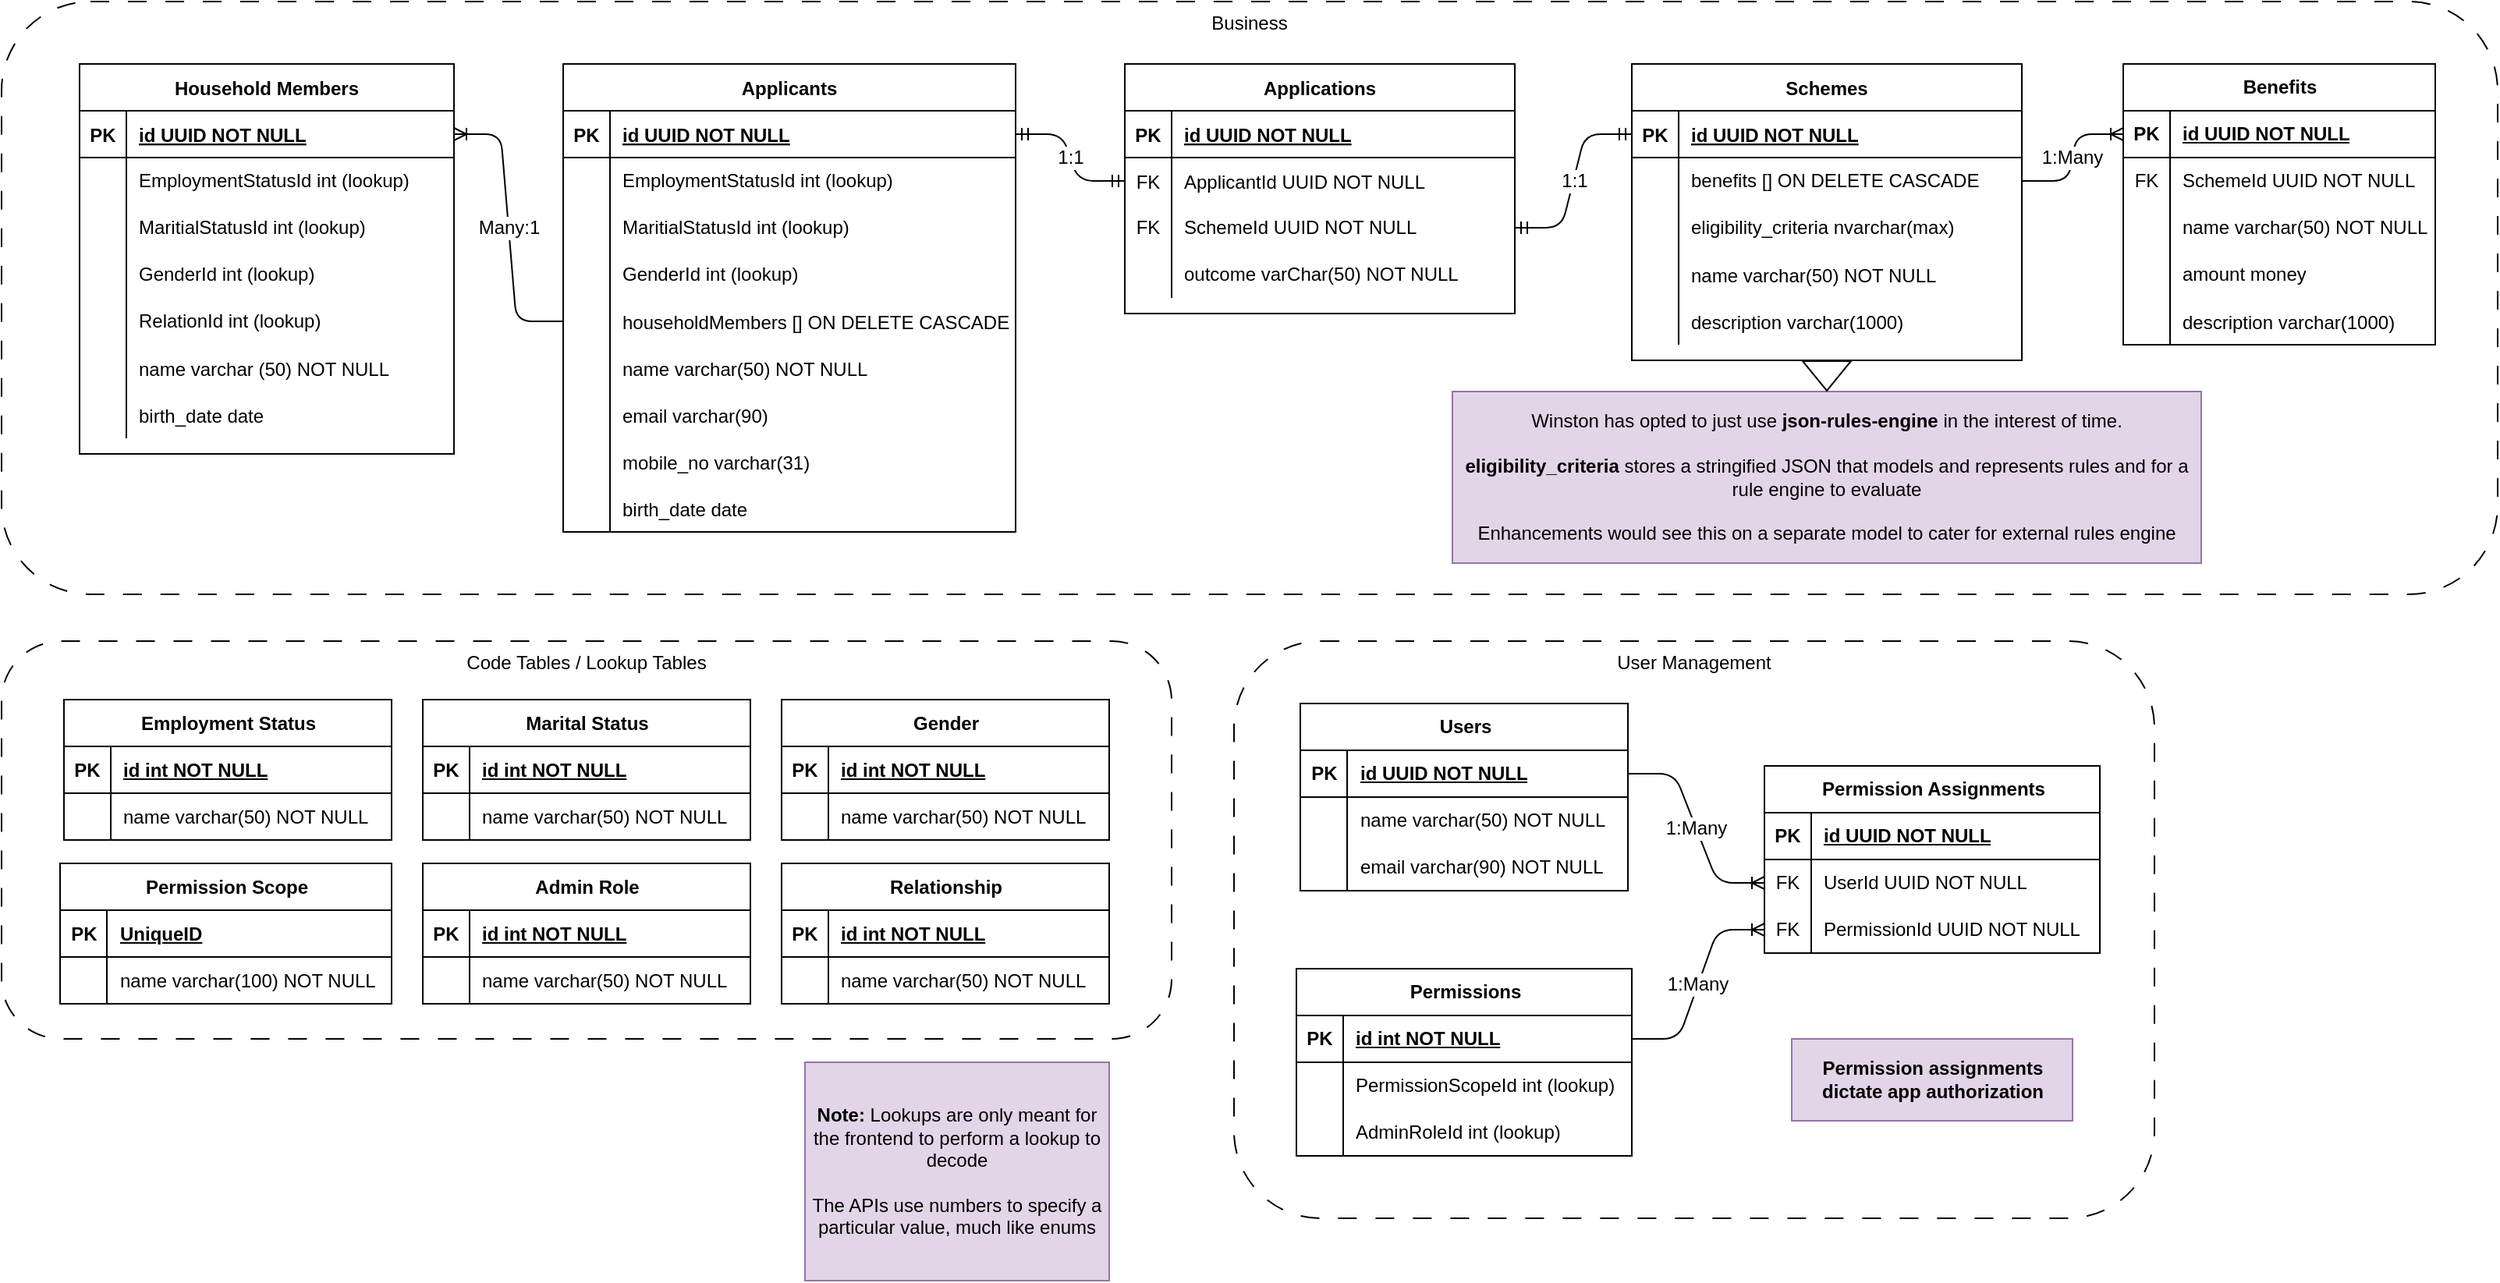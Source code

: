<mxfile version="24.7.12" pages="3">
  <diagram name="DB DIagram - Revised Interim" id="zcvw0r3yfSCqaO3jxcrn">
    <mxGraphModel grid="1" page="1" gridSize="10" guides="1" tooltips="1" connect="1" arrows="1" fold="1" pageScale="1" pageWidth="850" pageHeight="1100" math="0" shadow="0" extFonts="Permanent Marker^https://fonts.googleapis.com/css?family=Permanent+Marker">
      <root>
        <mxCell id="GoCNtB3aqjkM6cwf9lfi-0" />
        <mxCell id="GoCNtB3aqjkM6cwf9lfi-1" parent="GoCNtB3aqjkM6cwf9lfi-0" />
        <mxCell id="GoCNtB3aqjkM6cwf9lfi-2" value="Code Tables / Lookup Tables" style="rounded=1;whiteSpace=wrap;html=1;fillColor=none;dashed=1;dashPattern=12 12;verticalAlign=top;" vertex="1" parent="GoCNtB3aqjkM6cwf9lfi-1">
          <mxGeometry x="20" y="440" width="750" height="255" as="geometry" />
        </mxCell>
        <mxCell id="GoCNtB3aqjkM6cwf9lfi-3" value="User Management" style="rounded=1;whiteSpace=wrap;html=1;fillColor=none;dashed=1;dashPattern=12 12;verticalAlign=top;" vertex="1" parent="GoCNtB3aqjkM6cwf9lfi-1">
          <mxGeometry x="810" y="440" width="590" height="370" as="geometry" />
        </mxCell>
        <mxCell id="GoCNtB3aqjkM6cwf9lfi-4" value="Business" style="rounded=1;whiteSpace=wrap;html=1;fillColor=none;dashed=1;dashPattern=12 12;verticalAlign=top;" vertex="1" parent="GoCNtB3aqjkM6cwf9lfi-1">
          <mxGeometry x="20" y="30" width="1600" height="380" as="geometry" />
        </mxCell>
        <mxCell id="GoCNtB3aqjkM6cwf9lfi-5" value="Applications" style="shape=table;startSize=30;container=1;collapsible=1;childLayout=tableLayout;fixedRows=1;rowLines=0;fontStyle=1;align=center;resizeLast=1;" vertex="1" parent="GoCNtB3aqjkM6cwf9lfi-1">
          <mxGeometry x="740" y="70" width="250" height="160" as="geometry" />
        </mxCell>
        <mxCell id="GoCNtB3aqjkM6cwf9lfi-6" value="" style="shape=partialRectangle;collapsible=0;dropTarget=0;pointerEvents=0;fillColor=none;points=[[0,0.5],[1,0.5]];portConstraint=eastwest;top=0;left=0;right=0;bottom=1;" vertex="1" parent="GoCNtB3aqjkM6cwf9lfi-5">
          <mxGeometry y="30" width="250" height="30" as="geometry" />
        </mxCell>
        <mxCell id="GoCNtB3aqjkM6cwf9lfi-7" value="PK" style="shape=partialRectangle;overflow=hidden;connectable=0;fillColor=none;top=0;left=0;bottom=0;right=0;fontStyle=1;" vertex="1" parent="GoCNtB3aqjkM6cwf9lfi-6">
          <mxGeometry width="30" height="30" as="geometry">
            <mxRectangle width="30" height="30" as="alternateBounds" />
          </mxGeometry>
        </mxCell>
        <mxCell id="GoCNtB3aqjkM6cwf9lfi-8" value="id UUID NOT NULL " style="shape=partialRectangle;overflow=hidden;connectable=0;fillColor=none;top=0;left=0;bottom=0;right=0;align=left;spacingLeft=6;fontStyle=5;" vertex="1" parent="GoCNtB3aqjkM6cwf9lfi-6">
          <mxGeometry x="30" width="220" height="30" as="geometry">
            <mxRectangle width="220" height="30" as="alternateBounds" />
          </mxGeometry>
        </mxCell>
        <mxCell id="GoCNtB3aqjkM6cwf9lfi-9" value="" style="shape=partialRectangle;collapsible=0;dropTarget=0;pointerEvents=0;fillColor=none;points=[[0,0.5],[1,0.5]];portConstraint=eastwest;top=0;left=0;right=0;bottom=0;" vertex="1" parent="GoCNtB3aqjkM6cwf9lfi-5">
          <mxGeometry y="60" width="250" height="30" as="geometry" />
        </mxCell>
        <mxCell id="GoCNtB3aqjkM6cwf9lfi-10" value="FK" style="shape=partialRectangle;overflow=hidden;connectable=0;fillColor=none;top=0;left=0;bottom=0;right=0;" vertex="1" parent="GoCNtB3aqjkM6cwf9lfi-9">
          <mxGeometry width="30" height="30" as="geometry">
            <mxRectangle width="30" height="30" as="alternateBounds" />
          </mxGeometry>
        </mxCell>
        <mxCell id="GoCNtB3aqjkM6cwf9lfi-11" value="ApplicantId UUID NOT NULL" style="shape=partialRectangle;overflow=hidden;connectable=0;fillColor=none;top=0;left=0;bottom=0;right=0;align=left;spacingLeft=6;" vertex="1" parent="GoCNtB3aqjkM6cwf9lfi-9">
          <mxGeometry x="30" width="220" height="30" as="geometry">
            <mxRectangle width="220" height="30" as="alternateBounds" />
          </mxGeometry>
        </mxCell>
        <mxCell id="GoCNtB3aqjkM6cwf9lfi-12" value="" style="shape=tableRow;horizontal=0;startSize=0;swimlaneHead=0;swimlaneBody=0;fillColor=none;collapsible=0;dropTarget=0;points=[[0,0.5],[1,0.5]];portConstraint=eastwest;top=0;left=0;right=0;bottom=0;" vertex="1" parent="GoCNtB3aqjkM6cwf9lfi-5">
          <mxGeometry y="90" width="250" height="30" as="geometry" />
        </mxCell>
        <mxCell id="GoCNtB3aqjkM6cwf9lfi-13" value="FK" style="shape=partialRectangle;connectable=0;fillColor=none;top=0;left=0;bottom=0;right=0;fontStyle=0;overflow=hidden;whiteSpace=wrap;html=1;" vertex="1" parent="GoCNtB3aqjkM6cwf9lfi-12">
          <mxGeometry width="30" height="30" as="geometry">
            <mxRectangle width="30" height="30" as="alternateBounds" />
          </mxGeometry>
        </mxCell>
        <mxCell id="GoCNtB3aqjkM6cwf9lfi-14" value="SchemeId UUID NOT NULL" style="shape=partialRectangle;connectable=0;fillColor=none;top=0;left=0;bottom=0;right=0;align=left;spacingLeft=6;fontStyle=0;overflow=hidden;whiteSpace=wrap;html=1;" vertex="1" parent="GoCNtB3aqjkM6cwf9lfi-12">
          <mxGeometry x="30" width="220" height="30" as="geometry">
            <mxRectangle width="220" height="30" as="alternateBounds" />
          </mxGeometry>
        </mxCell>
        <mxCell id="GoCNtB3aqjkM6cwf9lfi-15" value="" style="shape=tableRow;horizontal=0;startSize=0;swimlaneHead=0;swimlaneBody=0;fillColor=none;collapsible=0;dropTarget=0;points=[[0,0.5],[1,0.5]];portConstraint=eastwest;top=0;left=0;right=0;bottom=0;" vertex="1" parent="GoCNtB3aqjkM6cwf9lfi-5">
          <mxGeometry y="120" width="250" height="30" as="geometry" />
        </mxCell>
        <mxCell id="GoCNtB3aqjkM6cwf9lfi-16" value="" style="shape=partialRectangle;connectable=0;fillColor=none;top=0;left=0;bottom=0;right=0;fontStyle=0;overflow=hidden;whiteSpace=wrap;html=1;" vertex="1" parent="GoCNtB3aqjkM6cwf9lfi-15">
          <mxGeometry width="30" height="30" as="geometry">
            <mxRectangle width="30" height="30" as="alternateBounds" />
          </mxGeometry>
        </mxCell>
        <mxCell id="GoCNtB3aqjkM6cwf9lfi-17" value="outcome varChar(50) NOT NULL" style="shape=partialRectangle;connectable=0;fillColor=none;top=0;left=0;bottom=0;right=0;align=left;spacingLeft=6;fontStyle=0;overflow=hidden;whiteSpace=wrap;html=1;" vertex="1" parent="GoCNtB3aqjkM6cwf9lfi-15">
          <mxGeometry x="30" width="220" height="30" as="geometry">
            <mxRectangle width="220" height="30" as="alternateBounds" />
          </mxGeometry>
        </mxCell>
        <mxCell id="GoCNtB3aqjkM6cwf9lfi-18" value="Schemes" style="shape=table;startSize=30;container=1;collapsible=1;childLayout=tableLayout;fixedRows=1;rowLines=0;fontStyle=1;align=center;resizeLast=1;" vertex="1" parent="GoCNtB3aqjkM6cwf9lfi-1">
          <mxGeometry x="1065" y="70" width="250" height="190" as="geometry" />
        </mxCell>
        <mxCell id="GoCNtB3aqjkM6cwf9lfi-19" value="" style="shape=partialRectangle;collapsible=0;dropTarget=0;pointerEvents=0;fillColor=none;points=[[0,0.5],[1,0.5]];portConstraint=eastwest;top=0;left=0;right=0;bottom=1;" vertex="1" parent="GoCNtB3aqjkM6cwf9lfi-18">
          <mxGeometry y="30" width="250" height="30" as="geometry" />
        </mxCell>
        <mxCell id="GoCNtB3aqjkM6cwf9lfi-20" value="PK" style="shape=partialRectangle;overflow=hidden;connectable=0;fillColor=none;top=0;left=0;bottom=0;right=0;fontStyle=1;" vertex="1" parent="GoCNtB3aqjkM6cwf9lfi-19">
          <mxGeometry width="30" height="30" as="geometry">
            <mxRectangle width="30" height="30" as="alternateBounds" />
          </mxGeometry>
        </mxCell>
        <mxCell id="GoCNtB3aqjkM6cwf9lfi-21" value="id UUID NOT NULL " style="shape=partialRectangle;overflow=hidden;connectable=0;fillColor=none;top=0;left=0;bottom=0;right=0;align=left;spacingLeft=6;fontStyle=5;" vertex="1" parent="GoCNtB3aqjkM6cwf9lfi-19">
          <mxGeometry x="30" width="220" height="30" as="geometry">
            <mxRectangle width="220" height="30" as="alternateBounds" />
          </mxGeometry>
        </mxCell>
        <mxCell id="GoCNtB3aqjkM6cwf9lfi-22" value="" style="shape=tableRow;horizontal=0;startSize=0;swimlaneHead=0;swimlaneBody=0;fillColor=none;collapsible=0;dropTarget=0;points=[[0,0.5],[1,0.5]];portConstraint=eastwest;top=0;left=0;right=0;bottom=0;" vertex="1" parent="GoCNtB3aqjkM6cwf9lfi-18">
          <mxGeometry y="60" width="250" height="30" as="geometry" />
        </mxCell>
        <mxCell id="GoCNtB3aqjkM6cwf9lfi-23" value="" style="shape=partialRectangle;connectable=0;fillColor=none;top=0;left=0;bottom=0;right=0;fontStyle=0;overflow=hidden;whiteSpace=wrap;html=1;" vertex="1" parent="GoCNtB3aqjkM6cwf9lfi-22">
          <mxGeometry width="30" height="30" as="geometry">
            <mxRectangle width="30" height="30" as="alternateBounds" />
          </mxGeometry>
        </mxCell>
        <mxCell id="GoCNtB3aqjkM6cwf9lfi-24" value="benefits [] ON DELETE CASCADE" style="shape=partialRectangle;connectable=0;fillColor=none;top=0;left=0;bottom=0;right=0;align=left;spacingLeft=6;fontStyle=0;overflow=hidden;whiteSpace=wrap;html=1;" vertex="1" parent="GoCNtB3aqjkM6cwf9lfi-22">
          <mxGeometry x="30" width="220" height="30" as="geometry">
            <mxRectangle width="220" height="30" as="alternateBounds" />
          </mxGeometry>
        </mxCell>
        <mxCell id="GoCNtB3aqjkM6cwf9lfi-25" value="" style="shape=tableRow;horizontal=0;startSize=0;swimlaneHead=0;swimlaneBody=0;fillColor=none;collapsible=0;dropTarget=0;points=[[0,0.5],[1,0.5]];portConstraint=eastwest;top=0;left=0;right=0;bottom=0;" vertex="1" parent="GoCNtB3aqjkM6cwf9lfi-18">
          <mxGeometry y="90" width="250" height="30" as="geometry" />
        </mxCell>
        <mxCell id="GoCNtB3aqjkM6cwf9lfi-26" value="" style="shape=partialRectangle;connectable=0;fillColor=none;top=0;left=0;bottom=0;right=0;fontStyle=0;overflow=hidden;whiteSpace=wrap;html=1;" vertex="1" parent="GoCNtB3aqjkM6cwf9lfi-25">
          <mxGeometry width="30" height="30" as="geometry">
            <mxRectangle width="30" height="30" as="alternateBounds" />
          </mxGeometry>
        </mxCell>
        <mxCell id="GoCNtB3aqjkM6cwf9lfi-27" value="eligibility_criteria nvarchar(max)" style="shape=partialRectangle;connectable=0;fillColor=none;top=0;left=0;bottom=0;right=0;align=left;spacingLeft=6;fontStyle=0;overflow=hidden;whiteSpace=wrap;html=1;" vertex="1" parent="GoCNtB3aqjkM6cwf9lfi-25">
          <mxGeometry x="30" width="220" height="30" as="geometry">
            <mxRectangle width="220" height="30" as="alternateBounds" />
          </mxGeometry>
        </mxCell>
        <mxCell id="GoCNtB3aqjkM6cwf9lfi-28" value="" style="shape=partialRectangle;collapsible=0;dropTarget=0;pointerEvents=0;fillColor=none;points=[[0,0.5],[1,0.5]];portConstraint=eastwest;top=0;left=0;right=0;bottom=0;" vertex="1" parent="GoCNtB3aqjkM6cwf9lfi-18">
          <mxGeometry y="120" width="250" height="30" as="geometry" />
        </mxCell>
        <mxCell id="GoCNtB3aqjkM6cwf9lfi-29" value="" style="shape=partialRectangle;overflow=hidden;connectable=0;fillColor=none;top=0;left=0;bottom=0;right=0;" vertex="1" parent="GoCNtB3aqjkM6cwf9lfi-28">
          <mxGeometry width="30" height="30" as="geometry">
            <mxRectangle width="30" height="30" as="alternateBounds" />
          </mxGeometry>
        </mxCell>
        <mxCell id="GoCNtB3aqjkM6cwf9lfi-30" value="name varchar(50) NOT NULL" style="shape=partialRectangle;overflow=hidden;connectable=0;fillColor=none;top=0;left=0;bottom=0;right=0;align=left;spacingLeft=6;" vertex="1" parent="GoCNtB3aqjkM6cwf9lfi-28">
          <mxGeometry x="30" width="220" height="30" as="geometry">
            <mxRectangle width="220" height="30" as="alternateBounds" />
          </mxGeometry>
        </mxCell>
        <mxCell id="GoCNtB3aqjkM6cwf9lfi-31" value="" style="shape=tableRow;horizontal=0;startSize=0;swimlaneHead=0;swimlaneBody=0;fillColor=none;collapsible=0;dropTarget=0;points=[[0,0.5],[1,0.5]];portConstraint=eastwest;top=0;left=0;right=0;bottom=0;" vertex="1" parent="GoCNtB3aqjkM6cwf9lfi-18">
          <mxGeometry y="150" width="250" height="30" as="geometry" />
        </mxCell>
        <mxCell id="GoCNtB3aqjkM6cwf9lfi-32" value="" style="shape=partialRectangle;connectable=0;fillColor=none;top=0;left=0;bottom=0;right=0;editable=1;overflow=hidden;" vertex="1" parent="GoCNtB3aqjkM6cwf9lfi-31">
          <mxGeometry width="30" height="30" as="geometry">
            <mxRectangle width="30" height="30" as="alternateBounds" />
          </mxGeometry>
        </mxCell>
        <mxCell id="GoCNtB3aqjkM6cwf9lfi-33" value="description varchar(1000)" style="shape=partialRectangle;connectable=0;fillColor=none;top=0;left=0;bottom=0;right=0;align=left;spacingLeft=6;overflow=hidden;" vertex="1" parent="GoCNtB3aqjkM6cwf9lfi-31">
          <mxGeometry x="30" width="220" height="30" as="geometry">
            <mxRectangle width="220" height="30" as="alternateBounds" />
          </mxGeometry>
        </mxCell>
        <mxCell id="GoCNtB3aqjkM6cwf9lfi-34" value="Applicants" style="shape=table;startSize=30;container=1;collapsible=1;childLayout=tableLayout;fixedRows=1;rowLines=0;fontStyle=1;align=center;resizeLast=1;" vertex="1" parent="GoCNtB3aqjkM6cwf9lfi-1">
          <mxGeometry x="380" y="70" width="290" height="300" as="geometry">
            <mxRectangle x="120" y="120" width="100" height="30" as="alternateBounds" />
          </mxGeometry>
        </mxCell>
        <mxCell id="GoCNtB3aqjkM6cwf9lfi-35" value="" style="shape=partialRectangle;collapsible=0;dropTarget=0;pointerEvents=0;fillColor=none;points=[[0,0.5],[1,0.5]];portConstraint=eastwest;top=0;left=0;right=0;bottom=1;" vertex="1" parent="GoCNtB3aqjkM6cwf9lfi-34">
          <mxGeometry y="30" width="290" height="30" as="geometry" />
        </mxCell>
        <mxCell id="GoCNtB3aqjkM6cwf9lfi-36" value="PK" style="shape=partialRectangle;overflow=hidden;connectable=0;fillColor=none;top=0;left=0;bottom=0;right=0;fontStyle=1;" vertex="1" parent="GoCNtB3aqjkM6cwf9lfi-35">
          <mxGeometry width="30" height="30" as="geometry">
            <mxRectangle width="30" height="30" as="alternateBounds" />
          </mxGeometry>
        </mxCell>
        <mxCell id="GoCNtB3aqjkM6cwf9lfi-37" value="id UUID NOT NULL " style="shape=partialRectangle;overflow=hidden;connectable=0;fillColor=none;top=0;left=0;bottom=0;right=0;align=left;spacingLeft=6;fontStyle=5;" vertex="1" parent="GoCNtB3aqjkM6cwf9lfi-35">
          <mxGeometry x="30" width="260" height="30" as="geometry">
            <mxRectangle width="260" height="30" as="alternateBounds" />
          </mxGeometry>
        </mxCell>
        <mxCell id="GoCNtB3aqjkM6cwf9lfi-38" value="" style="shape=tableRow;horizontal=0;startSize=0;swimlaneHead=0;swimlaneBody=0;fillColor=none;collapsible=0;dropTarget=0;points=[[0,0.5],[1,0.5]];portConstraint=eastwest;top=0;left=0;right=0;bottom=0;" vertex="1" parent="GoCNtB3aqjkM6cwf9lfi-34">
          <mxGeometry y="60" width="290" height="30" as="geometry" />
        </mxCell>
        <mxCell id="GoCNtB3aqjkM6cwf9lfi-39" value="" style="shape=partialRectangle;connectable=0;fillColor=none;top=0;left=0;bottom=0;right=0;fontStyle=0;overflow=hidden;whiteSpace=wrap;html=1;" vertex="1" parent="GoCNtB3aqjkM6cwf9lfi-38">
          <mxGeometry width="30" height="30" as="geometry">
            <mxRectangle width="30" height="30" as="alternateBounds" />
          </mxGeometry>
        </mxCell>
        <mxCell id="GoCNtB3aqjkM6cwf9lfi-40" value="EmploymentStatusId int (lookup)" style="shape=partialRectangle;connectable=0;fillColor=none;top=0;left=0;bottom=0;right=0;align=left;spacingLeft=6;fontStyle=0;overflow=hidden;whiteSpace=wrap;html=1;" vertex="1" parent="GoCNtB3aqjkM6cwf9lfi-38">
          <mxGeometry x="30" width="260" height="30" as="geometry">
            <mxRectangle width="260" height="30" as="alternateBounds" />
          </mxGeometry>
        </mxCell>
        <mxCell id="GoCNtB3aqjkM6cwf9lfi-41" value="" style="shape=tableRow;horizontal=0;startSize=0;swimlaneHead=0;swimlaneBody=0;fillColor=none;collapsible=0;dropTarget=0;points=[[0,0.5],[1,0.5]];portConstraint=eastwest;top=0;left=0;right=0;bottom=0;" vertex="1" parent="GoCNtB3aqjkM6cwf9lfi-34">
          <mxGeometry y="90" width="290" height="30" as="geometry" />
        </mxCell>
        <mxCell id="GoCNtB3aqjkM6cwf9lfi-42" value="" style="shape=partialRectangle;connectable=0;fillColor=none;top=0;left=0;bottom=0;right=0;fontStyle=0;overflow=hidden;whiteSpace=wrap;html=1;" vertex="1" parent="GoCNtB3aqjkM6cwf9lfi-41">
          <mxGeometry width="30" height="30" as="geometry">
            <mxRectangle width="30" height="30" as="alternateBounds" />
          </mxGeometry>
        </mxCell>
        <mxCell id="GoCNtB3aqjkM6cwf9lfi-43" value="MaritialStatusId int&amp;nbsp;(lookup)" style="shape=partialRectangle;connectable=0;fillColor=none;top=0;left=0;bottom=0;right=0;align=left;spacingLeft=6;fontStyle=0;overflow=hidden;whiteSpace=wrap;html=1;" vertex="1" parent="GoCNtB3aqjkM6cwf9lfi-41">
          <mxGeometry x="30" width="260" height="30" as="geometry">
            <mxRectangle width="260" height="30" as="alternateBounds" />
          </mxGeometry>
        </mxCell>
        <mxCell id="GoCNtB3aqjkM6cwf9lfi-44" value="" style="shape=tableRow;horizontal=0;startSize=0;swimlaneHead=0;swimlaneBody=0;fillColor=none;collapsible=0;dropTarget=0;points=[[0,0.5],[1,0.5]];portConstraint=eastwest;top=0;left=0;right=0;bottom=0;" vertex="1" parent="GoCNtB3aqjkM6cwf9lfi-34">
          <mxGeometry y="120" width="290" height="30" as="geometry" />
        </mxCell>
        <mxCell id="GoCNtB3aqjkM6cwf9lfi-45" value="" style="shape=partialRectangle;connectable=0;fillColor=none;top=0;left=0;bottom=0;right=0;fontStyle=0;overflow=hidden;whiteSpace=wrap;html=1;" vertex="1" parent="GoCNtB3aqjkM6cwf9lfi-44">
          <mxGeometry width="30" height="30" as="geometry">
            <mxRectangle width="30" height="30" as="alternateBounds" />
          </mxGeometry>
        </mxCell>
        <mxCell id="GoCNtB3aqjkM6cwf9lfi-46" value="GenderId int&amp;nbsp;(lookup)" style="shape=partialRectangle;connectable=0;fillColor=none;top=0;left=0;bottom=0;right=0;align=left;spacingLeft=6;fontStyle=0;overflow=hidden;whiteSpace=wrap;html=1;" vertex="1" parent="GoCNtB3aqjkM6cwf9lfi-44">
          <mxGeometry x="30" width="260" height="30" as="geometry">
            <mxRectangle width="260" height="30" as="alternateBounds" />
          </mxGeometry>
        </mxCell>
        <mxCell id="AKGpywOyKVHo-xDKzZKn-90" value="" style="shape=tableRow;horizontal=0;startSize=0;swimlaneHead=0;swimlaneBody=0;fillColor=none;collapsible=0;dropTarget=0;points=[[0,0.5],[1,0.5]];portConstraint=eastwest;top=0;left=0;right=0;bottom=0;" vertex="1" parent="GoCNtB3aqjkM6cwf9lfi-34">
          <mxGeometry y="150" width="290" height="30" as="geometry" />
        </mxCell>
        <mxCell id="AKGpywOyKVHo-xDKzZKn-91" value="" style="shape=partialRectangle;connectable=0;fillColor=none;top=0;left=0;bottom=0;right=0;editable=1;overflow=hidden;" vertex="1" parent="AKGpywOyKVHo-xDKzZKn-90">
          <mxGeometry width="30" height="30" as="geometry">
            <mxRectangle width="30" height="30" as="alternateBounds" />
          </mxGeometry>
        </mxCell>
        <mxCell id="AKGpywOyKVHo-xDKzZKn-92" value="householdMembers [] ON DELETE CASCADE" style="shape=partialRectangle;connectable=0;fillColor=none;top=0;left=0;bottom=0;right=0;align=left;spacingLeft=6;overflow=hidden;" vertex="1" parent="AKGpywOyKVHo-xDKzZKn-90">
          <mxGeometry x="30" width="260" height="30" as="geometry">
            <mxRectangle width="260" height="30" as="alternateBounds" />
          </mxGeometry>
        </mxCell>
        <mxCell id="GoCNtB3aqjkM6cwf9lfi-47" value="" style="shape=partialRectangle;collapsible=0;dropTarget=0;pointerEvents=0;fillColor=none;points=[[0,0.5],[1,0.5]];portConstraint=eastwest;top=0;left=0;right=0;bottom=0;" vertex="1" parent="GoCNtB3aqjkM6cwf9lfi-34">
          <mxGeometry y="180" width="290" height="30" as="geometry" />
        </mxCell>
        <mxCell id="GoCNtB3aqjkM6cwf9lfi-48" value="" style="shape=partialRectangle;overflow=hidden;connectable=0;fillColor=none;top=0;left=0;bottom=0;right=0;" vertex="1" parent="GoCNtB3aqjkM6cwf9lfi-47">
          <mxGeometry width="30" height="30" as="geometry">
            <mxRectangle width="30" height="30" as="alternateBounds" />
          </mxGeometry>
        </mxCell>
        <mxCell id="GoCNtB3aqjkM6cwf9lfi-49" value="name varchar(50) NOT NULL" style="shape=partialRectangle;overflow=hidden;connectable=0;fillColor=none;top=0;left=0;bottom=0;right=0;align=left;spacingLeft=6;" vertex="1" parent="GoCNtB3aqjkM6cwf9lfi-47">
          <mxGeometry x="30" width="260" height="30" as="geometry">
            <mxRectangle width="260" height="30" as="alternateBounds" />
          </mxGeometry>
        </mxCell>
        <mxCell id="GoCNtB3aqjkM6cwf9lfi-50" value="" style="shape=tableRow;horizontal=0;startSize=0;swimlaneHead=0;swimlaneBody=0;fillColor=none;collapsible=0;dropTarget=0;points=[[0,0.5],[1,0.5]];portConstraint=eastwest;top=0;left=0;right=0;bottom=0;" vertex="1" parent="GoCNtB3aqjkM6cwf9lfi-34">
          <mxGeometry y="210" width="290" height="30" as="geometry" />
        </mxCell>
        <mxCell id="GoCNtB3aqjkM6cwf9lfi-51" value="" style="shape=partialRectangle;connectable=0;fillColor=none;top=0;left=0;bottom=0;right=0;editable=1;overflow=hidden;" vertex="1" parent="GoCNtB3aqjkM6cwf9lfi-50">
          <mxGeometry width="30" height="30" as="geometry">
            <mxRectangle width="30" height="30" as="alternateBounds" />
          </mxGeometry>
        </mxCell>
        <mxCell id="GoCNtB3aqjkM6cwf9lfi-52" value="email varchar(90)" style="shape=partialRectangle;connectable=0;fillColor=none;top=0;left=0;bottom=0;right=0;align=left;spacingLeft=6;overflow=hidden;" vertex="1" parent="GoCNtB3aqjkM6cwf9lfi-50">
          <mxGeometry x="30" width="260" height="30" as="geometry">
            <mxRectangle width="260" height="30" as="alternateBounds" />
          </mxGeometry>
        </mxCell>
        <mxCell id="GoCNtB3aqjkM6cwf9lfi-53" value="" style="shape=tableRow;horizontal=0;startSize=0;swimlaneHead=0;swimlaneBody=0;fillColor=none;collapsible=0;dropTarget=0;points=[[0,0.5],[1,0.5]];portConstraint=eastwest;top=0;left=0;right=0;bottom=0;" vertex="1" parent="GoCNtB3aqjkM6cwf9lfi-34">
          <mxGeometry y="240" width="290" height="30" as="geometry" />
        </mxCell>
        <mxCell id="GoCNtB3aqjkM6cwf9lfi-54" value="" style="shape=partialRectangle;connectable=0;fillColor=none;top=0;left=0;bottom=0;right=0;editable=1;overflow=hidden;" vertex="1" parent="GoCNtB3aqjkM6cwf9lfi-53">
          <mxGeometry width="30" height="30" as="geometry">
            <mxRectangle width="30" height="30" as="alternateBounds" />
          </mxGeometry>
        </mxCell>
        <mxCell id="GoCNtB3aqjkM6cwf9lfi-55" value="mobile_no varchar(31)" style="shape=partialRectangle;connectable=0;fillColor=none;top=0;left=0;bottom=0;right=0;align=left;spacingLeft=6;overflow=hidden;" vertex="1" parent="GoCNtB3aqjkM6cwf9lfi-53">
          <mxGeometry x="30" width="260" height="30" as="geometry">
            <mxRectangle width="260" height="30" as="alternateBounds" />
          </mxGeometry>
        </mxCell>
        <mxCell id="GoCNtB3aqjkM6cwf9lfi-56" value="" style="shape=tableRow;horizontal=0;startSize=0;swimlaneHead=0;swimlaneBody=0;fillColor=none;collapsible=0;dropTarget=0;points=[[0,0.5],[1,0.5]];portConstraint=eastwest;top=0;left=0;right=0;bottom=0;" vertex="1" parent="GoCNtB3aqjkM6cwf9lfi-34">
          <mxGeometry y="270" width="290" height="30" as="geometry" />
        </mxCell>
        <mxCell id="GoCNtB3aqjkM6cwf9lfi-57" value="" style="shape=partialRectangle;connectable=0;fillColor=none;top=0;left=0;bottom=0;right=0;editable=1;overflow=hidden;" vertex="1" parent="GoCNtB3aqjkM6cwf9lfi-56">
          <mxGeometry width="30" height="30" as="geometry">
            <mxRectangle width="30" height="30" as="alternateBounds" />
          </mxGeometry>
        </mxCell>
        <mxCell id="GoCNtB3aqjkM6cwf9lfi-58" value="birth_date date" style="shape=partialRectangle;connectable=0;fillColor=none;top=0;left=0;bottom=0;right=0;align=left;spacingLeft=6;overflow=hidden;" vertex="1" parent="GoCNtB3aqjkM6cwf9lfi-56">
          <mxGeometry x="30" width="260" height="30" as="geometry">
            <mxRectangle width="260" height="30" as="alternateBounds" />
          </mxGeometry>
        </mxCell>
        <mxCell id="GoCNtB3aqjkM6cwf9lfi-59" value="Users" style="shape=table;startSize=30;container=1;collapsible=1;childLayout=tableLayout;fixedRows=1;rowLines=0;fontStyle=1;align=center;resizeLast=1;html=1;" vertex="1" parent="GoCNtB3aqjkM6cwf9lfi-1">
          <mxGeometry x="852.5" y="480" width="210" height="120" as="geometry" />
        </mxCell>
        <mxCell id="GoCNtB3aqjkM6cwf9lfi-60" value="" style="shape=tableRow;horizontal=0;startSize=0;swimlaneHead=0;swimlaneBody=0;fillColor=none;collapsible=0;dropTarget=0;points=[[0,0.5],[1,0.5]];portConstraint=eastwest;top=0;left=0;right=0;bottom=1;" vertex="1" parent="GoCNtB3aqjkM6cwf9lfi-59">
          <mxGeometry y="30" width="210" height="30" as="geometry" />
        </mxCell>
        <mxCell id="GoCNtB3aqjkM6cwf9lfi-61" value="PK" style="shape=partialRectangle;connectable=0;fillColor=none;top=0;left=0;bottom=0;right=0;fontStyle=1;overflow=hidden;whiteSpace=wrap;html=1;" vertex="1" parent="GoCNtB3aqjkM6cwf9lfi-60">
          <mxGeometry width="30" height="30" as="geometry">
            <mxRectangle width="30" height="30" as="alternateBounds" />
          </mxGeometry>
        </mxCell>
        <mxCell id="GoCNtB3aqjkM6cwf9lfi-62" value="id UUID NOT NULL" style="shape=partialRectangle;connectable=0;fillColor=none;top=0;left=0;bottom=0;right=0;align=left;spacingLeft=6;fontStyle=5;overflow=hidden;whiteSpace=wrap;html=1;" vertex="1" parent="GoCNtB3aqjkM6cwf9lfi-60">
          <mxGeometry x="30" width="180" height="30" as="geometry">
            <mxRectangle width="180" height="30" as="alternateBounds" />
          </mxGeometry>
        </mxCell>
        <mxCell id="GoCNtB3aqjkM6cwf9lfi-66" value="" style="shape=tableRow;horizontal=0;startSize=0;swimlaneHead=0;swimlaneBody=0;fillColor=none;collapsible=0;dropTarget=0;points=[[0,0.5],[1,0.5]];portConstraint=eastwest;top=0;left=0;right=0;bottom=0;" vertex="1" parent="GoCNtB3aqjkM6cwf9lfi-59">
          <mxGeometry y="60" width="210" height="30" as="geometry" />
        </mxCell>
        <mxCell id="GoCNtB3aqjkM6cwf9lfi-67" value="" style="shape=partialRectangle;connectable=0;fillColor=none;top=0;left=0;bottom=0;right=0;editable=1;overflow=hidden;whiteSpace=wrap;html=1;" vertex="1" parent="GoCNtB3aqjkM6cwf9lfi-66">
          <mxGeometry width="30" height="30" as="geometry">
            <mxRectangle width="30" height="30" as="alternateBounds" />
          </mxGeometry>
        </mxCell>
        <mxCell id="GoCNtB3aqjkM6cwf9lfi-68" value="name varchar(50) NOT NULL" style="shape=partialRectangle;connectable=0;fillColor=none;top=0;left=0;bottom=0;right=0;align=left;spacingLeft=6;overflow=hidden;whiteSpace=wrap;html=1;" vertex="1" parent="GoCNtB3aqjkM6cwf9lfi-66">
          <mxGeometry x="30" width="180" height="30" as="geometry">
            <mxRectangle width="180" height="30" as="alternateBounds" />
          </mxGeometry>
        </mxCell>
        <mxCell id="GoCNtB3aqjkM6cwf9lfi-69" value="" style="shape=tableRow;horizontal=0;startSize=0;swimlaneHead=0;swimlaneBody=0;fillColor=none;collapsible=0;dropTarget=0;points=[[0,0.5],[1,0.5]];portConstraint=eastwest;top=0;left=0;right=0;bottom=0;" vertex="1" parent="GoCNtB3aqjkM6cwf9lfi-59">
          <mxGeometry y="90" width="210" height="30" as="geometry" />
        </mxCell>
        <mxCell id="GoCNtB3aqjkM6cwf9lfi-70" value="" style="shape=partialRectangle;connectable=0;fillColor=none;top=0;left=0;bottom=0;right=0;editable=1;overflow=hidden;whiteSpace=wrap;html=1;" vertex="1" parent="GoCNtB3aqjkM6cwf9lfi-69">
          <mxGeometry width="30" height="30" as="geometry">
            <mxRectangle width="30" height="30" as="alternateBounds" />
          </mxGeometry>
        </mxCell>
        <mxCell id="GoCNtB3aqjkM6cwf9lfi-71" value="email varchar(90) NOT NULL" style="shape=partialRectangle;connectable=0;fillColor=none;top=0;left=0;bottom=0;right=0;align=left;spacingLeft=6;overflow=hidden;whiteSpace=wrap;html=1;" vertex="1" parent="GoCNtB3aqjkM6cwf9lfi-69">
          <mxGeometry x="30" width="180" height="30" as="geometry">
            <mxRectangle width="180" height="30" as="alternateBounds" />
          </mxGeometry>
        </mxCell>
        <mxCell id="GoCNtB3aqjkM6cwf9lfi-72" value="Permissions" style="shape=table;startSize=30;container=1;collapsible=1;childLayout=tableLayout;fixedRows=1;rowLines=0;fontStyle=1;align=center;resizeLast=1;html=1;" vertex="1" parent="GoCNtB3aqjkM6cwf9lfi-1">
          <mxGeometry x="850" y="650" width="215" height="120" as="geometry" />
        </mxCell>
        <mxCell id="GoCNtB3aqjkM6cwf9lfi-73" value="" style="shape=tableRow;horizontal=0;startSize=0;swimlaneHead=0;swimlaneBody=0;fillColor=none;collapsible=0;dropTarget=0;points=[[0,0.5],[1,0.5]];portConstraint=eastwest;top=0;left=0;right=0;bottom=1;" vertex="1" parent="GoCNtB3aqjkM6cwf9lfi-72">
          <mxGeometry y="30" width="215" height="30" as="geometry" />
        </mxCell>
        <mxCell id="GoCNtB3aqjkM6cwf9lfi-74" value="PK" style="shape=partialRectangle;connectable=0;fillColor=none;top=0;left=0;bottom=0;right=0;fontStyle=1;overflow=hidden;whiteSpace=wrap;html=1;" vertex="1" parent="GoCNtB3aqjkM6cwf9lfi-73">
          <mxGeometry width="30" height="30" as="geometry">
            <mxRectangle width="30" height="30" as="alternateBounds" />
          </mxGeometry>
        </mxCell>
        <mxCell id="GoCNtB3aqjkM6cwf9lfi-75" value="id int NOT NULL" style="shape=partialRectangle;connectable=0;fillColor=none;top=0;left=0;bottom=0;right=0;align=left;spacingLeft=6;fontStyle=5;overflow=hidden;whiteSpace=wrap;html=1;" vertex="1" parent="GoCNtB3aqjkM6cwf9lfi-73">
          <mxGeometry x="30" width="185" height="30" as="geometry">
            <mxRectangle width="185" height="30" as="alternateBounds" />
          </mxGeometry>
        </mxCell>
        <mxCell id="GoCNtB3aqjkM6cwf9lfi-76" value="" style="shape=tableRow;horizontal=0;startSize=0;swimlaneHead=0;swimlaneBody=0;fillColor=none;collapsible=0;dropTarget=0;points=[[0,0.5],[1,0.5]];portConstraint=eastwest;top=0;left=0;right=0;bottom=0;" vertex="1" parent="GoCNtB3aqjkM6cwf9lfi-72">
          <mxGeometry y="60" width="215" height="30" as="geometry" />
        </mxCell>
        <mxCell id="GoCNtB3aqjkM6cwf9lfi-77" value="" style="shape=partialRectangle;connectable=0;fillColor=none;top=0;left=0;bottom=0;right=0;fontStyle=0;overflow=hidden;whiteSpace=wrap;html=1;" vertex="1" parent="GoCNtB3aqjkM6cwf9lfi-76">
          <mxGeometry width="30" height="30" as="geometry">
            <mxRectangle width="30" height="30" as="alternateBounds" />
          </mxGeometry>
        </mxCell>
        <mxCell id="GoCNtB3aqjkM6cwf9lfi-78" value="PermissionScopeId int (lookup)" style="shape=partialRectangle;connectable=0;fillColor=none;top=0;left=0;bottom=0;right=0;align=left;spacingLeft=6;fontStyle=0;overflow=hidden;whiteSpace=wrap;html=1;" vertex="1" parent="GoCNtB3aqjkM6cwf9lfi-76">
          <mxGeometry x="30" width="185" height="30" as="geometry">
            <mxRectangle width="185" height="30" as="alternateBounds" />
          </mxGeometry>
        </mxCell>
        <mxCell id="GoCNtB3aqjkM6cwf9lfi-79" value="" style="shape=tableRow;horizontal=0;startSize=0;swimlaneHead=0;swimlaneBody=0;fillColor=none;collapsible=0;dropTarget=0;points=[[0,0.5],[1,0.5]];portConstraint=eastwest;top=0;left=0;right=0;bottom=0;" vertex="1" parent="GoCNtB3aqjkM6cwf9lfi-72">
          <mxGeometry y="90" width="215" height="30" as="geometry" />
        </mxCell>
        <mxCell id="GoCNtB3aqjkM6cwf9lfi-80" value="" style="shape=partialRectangle;connectable=0;fillColor=none;top=0;left=0;bottom=0;right=0;fontStyle=0;overflow=hidden;whiteSpace=wrap;html=1;" vertex="1" parent="GoCNtB3aqjkM6cwf9lfi-79">
          <mxGeometry width="30" height="30" as="geometry">
            <mxRectangle width="30" height="30" as="alternateBounds" />
          </mxGeometry>
        </mxCell>
        <mxCell id="GoCNtB3aqjkM6cwf9lfi-81" value="AdminRoleId&amp;nbsp;int (lookup)" style="shape=partialRectangle;connectable=0;fillColor=none;top=0;left=0;bottom=0;right=0;align=left;spacingLeft=6;fontStyle=0;overflow=hidden;whiteSpace=wrap;html=1;" vertex="1" parent="GoCNtB3aqjkM6cwf9lfi-79">
          <mxGeometry x="30" width="185" height="30" as="geometry">
            <mxRectangle width="185" height="30" as="alternateBounds" />
          </mxGeometry>
        </mxCell>
        <mxCell id="GoCNtB3aqjkM6cwf9lfi-82" value="Benefits" style="shape=table;startSize=30;container=1;collapsible=1;childLayout=tableLayout;fixedRows=1;rowLines=0;fontStyle=1;align=center;resizeLast=1;html=1;" vertex="1" parent="GoCNtB3aqjkM6cwf9lfi-1">
          <mxGeometry x="1380" y="70" width="200" height="180" as="geometry" />
        </mxCell>
        <mxCell id="GoCNtB3aqjkM6cwf9lfi-83" value="" style="shape=tableRow;horizontal=0;startSize=0;swimlaneHead=0;swimlaneBody=0;fillColor=none;collapsible=0;dropTarget=0;points=[[0,0.5],[1,0.5]];portConstraint=eastwest;top=0;left=0;right=0;bottom=1;" vertex="1" parent="GoCNtB3aqjkM6cwf9lfi-82">
          <mxGeometry y="30" width="200" height="30" as="geometry" />
        </mxCell>
        <mxCell id="GoCNtB3aqjkM6cwf9lfi-84" value="PK" style="shape=partialRectangle;connectable=0;fillColor=none;top=0;left=0;bottom=0;right=0;fontStyle=1;overflow=hidden;whiteSpace=wrap;html=1;" vertex="1" parent="GoCNtB3aqjkM6cwf9lfi-83">
          <mxGeometry width="30" height="30" as="geometry">
            <mxRectangle width="30" height="30" as="alternateBounds" />
          </mxGeometry>
        </mxCell>
        <mxCell id="GoCNtB3aqjkM6cwf9lfi-85" value="id UUID NOT NULL" style="shape=partialRectangle;connectable=0;fillColor=none;top=0;left=0;bottom=0;right=0;align=left;spacingLeft=6;fontStyle=5;overflow=hidden;whiteSpace=wrap;html=1;" vertex="1" parent="GoCNtB3aqjkM6cwf9lfi-83">
          <mxGeometry x="30" width="170" height="30" as="geometry">
            <mxRectangle width="170" height="30" as="alternateBounds" />
          </mxGeometry>
        </mxCell>
        <mxCell id="AKGpywOyKVHo-xDKzZKn-16" value="" style="shape=tableRow;horizontal=0;startSize=0;swimlaneHead=0;swimlaneBody=0;fillColor=none;collapsible=0;dropTarget=0;points=[[0,0.5],[1,0.5]];portConstraint=eastwest;top=0;left=0;right=0;bottom=0;" vertex="1" parent="GoCNtB3aqjkM6cwf9lfi-82">
          <mxGeometry y="60" width="200" height="30" as="geometry" />
        </mxCell>
        <mxCell id="AKGpywOyKVHo-xDKzZKn-17" value="FK" style="shape=partialRectangle;connectable=0;fillColor=none;top=0;left=0;bottom=0;right=0;fontStyle=0;overflow=hidden;whiteSpace=wrap;html=1;" vertex="1" parent="AKGpywOyKVHo-xDKzZKn-16">
          <mxGeometry width="30" height="30" as="geometry">
            <mxRectangle width="30" height="30" as="alternateBounds" />
          </mxGeometry>
        </mxCell>
        <mxCell id="AKGpywOyKVHo-xDKzZKn-18" value="SchemeId UUID NOT NULL" style="shape=partialRectangle;connectable=0;fillColor=none;top=0;left=0;bottom=0;right=0;align=left;spacingLeft=6;fontStyle=0;overflow=hidden;whiteSpace=wrap;html=1;" vertex="1" parent="AKGpywOyKVHo-xDKzZKn-16">
          <mxGeometry x="30" width="170" height="30" as="geometry">
            <mxRectangle width="170" height="30" as="alternateBounds" />
          </mxGeometry>
        </mxCell>
        <mxCell id="GoCNtB3aqjkM6cwf9lfi-86" value="" style="shape=tableRow;horizontal=0;startSize=0;swimlaneHead=0;swimlaneBody=0;fillColor=none;collapsible=0;dropTarget=0;points=[[0,0.5],[1,0.5]];portConstraint=eastwest;top=0;left=0;right=0;bottom=0;" vertex="1" parent="GoCNtB3aqjkM6cwf9lfi-82">
          <mxGeometry y="90" width="200" height="30" as="geometry" />
        </mxCell>
        <mxCell id="GoCNtB3aqjkM6cwf9lfi-87" value="" style="shape=partialRectangle;connectable=0;fillColor=none;top=0;left=0;bottom=0;right=0;editable=1;overflow=hidden;whiteSpace=wrap;html=1;" vertex="1" parent="GoCNtB3aqjkM6cwf9lfi-86">
          <mxGeometry width="30" height="30" as="geometry">
            <mxRectangle width="30" height="30" as="alternateBounds" />
          </mxGeometry>
        </mxCell>
        <mxCell id="GoCNtB3aqjkM6cwf9lfi-88" value="name varchar(50) NOT NULL" style="shape=partialRectangle;connectable=0;fillColor=none;top=0;left=0;bottom=0;right=0;align=left;spacingLeft=6;overflow=hidden;whiteSpace=wrap;html=1;" vertex="1" parent="GoCNtB3aqjkM6cwf9lfi-86">
          <mxGeometry x="30" width="170" height="30" as="geometry">
            <mxRectangle width="170" height="30" as="alternateBounds" />
          </mxGeometry>
        </mxCell>
        <mxCell id="GoCNtB3aqjkM6cwf9lfi-89" value="" style="shape=tableRow;horizontal=0;startSize=0;swimlaneHead=0;swimlaneBody=0;fillColor=none;collapsible=0;dropTarget=0;points=[[0,0.5],[1,0.5]];portConstraint=eastwest;top=0;left=0;right=0;bottom=0;" vertex="1" parent="GoCNtB3aqjkM6cwf9lfi-82">
          <mxGeometry y="120" width="200" height="30" as="geometry" />
        </mxCell>
        <mxCell id="GoCNtB3aqjkM6cwf9lfi-90" value="" style="shape=partialRectangle;connectable=0;fillColor=none;top=0;left=0;bottom=0;right=0;editable=1;overflow=hidden;whiteSpace=wrap;html=1;" vertex="1" parent="GoCNtB3aqjkM6cwf9lfi-89">
          <mxGeometry width="30" height="30" as="geometry">
            <mxRectangle width="30" height="30" as="alternateBounds" />
          </mxGeometry>
        </mxCell>
        <mxCell id="GoCNtB3aqjkM6cwf9lfi-91" value="amount money" style="shape=partialRectangle;connectable=0;fillColor=none;top=0;left=0;bottom=0;right=0;align=left;spacingLeft=6;overflow=hidden;whiteSpace=wrap;html=1;" vertex="1" parent="GoCNtB3aqjkM6cwf9lfi-89">
          <mxGeometry x="30" width="170" height="30" as="geometry">
            <mxRectangle width="170" height="30" as="alternateBounds" />
          </mxGeometry>
        </mxCell>
        <mxCell id="GoCNtB3aqjkM6cwf9lfi-92" value="" style="shape=tableRow;horizontal=0;startSize=0;swimlaneHead=0;swimlaneBody=0;fillColor=none;collapsible=0;dropTarget=0;points=[[0,0.5],[1,0.5]];portConstraint=eastwest;top=0;left=0;right=0;bottom=0;" vertex="1" parent="GoCNtB3aqjkM6cwf9lfi-82">
          <mxGeometry y="150" width="200" height="30" as="geometry" />
        </mxCell>
        <mxCell id="GoCNtB3aqjkM6cwf9lfi-93" value="" style="shape=partialRectangle;connectable=0;fillColor=none;top=0;left=0;bottom=0;right=0;editable=1;overflow=hidden;" vertex="1" parent="GoCNtB3aqjkM6cwf9lfi-92">
          <mxGeometry width="30" height="30" as="geometry">
            <mxRectangle width="30" height="30" as="alternateBounds" />
          </mxGeometry>
        </mxCell>
        <mxCell id="GoCNtB3aqjkM6cwf9lfi-94" value="description varchar(1000)" style="shape=partialRectangle;connectable=0;fillColor=none;top=0;left=0;bottom=0;right=0;align=left;spacingLeft=6;overflow=hidden;" vertex="1" parent="GoCNtB3aqjkM6cwf9lfi-92">
          <mxGeometry x="30" width="170" height="30" as="geometry">
            <mxRectangle width="170" height="30" as="alternateBounds" />
          </mxGeometry>
        </mxCell>
        <mxCell id="GoCNtB3aqjkM6cwf9lfi-112" value="Permission Scope" style="shape=table;startSize=30;container=1;collapsible=1;childLayout=tableLayout;fixedRows=1;rowLines=0;fontStyle=1;align=center;resizeLast=1;html=1;" vertex="1" parent="GoCNtB3aqjkM6cwf9lfi-1">
          <mxGeometry x="57.5" y="582.5" width="212.5" height="90" as="geometry" />
        </mxCell>
        <mxCell id="GoCNtB3aqjkM6cwf9lfi-113" value="" style="shape=tableRow;horizontal=0;startSize=0;swimlaneHead=0;swimlaneBody=0;fillColor=none;collapsible=0;dropTarget=0;points=[[0,0.5],[1,0.5]];portConstraint=eastwest;top=0;left=0;right=0;bottom=1;" vertex="1" parent="GoCNtB3aqjkM6cwf9lfi-112">
          <mxGeometry y="30" width="212.5" height="30" as="geometry" />
        </mxCell>
        <mxCell id="GoCNtB3aqjkM6cwf9lfi-114" value="PK" style="shape=partialRectangle;connectable=0;fillColor=none;top=0;left=0;bottom=0;right=0;fontStyle=1;overflow=hidden;whiteSpace=wrap;html=1;" vertex="1" parent="GoCNtB3aqjkM6cwf9lfi-113">
          <mxGeometry width="30" height="30" as="geometry">
            <mxRectangle width="30" height="30" as="alternateBounds" />
          </mxGeometry>
        </mxCell>
        <mxCell id="GoCNtB3aqjkM6cwf9lfi-115" value="UniqueID" style="shape=partialRectangle;connectable=0;fillColor=none;top=0;left=0;bottom=0;right=0;align=left;spacingLeft=6;fontStyle=5;overflow=hidden;whiteSpace=wrap;html=1;" vertex="1" parent="GoCNtB3aqjkM6cwf9lfi-113">
          <mxGeometry x="30" width="182.5" height="30" as="geometry">
            <mxRectangle width="182.5" height="30" as="alternateBounds" />
          </mxGeometry>
        </mxCell>
        <mxCell id="GoCNtB3aqjkM6cwf9lfi-116" value="" style="shape=tableRow;horizontal=0;startSize=0;swimlaneHead=0;swimlaneBody=0;fillColor=none;collapsible=0;dropTarget=0;points=[[0,0.5],[1,0.5]];portConstraint=eastwest;top=0;left=0;right=0;bottom=0;" vertex="1" parent="GoCNtB3aqjkM6cwf9lfi-112">
          <mxGeometry y="60" width="212.5" height="30" as="geometry" />
        </mxCell>
        <mxCell id="GoCNtB3aqjkM6cwf9lfi-117" value="" style="shape=partialRectangle;connectable=0;fillColor=none;top=0;left=0;bottom=0;right=0;editable=1;overflow=hidden;whiteSpace=wrap;html=1;" vertex="1" parent="GoCNtB3aqjkM6cwf9lfi-116">
          <mxGeometry width="30" height="30" as="geometry">
            <mxRectangle width="30" height="30" as="alternateBounds" />
          </mxGeometry>
        </mxCell>
        <mxCell id="GoCNtB3aqjkM6cwf9lfi-118" value="name varchar(100) NOT NULL" style="shape=partialRectangle;connectable=0;fillColor=none;top=0;left=0;bottom=0;right=0;align=left;spacingLeft=6;overflow=hidden;whiteSpace=wrap;html=1;" vertex="1" parent="GoCNtB3aqjkM6cwf9lfi-116">
          <mxGeometry x="30" width="182.5" height="30" as="geometry">
            <mxRectangle width="182.5" height="30" as="alternateBounds" />
          </mxGeometry>
        </mxCell>
        <mxCell id="GoCNtB3aqjkM6cwf9lfi-119" value="Employment Status" style="shape=table;startSize=30;container=1;collapsible=1;childLayout=tableLayout;fixedRows=1;rowLines=0;fontStyle=1;align=center;resizeLast=1;html=1;" vertex="1" parent="GoCNtB3aqjkM6cwf9lfi-1">
          <mxGeometry x="60" y="477.5" width="210" height="90" as="geometry" />
        </mxCell>
        <mxCell id="GoCNtB3aqjkM6cwf9lfi-120" value="" style="shape=tableRow;horizontal=0;startSize=0;swimlaneHead=0;swimlaneBody=0;fillColor=none;collapsible=0;dropTarget=0;points=[[0,0.5],[1,0.5]];portConstraint=eastwest;top=0;left=0;right=0;bottom=1;" vertex="1" parent="GoCNtB3aqjkM6cwf9lfi-119">
          <mxGeometry y="30" width="210" height="30" as="geometry" />
        </mxCell>
        <mxCell id="GoCNtB3aqjkM6cwf9lfi-121" value="PK" style="shape=partialRectangle;connectable=0;fillColor=none;top=0;left=0;bottom=0;right=0;fontStyle=1;overflow=hidden;whiteSpace=wrap;html=1;" vertex="1" parent="GoCNtB3aqjkM6cwf9lfi-120">
          <mxGeometry width="30" height="30" as="geometry">
            <mxRectangle width="30" height="30" as="alternateBounds" />
          </mxGeometry>
        </mxCell>
        <mxCell id="GoCNtB3aqjkM6cwf9lfi-122" value="id int NOT NULL" style="shape=partialRectangle;connectable=0;fillColor=none;top=0;left=0;bottom=0;right=0;align=left;spacingLeft=6;fontStyle=5;overflow=hidden;whiteSpace=wrap;html=1;" vertex="1" parent="GoCNtB3aqjkM6cwf9lfi-120">
          <mxGeometry x="30" width="180" height="30" as="geometry">
            <mxRectangle width="180" height="30" as="alternateBounds" />
          </mxGeometry>
        </mxCell>
        <mxCell id="GoCNtB3aqjkM6cwf9lfi-123" value="" style="shape=tableRow;horizontal=0;startSize=0;swimlaneHead=0;swimlaneBody=0;fillColor=none;collapsible=0;dropTarget=0;points=[[0,0.5],[1,0.5]];portConstraint=eastwest;top=0;left=0;right=0;bottom=0;" vertex="1" parent="GoCNtB3aqjkM6cwf9lfi-119">
          <mxGeometry y="60" width="210" height="30" as="geometry" />
        </mxCell>
        <mxCell id="GoCNtB3aqjkM6cwf9lfi-124" value="" style="shape=partialRectangle;connectable=0;fillColor=none;top=0;left=0;bottom=0;right=0;editable=1;overflow=hidden;whiteSpace=wrap;html=1;" vertex="1" parent="GoCNtB3aqjkM6cwf9lfi-123">
          <mxGeometry width="30" height="30" as="geometry">
            <mxRectangle width="30" height="30" as="alternateBounds" />
          </mxGeometry>
        </mxCell>
        <mxCell id="GoCNtB3aqjkM6cwf9lfi-125" value="name varchar(50) NOT NULL" style="shape=partialRectangle;connectable=0;fillColor=none;top=0;left=0;bottom=0;right=0;align=left;spacingLeft=6;overflow=hidden;whiteSpace=wrap;html=1;" vertex="1" parent="GoCNtB3aqjkM6cwf9lfi-123">
          <mxGeometry x="30" width="180" height="30" as="geometry">
            <mxRectangle width="180" height="30" as="alternateBounds" />
          </mxGeometry>
        </mxCell>
        <mxCell id="GoCNtB3aqjkM6cwf9lfi-126" value="Marital Status" style="shape=table;startSize=30;container=1;collapsible=1;childLayout=tableLayout;fixedRows=1;rowLines=0;fontStyle=1;align=center;resizeLast=1;html=1;" vertex="1" parent="GoCNtB3aqjkM6cwf9lfi-1">
          <mxGeometry x="290" y="477.5" width="210" height="90" as="geometry" />
        </mxCell>
        <mxCell id="GoCNtB3aqjkM6cwf9lfi-127" value="" style="shape=tableRow;horizontal=0;startSize=0;swimlaneHead=0;swimlaneBody=0;fillColor=none;collapsible=0;dropTarget=0;points=[[0,0.5],[1,0.5]];portConstraint=eastwest;top=0;left=0;right=0;bottom=1;" vertex="1" parent="GoCNtB3aqjkM6cwf9lfi-126">
          <mxGeometry y="30" width="210" height="30" as="geometry" />
        </mxCell>
        <mxCell id="GoCNtB3aqjkM6cwf9lfi-128" value="PK" style="shape=partialRectangle;connectable=0;fillColor=none;top=0;left=0;bottom=0;right=0;fontStyle=1;overflow=hidden;whiteSpace=wrap;html=1;" vertex="1" parent="GoCNtB3aqjkM6cwf9lfi-127">
          <mxGeometry width="30" height="30" as="geometry">
            <mxRectangle width="30" height="30" as="alternateBounds" />
          </mxGeometry>
        </mxCell>
        <mxCell id="GoCNtB3aqjkM6cwf9lfi-129" value="id int NOT NULL" style="shape=partialRectangle;connectable=0;fillColor=none;top=0;left=0;bottom=0;right=0;align=left;spacingLeft=6;fontStyle=5;overflow=hidden;whiteSpace=wrap;html=1;" vertex="1" parent="GoCNtB3aqjkM6cwf9lfi-127">
          <mxGeometry x="30" width="180" height="30" as="geometry">
            <mxRectangle width="180" height="30" as="alternateBounds" />
          </mxGeometry>
        </mxCell>
        <mxCell id="GoCNtB3aqjkM6cwf9lfi-130" value="" style="shape=tableRow;horizontal=0;startSize=0;swimlaneHead=0;swimlaneBody=0;fillColor=none;collapsible=0;dropTarget=0;points=[[0,0.5],[1,0.5]];portConstraint=eastwest;top=0;left=0;right=0;bottom=0;" vertex="1" parent="GoCNtB3aqjkM6cwf9lfi-126">
          <mxGeometry y="60" width="210" height="30" as="geometry" />
        </mxCell>
        <mxCell id="GoCNtB3aqjkM6cwf9lfi-131" value="" style="shape=partialRectangle;connectable=0;fillColor=none;top=0;left=0;bottom=0;right=0;editable=1;overflow=hidden;whiteSpace=wrap;html=1;" vertex="1" parent="GoCNtB3aqjkM6cwf9lfi-130">
          <mxGeometry width="30" height="30" as="geometry">
            <mxRectangle width="30" height="30" as="alternateBounds" />
          </mxGeometry>
        </mxCell>
        <mxCell id="GoCNtB3aqjkM6cwf9lfi-132" value="name varchar(50) NOT NULL" style="shape=partialRectangle;connectable=0;fillColor=none;top=0;left=0;bottom=0;right=0;align=left;spacingLeft=6;overflow=hidden;whiteSpace=wrap;html=1;" vertex="1" parent="GoCNtB3aqjkM6cwf9lfi-130">
          <mxGeometry x="30" width="180" height="30" as="geometry">
            <mxRectangle width="180" height="30" as="alternateBounds" />
          </mxGeometry>
        </mxCell>
        <mxCell id="GoCNtB3aqjkM6cwf9lfi-133" value="Gender" style="shape=table;startSize=30;container=1;collapsible=1;childLayout=tableLayout;fixedRows=1;rowLines=0;fontStyle=1;align=center;resizeLast=1;html=1;" vertex="1" parent="GoCNtB3aqjkM6cwf9lfi-1">
          <mxGeometry x="520" y="477.5" width="210" height="90" as="geometry" />
        </mxCell>
        <mxCell id="GoCNtB3aqjkM6cwf9lfi-134" value="" style="shape=tableRow;horizontal=0;startSize=0;swimlaneHead=0;swimlaneBody=0;fillColor=none;collapsible=0;dropTarget=0;points=[[0,0.5],[1,0.5]];portConstraint=eastwest;top=0;left=0;right=0;bottom=1;" vertex="1" parent="GoCNtB3aqjkM6cwf9lfi-133">
          <mxGeometry y="30" width="210" height="30" as="geometry" />
        </mxCell>
        <mxCell id="GoCNtB3aqjkM6cwf9lfi-135" value="PK" style="shape=partialRectangle;connectable=0;fillColor=none;top=0;left=0;bottom=0;right=0;fontStyle=1;overflow=hidden;whiteSpace=wrap;html=1;" vertex="1" parent="GoCNtB3aqjkM6cwf9lfi-134">
          <mxGeometry width="30" height="30" as="geometry">
            <mxRectangle width="30" height="30" as="alternateBounds" />
          </mxGeometry>
        </mxCell>
        <mxCell id="GoCNtB3aqjkM6cwf9lfi-136" value="id int NOT NULL" style="shape=partialRectangle;connectable=0;fillColor=none;top=0;left=0;bottom=0;right=0;align=left;spacingLeft=6;fontStyle=5;overflow=hidden;whiteSpace=wrap;html=1;" vertex="1" parent="GoCNtB3aqjkM6cwf9lfi-134">
          <mxGeometry x="30" width="180" height="30" as="geometry">
            <mxRectangle width="180" height="30" as="alternateBounds" />
          </mxGeometry>
        </mxCell>
        <mxCell id="GoCNtB3aqjkM6cwf9lfi-137" value="" style="shape=tableRow;horizontal=0;startSize=0;swimlaneHead=0;swimlaneBody=0;fillColor=none;collapsible=0;dropTarget=0;points=[[0,0.5],[1,0.5]];portConstraint=eastwest;top=0;left=0;right=0;bottom=0;" vertex="1" parent="GoCNtB3aqjkM6cwf9lfi-133">
          <mxGeometry y="60" width="210" height="30" as="geometry" />
        </mxCell>
        <mxCell id="GoCNtB3aqjkM6cwf9lfi-138" value="" style="shape=partialRectangle;connectable=0;fillColor=none;top=0;left=0;bottom=0;right=0;editable=1;overflow=hidden;whiteSpace=wrap;html=1;" vertex="1" parent="GoCNtB3aqjkM6cwf9lfi-137">
          <mxGeometry width="30" height="30" as="geometry">
            <mxRectangle width="30" height="30" as="alternateBounds" />
          </mxGeometry>
        </mxCell>
        <mxCell id="GoCNtB3aqjkM6cwf9lfi-139" value="name varchar(50) NOT NULL" style="shape=partialRectangle;connectable=0;fillColor=none;top=0;left=0;bottom=0;right=0;align=left;spacingLeft=6;overflow=hidden;whiteSpace=wrap;html=1;" vertex="1" parent="GoCNtB3aqjkM6cwf9lfi-137">
          <mxGeometry x="30" width="180" height="30" as="geometry">
            <mxRectangle width="180" height="30" as="alternateBounds" />
          </mxGeometry>
        </mxCell>
        <mxCell id="GoCNtB3aqjkM6cwf9lfi-156" value="Winston has opted to just use &lt;b&gt;json-rules-engine&lt;/b&gt; in the interest of time.&lt;div&gt;&lt;br&gt;&lt;/div&gt;&lt;div&gt;&lt;b&gt;eligibility_criteria&lt;/b&gt; stores a stringified JSON that models and represents rules and for a rule engine to evaluate&lt;br&gt;&lt;div&gt;&lt;br&gt;&lt;/div&gt;&lt;div&gt;Enhancements would see this on a separate model to cater for external rules engine&lt;/div&gt;&lt;/div&gt;" style="rounded=0;whiteSpace=wrap;html=1;fillColor=#e1d5e7;strokeColor=#9673a6;" vertex="1" parent="GoCNtB3aqjkM6cwf9lfi-1">
          <mxGeometry x="950" y="280" width="480" height="110" as="geometry" />
        </mxCell>
        <mxCell id="GoCNtB3aqjkM6cwf9lfi-157" value="Admin Role" style="shape=table;startSize=30;container=1;collapsible=1;childLayout=tableLayout;fixedRows=1;rowLines=0;fontStyle=1;align=center;resizeLast=1;html=1;" vertex="1" parent="GoCNtB3aqjkM6cwf9lfi-1">
          <mxGeometry x="290" y="582.5" width="210" height="90" as="geometry" />
        </mxCell>
        <mxCell id="GoCNtB3aqjkM6cwf9lfi-158" value="" style="shape=tableRow;horizontal=0;startSize=0;swimlaneHead=0;swimlaneBody=0;fillColor=none;collapsible=0;dropTarget=0;points=[[0,0.5],[1,0.5]];portConstraint=eastwest;top=0;left=0;right=0;bottom=1;" vertex="1" parent="GoCNtB3aqjkM6cwf9lfi-157">
          <mxGeometry y="30" width="210" height="30" as="geometry" />
        </mxCell>
        <mxCell id="GoCNtB3aqjkM6cwf9lfi-159" value="PK" style="shape=partialRectangle;connectable=0;fillColor=none;top=0;left=0;bottom=0;right=0;fontStyle=1;overflow=hidden;whiteSpace=wrap;html=1;" vertex="1" parent="GoCNtB3aqjkM6cwf9lfi-158">
          <mxGeometry width="30" height="30" as="geometry">
            <mxRectangle width="30" height="30" as="alternateBounds" />
          </mxGeometry>
        </mxCell>
        <mxCell id="GoCNtB3aqjkM6cwf9lfi-160" value="id int NOT NULL" style="shape=partialRectangle;connectable=0;fillColor=none;top=0;left=0;bottom=0;right=0;align=left;spacingLeft=6;fontStyle=5;overflow=hidden;whiteSpace=wrap;html=1;" vertex="1" parent="GoCNtB3aqjkM6cwf9lfi-158">
          <mxGeometry x="30" width="180" height="30" as="geometry">
            <mxRectangle width="180" height="30" as="alternateBounds" />
          </mxGeometry>
        </mxCell>
        <mxCell id="GoCNtB3aqjkM6cwf9lfi-161" value="" style="shape=tableRow;horizontal=0;startSize=0;swimlaneHead=0;swimlaneBody=0;fillColor=none;collapsible=0;dropTarget=0;points=[[0,0.5],[1,0.5]];portConstraint=eastwest;top=0;left=0;right=0;bottom=0;" vertex="1" parent="GoCNtB3aqjkM6cwf9lfi-157">
          <mxGeometry y="60" width="210" height="30" as="geometry" />
        </mxCell>
        <mxCell id="GoCNtB3aqjkM6cwf9lfi-162" value="" style="shape=partialRectangle;connectable=0;fillColor=none;top=0;left=0;bottom=0;right=0;editable=1;overflow=hidden;whiteSpace=wrap;html=1;" vertex="1" parent="GoCNtB3aqjkM6cwf9lfi-161">
          <mxGeometry width="30" height="30" as="geometry">
            <mxRectangle width="30" height="30" as="alternateBounds" />
          </mxGeometry>
        </mxCell>
        <mxCell id="GoCNtB3aqjkM6cwf9lfi-163" value="name varchar(50) NOT NULL" style="shape=partialRectangle;connectable=0;fillColor=none;top=0;left=0;bottom=0;right=0;align=left;spacingLeft=6;overflow=hidden;whiteSpace=wrap;html=1;" vertex="1" parent="GoCNtB3aqjkM6cwf9lfi-161">
          <mxGeometry x="30" width="180" height="30" as="geometry">
            <mxRectangle width="180" height="30" as="alternateBounds" />
          </mxGeometry>
        </mxCell>
        <mxCell id="GoCNtB3aqjkM6cwf9lfi-171" value="1:1" style="edgeStyle=entityRelationEdgeStyle;fontSize=12;html=1;endArrow=ERmandOne;startArrow=ERmandOne;rounded=1;curved=0;" edge="1" parent="GoCNtB3aqjkM6cwf9lfi-1" source="GoCNtB3aqjkM6cwf9lfi-35" target="GoCNtB3aqjkM6cwf9lfi-9">
          <mxGeometry width="100" height="100" relative="1" as="geometry">
            <mxPoint x="670" y="420" as="sourcePoint" />
            <mxPoint x="770" y="320" as="targetPoint" />
          </mxGeometry>
        </mxCell>
        <mxCell id="GoCNtB3aqjkM6cwf9lfi-172" value="1:1" style="edgeStyle=entityRelationEdgeStyle;fontSize=12;html=1;endArrow=ERmandOne;startArrow=ERmandOne;rounded=1;curved=0;" edge="1" parent="GoCNtB3aqjkM6cwf9lfi-1" source="GoCNtB3aqjkM6cwf9lfi-12" target="GoCNtB3aqjkM6cwf9lfi-19">
          <mxGeometry width="100" height="100" relative="1" as="geometry">
            <mxPoint x="670" y="420" as="sourcePoint" />
            <mxPoint x="770" y="320" as="targetPoint" />
            <Array as="points">
              <mxPoint x="740" y="300" />
            </Array>
          </mxGeometry>
        </mxCell>
        <mxCell id="GoCNtB3aqjkM6cwf9lfi-173" value="1:Many" style="edgeStyle=entityRelationEdgeStyle;fontSize=12;html=1;endArrow=ERoneToMany;rounded=1;curved=0;" edge="1" parent="GoCNtB3aqjkM6cwf9lfi-1" source="GoCNtB3aqjkM6cwf9lfi-22" target="GoCNtB3aqjkM6cwf9lfi-83">
          <mxGeometry width="100" height="100" relative="1" as="geometry">
            <mxPoint x="670" y="420" as="sourcePoint" />
            <mxPoint x="770" y="320" as="targetPoint" />
          </mxGeometry>
        </mxCell>
        <mxCell id="GoCNtB3aqjkM6cwf9lfi-174" value="&lt;b&gt;Note:&lt;/b&gt; Lookups are o&lt;span style=&quot;background-color: initial;&quot;&gt;nly meant for the frontend to perform a lookup to decode&lt;/span&gt;&lt;div&gt;&lt;span style=&quot;background-color: initial;&quot;&gt;&lt;br&gt;&lt;/span&gt;&lt;/div&gt;&lt;div&gt;&lt;span style=&quot;background-color: initial;&quot;&gt;The APIs use numbers to specify a particular value, much like enums&lt;/span&gt;&lt;/div&gt;" style="rounded=0;whiteSpace=wrap;html=1;fillColor=#e1d5e7;strokeColor=#9673a6;" vertex="1" parent="GoCNtB3aqjkM6cwf9lfi-1">
          <mxGeometry x="535" y="710" width="195" height="140" as="geometry" />
        </mxCell>
        <mxCell id="GoCNtB3aqjkM6cwf9lfi-181" value="&lt;b&gt;Permission assignments dictate app authorization&lt;/b&gt;" style="rounded=0;whiteSpace=wrap;html=1;fillColor=#e1d5e7;strokeColor=#9673a6;" vertex="1" parent="GoCNtB3aqjkM6cwf9lfi-1">
          <mxGeometry x="1167.5" y="695" width="180" height="52.5" as="geometry" />
        </mxCell>
        <mxCell id="AKGpywOyKVHo-xDKzZKn-0" value="Permission Assignments" style="shape=table;startSize=30;container=1;collapsible=1;childLayout=tableLayout;fixedRows=1;rowLines=0;fontStyle=1;align=center;resizeLast=1;html=1;" vertex="1" parent="GoCNtB3aqjkM6cwf9lfi-1">
          <mxGeometry x="1150" y="520" width="215" height="120" as="geometry" />
        </mxCell>
        <mxCell id="AKGpywOyKVHo-xDKzZKn-1" value="" style="shape=tableRow;horizontal=0;startSize=0;swimlaneHead=0;swimlaneBody=0;fillColor=none;collapsible=0;dropTarget=0;points=[[0,0.5],[1,0.5]];portConstraint=eastwest;top=0;left=0;right=0;bottom=1;" vertex="1" parent="AKGpywOyKVHo-xDKzZKn-0">
          <mxGeometry y="30" width="215" height="30" as="geometry" />
        </mxCell>
        <mxCell id="AKGpywOyKVHo-xDKzZKn-2" value="PK" style="shape=partialRectangle;connectable=0;fillColor=none;top=0;left=0;bottom=0;right=0;fontStyle=1;overflow=hidden;whiteSpace=wrap;html=1;" vertex="1" parent="AKGpywOyKVHo-xDKzZKn-1">
          <mxGeometry width="30" height="30" as="geometry">
            <mxRectangle width="30" height="30" as="alternateBounds" />
          </mxGeometry>
        </mxCell>
        <mxCell id="AKGpywOyKVHo-xDKzZKn-3" value="id UUID NOT NULL" style="shape=partialRectangle;connectable=0;fillColor=none;top=0;left=0;bottom=0;right=0;align=left;spacingLeft=6;fontStyle=5;overflow=hidden;whiteSpace=wrap;html=1;" vertex="1" parent="AKGpywOyKVHo-xDKzZKn-1">
          <mxGeometry x="30" width="185" height="30" as="geometry">
            <mxRectangle width="185" height="30" as="alternateBounds" />
          </mxGeometry>
        </mxCell>
        <mxCell id="AKGpywOyKVHo-xDKzZKn-4" value="" style="shape=tableRow;horizontal=0;startSize=0;swimlaneHead=0;swimlaneBody=0;fillColor=none;collapsible=0;dropTarget=0;points=[[0,0.5],[1,0.5]];portConstraint=eastwest;top=0;left=0;right=0;bottom=0;" vertex="1" parent="AKGpywOyKVHo-xDKzZKn-0">
          <mxGeometry y="60" width="215" height="30" as="geometry" />
        </mxCell>
        <mxCell id="AKGpywOyKVHo-xDKzZKn-5" value="FK" style="shape=partialRectangle;connectable=0;fillColor=none;top=0;left=0;bottom=0;right=0;fontStyle=0;overflow=hidden;whiteSpace=wrap;html=1;" vertex="1" parent="AKGpywOyKVHo-xDKzZKn-4">
          <mxGeometry width="30" height="30" as="geometry">
            <mxRectangle width="30" height="30" as="alternateBounds" />
          </mxGeometry>
        </mxCell>
        <mxCell id="AKGpywOyKVHo-xDKzZKn-6" value="UserId UUID NOT NULL" style="shape=partialRectangle;connectable=0;fillColor=none;top=0;left=0;bottom=0;right=0;align=left;spacingLeft=6;fontStyle=0;overflow=hidden;whiteSpace=wrap;html=1;" vertex="1" parent="AKGpywOyKVHo-xDKzZKn-4">
          <mxGeometry x="30" width="185" height="30" as="geometry">
            <mxRectangle width="185" height="30" as="alternateBounds" />
          </mxGeometry>
        </mxCell>
        <mxCell id="AKGpywOyKVHo-xDKzZKn-7" value="" style="shape=tableRow;horizontal=0;startSize=0;swimlaneHead=0;swimlaneBody=0;fillColor=none;collapsible=0;dropTarget=0;points=[[0,0.5],[1,0.5]];portConstraint=eastwest;top=0;left=0;right=0;bottom=0;" vertex="1" parent="AKGpywOyKVHo-xDKzZKn-0">
          <mxGeometry y="90" width="215" height="30" as="geometry" />
        </mxCell>
        <mxCell id="AKGpywOyKVHo-xDKzZKn-8" value="FK" style="shape=partialRectangle;connectable=0;fillColor=none;top=0;left=0;bottom=0;right=0;fontStyle=0;overflow=hidden;whiteSpace=wrap;html=1;" vertex="1" parent="AKGpywOyKVHo-xDKzZKn-7">
          <mxGeometry width="30" height="30" as="geometry">
            <mxRectangle width="30" height="30" as="alternateBounds" />
          </mxGeometry>
        </mxCell>
        <mxCell id="AKGpywOyKVHo-xDKzZKn-9" value="PermissionId UUID NOT NULL" style="shape=partialRectangle;connectable=0;fillColor=none;top=0;left=0;bottom=0;right=0;align=left;spacingLeft=6;fontStyle=0;overflow=hidden;whiteSpace=wrap;html=1;" vertex="1" parent="AKGpywOyKVHo-xDKzZKn-7">
          <mxGeometry x="30" width="185" height="30" as="geometry">
            <mxRectangle width="185" height="30" as="alternateBounds" />
          </mxGeometry>
        </mxCell>
        <mxCell id="AKGpywOyKVHo-xDKzZKn-14" value="1:Many" style="edgeStyle=entityRelationEdgeStyle;fontSize=12;html=1;endArrow=ERoneToMany;rounded=1;curved=0;" edge="1" parent="GoCNtB3aqjkM6cwf9lfi-1" source="GoCNtB3aqjkM6cwf9lfi-73" target="AKGpywOyKVHo-xDKzZKn-7">
          <mxGeometry width="100" height="100" relative="1" as="geometry">
            <mxPoint x="1220" y="750" as="sourcePoint" />
            <mxPoint x="1300" y="600" as="targetPoint" />
          </mxGeometry>
        </mxCell>
        <mxCell id="AKGpywOyKVHo-xDKzZKn-13" value="1:Many" style="edgeStyle=entityRelationEdgeStyle;fontSize=12;html=1;endArrow=ERoneToMany;rounded=1;curved=0;" edge="1" parent="GoCNtB3aqjkM6cwf9lfi-1" source="GoCNtB3aqjkM6cwf9lfi-60" target="AKGpywOyKVHo-xDKzZKn-4">
          <mxGeometry width="100" height="100" relative="1" as="geometry">
            <mxPoint x="1210" y="740" as="sourcePoint" />
            <mxPoint x="1290" y="590" as="targetPoint" />
          </mxGeometry>
        </mxCell>
        <mxCell id="AKGpywOyKVHo-xDKzZKn-21" value="Household Members" style="shape=table;startSize=30;container=1;collapsible=1;childLayout=tableLayout;fixedRows=1;rowLines=0;fontStyle=1;align=center;resizeLast=1;" vertex="1" parent="GoCNtB3aqjkM6cwf9lfi-1">
          <mxGeometry x="70" y="70" width="240" height="250" as="geometry" />
        </mxCell>
        <mxCell id="AKGpywOyKVHo-xDKzZKn-22" value="" style="shape=partialRectangle;collapsible=0;dropTarget=0;pointerEvents=0;fillColor=none;points=[[0,0.5],[1,0.5]];portConstraint=eastwest;top=0;left=0;right=0;bottom=1;" vertex="1" parent="AKGpywOyKVHo-xDKzZKn-21">
          <mxGeometry y="30" width="240" height="30" as="geometry" />
        </mxCell>
        <mxCell id="AKGpywOyKVHo-xDKzZKn-23" value="PK" style="shape=partialRectangle;overflow=hidden;connectable=0;fillColor=none;top=0;left=0;bottom=0;right=0;fontStyle=1;" vertex="1" parent="AKGpywOyKVHo-xDKzZKn-22">
          <mxGeometry width="30" height="30" as="geometry">
            <mxRectangle width="30" height="30" as="alternateBounds" />
          </mxGeometry>
        </mxCell>
        <mxCell id="AKGpywOyKVHo-xDKzZKn-24" value="id UUID NOT NULL " style="shape=partialRectangle;overflow=hidden;connectable=0;fillColor=none;top=0;left=0;bottom=0;right=0;align=left;spacingLeft=6;fontStyle=5;" vertex="1" parent="AKGpywOyKVHo-xDKzZKn-22">
          <mxGeometry x="30" width="210" height="30" as="geometry">
            <mxRectangle width="210" height="30" as="alternateBounds" />
          </mxGeometry>
        </mxCell>
        <mxCell id="AKGpywOyKVHo-xDKzZKn-65" value="" style="shape=tableRow;horizontal=0;startSize=0;swimlaneHead=0;swimlaneBody=0;fillColor=none;collapsible=0;dropTarget=0;points=[[0,0.5],[1,0.5]];portConstraint=eastwest;top=0;left=0;right=0;bottom=0;" vertex="1" parent="AKGpywOyKVHo-xDKzZKn-21">
          <mxGeometry y="60" width="240" height="30" as="geometry" />
        </mxCell>
        <mxCell id="AKGpywOyKVHo-xDKzZKn-66" value="" style="shape=partialRectangle;connectable=0;fillColor=none;top=0;left=0;bottom=0;right=0;fontStyle=0;overflow=hidden;whiteSpace=wrap;html=1;" vertex="1" parent="AKGpywOyKVHo-xDKzZKn-65">
          <mxGeometry width="30" height="30" as="geometry">
            <mxRectangle width="30" height="30" as="alternateBounds" />
          </mxGeometry>
        </mxCell>
        <mxCell id="AKGpywOyKVHo-xDKzZKn-67" value="EmploymentStatusId int (lookup)" style="shape=partialRectangle;connectable=0;fillColor=none;top=0;left=0;bottom=0;right=0;align=left;spacingLeft=6;fontStyle=0;overflow=hidden;whiteSpace=wrap;html=1;" vertex="1" parent="AKGpywOyKVHo-xDKzZKn-65">
          <mxGeometry x="30" width="210" height="30" as="geometry">
            <mxRectangle width="210" height="30" as="alternateBounds" />
          </mxGeometry>
        </mxCell>
        <mxCell id="AKGpywOyKVHo-xDKzZKn-68" value="" style="shape=tableRow;horizontal=0;startSize=0;swimlaneHead=0;swimlaneBody=0;fillColor=none;collapsible=0;dropTarget=0;points=[[0,0.5],[1,0.5]];portConstraint=eastwest;top=0;left=0;right=0;bottom=0;" vertex="1" parent="AKGpywOyKVHo-xDKzZKn-21">
          <mxGeometry y="90" width="240" height="30" as="geometry" />
        </mxCell>
        <mxCell id="AKGpywOyKVHo-xDKzZKn-69" value="" style="shape=partialRectangle;connectable=0;fillColor=none;top=0;left=0;bottom=0;right=0;fontStyle=0;overflow=hidden;whiteSpace=wrap;html=1;" vertex="1" parent="AKGpywOyKVHo-xDKzZKn-68">
          <mxGeometry width="30" height="30" as="geometry">
            <mxRectangle width="30" height="30" as="alternateBounds" />
          </mxGeometry>
        </mxCell>
        <mxCell id="AKGpywOyKVHo-xDKzZKn-70" value="MaritialStatusId int&amp;nbsp;(lookup)" style="shape=partialRectangle;connectable=0;fillColor=none;top=0;left=0;bottom=0;right=0;align=left;spacingLeft=6;fontStyle=0;overflow=hidden;whiteSpace=wrap;html=1;" vertex="1" parent="AKGpywOyKVHo-xDKzZKn-68">
          <mxGeometry x="30" width="210" height="30" as="geometry">
            <mxRectangle width="210" height="30" as="alternateBounds" />
          </mxGeometry>
        </mxCell>
        <mxCell id="AKGpywOyKVHo-xDKzZKn-71" value="" style="shape=tableRow;horizontal=0;startSize=0;swimlaneHead=0;swimlaneBody=0;fillColor=none;collapsible=0;dropTarget=0;points=[[0,0.5],[1,0.5]];portConstraint=eastwest;top=0;left=0;right=0;bottom=0;" vertex="1" parent="AKGpywOyKVHo-xDKzZKn-21">
          <mxGeometry y="120" width="240" height="30" as="geometry" />
        </mxCell>
        <mxCell id="AKGpywOyKVHo-xDKzZKn-72" value="" style="shape=partialRectangle;connectable=0;fillColor=none;top=0;left=0;bottom=0;right=0;fontStyle=0;overflow=hidden;whiteSpace=wrap;html=1;" vertex="1" parent="AKGpywOyKVHo-xDKzZKn-71">
          <mxGeometry width="30" height="30" as="geometry">
            <mxRectangle width="30" height="30" as="alternateBounds" />
          </mxGeometry>
        </mxCell>
        <mxCell id="AKGpywOyKVHo-xDKzZKn-73" value="GenderId int&amp;nbsp;(lookup)" style="shape=partialRectangle;connectable=0;fillColor=none;top=0;left=0;bottom=0;right=0;align=left;spacingLeft=6;fontStyle=0;overflow=hidden;whiteSpace=wrap;html=1;" vertex="1" parent="AKGpywOyKVHo-xDKzZKn-71">
          <mxGeometry x="30" width="210" height="30" as="geometry">
            <mxRectangle width="210" height="30" as="alternateBounds" />
          </mxGeometry>
        </mxCell>
        <mxCell id="AKGpywOyKVHo-xDKzZKn-80" value="" style="shape=tableRow;horizontal=0;startSize=0;swimlaneHead=0;swimlaneBody=0;fillColor=none;collapsible=0;dropTarget=0;points=[[0,0.5],[1,0.5]];portConstraint=eastwest;top=0;left=0;right=0;bottom=0;" vertex="1" parent="AKGpywOyKVHo-xDKzZKn-21">
          <mxGeometry y="150" width="240" height="30" as="geometry" />
        </mxCell>
        <mxCell id="AKGpywOyKVHo-xDKzZKn-81" value="" style="shape=partialRectangle;connectable=0;fillColor=none;top=0;left=0;bottom=0;right=0;fontStyle=0;overflow=hidden;whiteSpace=wrap;html=1;" vertex="1" parent="AKGpywOyKVHo-xDKzZKn-80">
          <mxGeometry width="30" height="30" as="geometry">
            <mxRectangle width="30" height="30" as="alternateBounds" />
          </mxGeometry>
        </mxCell>
        <mxCell id="AKGpywOyKVHo-xDKzZKn-82" value="RelationId int (lookup)" style="shape=partialRectangle;connectable=0;fillColor=none;top=0;left=0;bottom=0;right=0;align=left;spacingLeft=6;fontStyle=0;overflow=hidden;whiteSpace=wrap;html=1;" vertex="1" parent="AKGpywOyKVHo-xDKzZKn-80">
          <mxGeometry x="30" width="210" height="30" as="geometry">
            <mxRectangle width="210" height="30" as="alternateBounds" />
          </mxGeometry>
        </mxCell>
        <mxCell id="AKGpywOyKVHo-xDKzZKn-25" value="" style="shape=partialRectangle;collapsible=0;dropTarget=0;pointerEvents=0;fillColor=none;points=[[0,0.5],[1,0.5]];portConstraint=eastwest;top=0;left=0;right=0;bottom=0;" vertex="1" parent="AKGpywOyKVHo-xDKzZKn-21">
          <mxGeometry y="180" width="240" height="30" as="geometry" />
        </mxCell>
        <mxCell id="AKGpywOyKVHo-xDKzZKn-26" value="" style="shape=partialRectangle;overflow=hidden;connectable=0;fillColor=none;top=0;left=0;bottom=0;right=0;" vertex="1" parent="AKGpywOyKVHo-xDKzZKn-25">
          <mxGeometry width="30" height="30" as="geometry">
            <mxRectangle width="30" height="30" as="alternateBounds" />
          </mxGeometry>
        </mxCell>
        <mxCell id="AKGpywOyKVHo-xDKzZKn-27" value="name varchar (50) NOT NULL" style="shape=partialRectangle;overflow=hidden;connectable=0;fillColor=none;top=0;left=0;bottom=0;right=0;align=left;spacingLeft=6;" vertex="1" parent="AKGpywOyKVHo-xDKzZKn-25">
          <mxGeometry x="30" width="210" height="30" as="geometry">
            <mxRectangle width="210" height="30" as="alternateBounds" />
          </mxGeometry>
        </mxCell>
        <mxCell id="AKGpywOyKVHo-xDKzZKn-74" value="" style="shape=tableRow;horizontal=0;startSize=0;swimlaneHead=0;swimlaneBody=0;fillColor=none;collapsible=0;dropTarget=0;points=[[0,0.5],[1,0.5]];portConstraint=eastwest;top=0;left=0;right=0;bottom=0;" vertex="1" parent="AKGpywOyKVHo-xDKzZKn-21">
          <mxGeometry y="210" width="240" height="30" as="geometry" />
        </mxCell>
        <mxCell id="AKGpywOyKVHo-xDKzZKn-75" value="" style="shape=partialRectangle;connectable=0;fillColor=none;top=0;left=0;bottom=0;right=0;editable=1;overflow=hidden;" vertex="1" parent="AKGpywOyKVHo-xDKzZKn-74">
          <mxGeometry width="30" height="30" as="geometry">
            <mxRectangle width="30" height="30" as="alternateBounds" />
          </mxGeometry>
        </mxCell>
        <mxCell id="AKGpywOyKVHo-xDKzZKn-76" value="birth_date date" style="shape=partialRectangle;connectable=0;fillColor=none;top=0;left=0;bottom=0;right=0;align=left;spacingLeft=6;overflow=hidden;" vertex="1" parent="AKGpywOyKVHo-xDKzZKn-74">
          <mxGeometry x="30" width="210" height="30" as="geometry">
            <mxRectangle width="210" height="30" as="alternateBounds" />
          </mxGeometry>
        </mxCell>
        <mxCell id="AKGpywOyKVHo-xDKzZKn-60" value="Many:1" style="edgeStyle=entityRelationEdgeStyle;fontSize=12;html=1;endArrow=ERoneToMany;rounded=1;curved=0;" edge="1" parent="GoCNtB3aqjkM6cwf9lfi-1" source="AKGpywOyKVHo-xDKzZKn-90" target="AKGpywOyKVHo-xDKzZKn-22">
          <mxGeometry width="100" height="100" relative="1" as="geometry">
            <mxPoint x="349" y="185" as="sourcePoint" />
            <mxPoint x="1420" y="125" as="targetPoint" />
          </mxGeometry>
        </mxCell>
        <mxCell id="AKGpywOyKVHo-xDKzZKn-83" value="Relationship" style="shape=table;startSize=30;container=1;collapsible=1;childLayout=tableLayout;fixedRows=1;rowLines=0;fontStyle=1;align=center;resizeLast=1;html=1;" vertex="1" parent="GoCNtB3aqjkM6cwf9lfi-1">
          <mxGeometry x="520" y="582.5" width="210" height="90" as="geometry" />
        </mxCell>
        <mxCell id="AKGpywOyKVHo-xDKzZKn-84" value="" style="shape=tableRow;horizontal=0;startSize=0;swimlaneHead=0;swimlaneBody=0;fillColor=none;collapsible=0;dropTarget=0;points=[[0,0.5],[1,0.5]];portConstraint=eastwest;top=0;left=0;right=0;bottom=1;" vertex="1" parent="AKGpywOyKVHo-xDKzZKn-83">
          <mxGeometry y="30" width="210" height="30" as="geometry" />
        </mxCell>
        <mxCell id="AKGpywOyKVHo-xDKzZKn-85" value="PK" style="shape=partialRectangle;connectable=0;fillColor=none;top=0;left=0;bottom=0;right=0;fontStyle=1;overflow=hidden;whiteSpace=wrap;html=1;" vertex="1" parent="AKGpywOyKVHo-xDKzZKn-84">
          <mxGeometry width="30" height="30" as="geometry">
            <mxRectangle width="30" height="30" as="alternateBounds" />
          </mxGeometry>
        </mxCell>
        <mxCell id="AKGpywOyKVHo-xDKzZKn-86" value="id int NOT NULL" style="shape=partialRectangle;connectable=0;fillColor=none;top=0;left=0;bottom=0;right=0;align=left;spacingLeft=6;fontStyle=5;overflow=hidden;whiteSpace=wrap;html=1;" vertex="1" parent="AKGpywOyKVHo-xDKzZKn-84">
          <mxGeometry x="30" width="180" height="30" as="geometry">
            <mxRectangle width="180" height="30" as="alternateBounds" />
          </mxGeometry>
        </mxCell>
        <mxCell id="AKGpywOyKVHo-xDKzZKn-87" value="" style="shape=tableRow;horizontal=0;startSize=0;swimlaneHead=0;swimlaneBody=0;fillColor=none;collapsible=0;dropTarget=0;points=[[0,0.5],[1,0.5]];portConstraint=eastwest;top=0;left=0;right=0;bottom=0;" vertex="1" parent="AKGpywOyKVHo-xDKzZKn-83">
          <mxGeometry y="60" width="210" height="30" as="geometry" />
        </mxCell>
        <mxCell id="AKGpywOyKVHo-xDKzZKn-88" value="" style="shape=partialRectangle;connectable=0;fillColor=none;top=0;left=0;bottom=0;right=0;editable=1;overflow=hidden;whiteSpace=wrap;html=1;" vertex="1" parent="AKGpywOyKVHo-xDKzZKn-87">
          <mxGeometry width="30" height="30" as="geometry">
            <mxRectangle width="30" height="30" as="alternateBounds" />
          </mxGeometry>
        </mxCell>
        <mxCell id="AKGpywOyKVHo-xDKzZKn-89" value="name varchar(50) NOT NULL" style="shape=partialRectangle;connectable=0;fillColor=none;top=0;left=0;bottom=0;right=0;align=left;spacingLeft=6;overflow=hidden;whiteSpace=wrap;html=1;" vertex="1" parent="AKGpywOyKVHo-xDKzZKn-87">
          <mxGeometry x="30" width="180" height="30" as="geometry">
            <mxRectangle width="180" height="30" as="alternateBounds" />
          </mxGeometry>
        </mxCell>
        <mxCell id="AKGpywOyKVHo-xDKzZKn-93" value="" style="shape=flexArrow;endArrow=classic;html=1;rounded=0;exitX=0.5;exitY=1;exitDx=0;exitDy=0;entryX=0.5;entryY=0;entryDx=0;entryDy=0;" edge="1" parent="GoCNtB3aqjkM6cwf9lfi-1" source="GoCNtB3aqjkM6cwf9lfi-18" target="GoCNtB3aqjkM6cwf9lfi-156">
          <mxGeometry width="50" height="50" relative="1" as="geometry">
            <mxPoint x="850" y="440" as="sourcePoint" />
            <mxPoint x="900" y="390" as="targetPoint" />
          </mxGeometry>
        </mxCell>
      </root>
    </mxGraphModel>
  </diagram>
  <diagram name="DB DIagram - Kick off" id="Xg4PZbnK5glPaxFyoVJQ">
    <mxGraphModel grid="1" page="1" gridSize="10" guides="1" tooltips="1" connect="1" arrows="1" fold="1" pageScale="1" pageWidth="850" pageHeight="1100" math="0" shadow="0" extFonts="Permanent Marker^https://fonts.googleapis.com/css?family=Permanent+Marker">
      <root>
        <mxCell id="nLCtdLTW8rtiJLBo2uG0-0" />
        <mxCell id="nLCtdLTW8rtiJLBo2uG0-1" parent="nLCtdLTW8rtiJLBo2uG0-0" />
        <mxCell id="nLCtdLTW8rtiJLBo2uG0-2" value="Lookup Tables" style="rounded=1;whiteSpace=wrap;html=1;fillColor=none;dashed=1;dashPattern=12 12;verticalAlign=top;" vertex="1" parent="nLCtdLTW8rtiJLBo2uG0-1">
          <mxGeometry x="20" y="560" width="750" height="255" as="geometry" />
        </mxCell>
        <mxCell id="nLCtdLTW8rtiJLBo2uG0-3" value="App Admin" style="rounded=1;whiteSpace=wrap;html=1;fillColor=none;dashed=1;dashPattern=12 12;verticalAlign=top;" vertex="1" parent="nLCtdLTW8rtiJLBo2uG0-1">
          <mxGeometry x="850" y="840" width="620" height="210" as="geometry" />
        </mxCell>
        <mxCell id="nLCtdLTW8rtiJLBo2uG0-4" value="App" style="rounded=1;whiteSpace=wrap;html=1;fillColor=none;dashed=1;dashPattern=12 12;verticalAlign=top;" vertex="1" parent="nLCtdLTW8rtiJLBo2uG0-1">
          <mxGeometry x="20" y="30" width="1450" height="495" as="geometry" />
        </mxCell>
        <mxCell id="nLCtdLTW8rtiJLBo2uG0-7" value="Applications" style="shape=table;startSize=30;container=1;collapsible=1;childLayout=tableLayout;fixedRows=1;rowLines=0;fontStyle=1;align=center;resizeLast=1;" vertex="1" parent="nLCtdLTW8rtiJLBo2uG0-1">
          <mxGeometry x="580" y="190" width="250" height="160" as="geometry" />
        </mxCell>
        <mxCell id="nLCtdLTW8rtiJLBo2uG0-8" value="" style="shape=partialRectangle;collapsible=0;dropTarget=0;pointerEvents=0;fillColor=none;points=[[0,0.5],[1,0.5]];portConstraint=eastwest;top=0;left=0;right=0;bottom=1;" vertex="1" parent="nLCtdLTW8rtiJLBo2uG0-7">
          <mxGeometry y="30" width="250" height="30" as="geometry" />
        </mxCell>
        <mxCell id="nLCtdLTW8rtiJLBo2uG0-9" value="PK" style="shape=partialRectangle;overflow=hidden;connectable=0;fillColor=none;top=0;left=0;bottom=0;right=0;fontStyle=1;" vertex="1" parent="nLCtdLTW8rtiJLBo2uG0-8">
          <mxGeometry width="30" height="30" as="geometry">
            <mxRectangle width="30" height="30" as="alternateBounds" />
          </mxGeometry>
        </mxCell>
        <mxCell id="nLCtdLTW8rtiJLBo2uG0-10" value="id int NOT NULL " style="shape=partialRectangle;overflow=hidden;connectable=0;fillColor=none;top=0;left=0;bottom=0;right=0;align=left;spacingLeft=6;fontStyle=5;" vertex="1" parent="nLCtdLTW8rtiJLBo2uG0-8">
          <mxGeometry x="30" width="220" height="30" as="geometry">
            <mxRectangle width="220" height="30" as="alternateBounds" />
          </mxGeometry>
        </mxCell>
        <mxCell id="nLCtdLTW8rtiJLBo2uG0-11" value="" style="shape=partialRectangle;collapsible=0;dropTarget=0;pointerEvents=0;fillColor=none;points=[[0,0.5],[1,0.5]];portConstraint=eastwest;top=0;left=0;right=0;bottom=0;" vertex="1" parent="nLCtdLTW8rtiJLBo2uG0-7">
          <mxGeometry y="60" width="250" height="30" as="geometry" />
        </mxCell>
        <mxCell id="nLCtdLTW8rtiJLBo2uG0-12" value="FK" style="shape=partialRectangle;overflow=hidden;connectable=0;fillColor=none;top=0;left=0;bottom=0;right=0;" vertex="1" parent="nLCtdLTW8rtiJLBo2uG0-11">
          <mxGeometry width="30" height="30" as="geometry">
            <mxRectangle width="30" height="30" as="alternateBounds" />
          </mxGeometry>
        </mxCell>
        <mxCell id="nLCtdLTW8rtiJLBo2uG0-13" value="applicant_id int NOT NULL" style="shape=partialRectangle;overflow=hidden;connectable=0;fillColor=none;top=0;left=0;bottom=0;right=0;align=left;spacingLeft=6;" vertex="1" parent="nLCtdLTW8rtiJLBo2uG0-11">
          <mxGeometry x="30" width="220" height="30" as="geometry">
            <mxRectangle width="220" height="30" as="alternateBounds" />
          </mxGeometry>
        </mxCell>
        <mxCell id="nLCtdLTW8rtiJLBo2uG0-14" value="" style="shape=tableRow;horizontal=0;startSize=0;swimlaneHead=0;swimlaneBody=0;fillColor=none;collapsible=0;dropTarget=0;points=[[0,0.5],[1,0.5]];portConstraint=eastwest;top=0;left=0;right=0;bottom=0;" vertex="1" parent="nLCtdLTW8rtiJLBo2uG0-7">
          <mxGeometry y="90" width="250" height="30" as="geometry" />
        </mxCell>
        <mxCell id="nLCtdLTW8rtiJLBo2uG0-15" value="FK" style="shape=partialRectangle;connectable=0;fillColor=none;top=0;left=0;bottom=0;right=0;fontStyle=0;overflow=hidden;whiteSpace=wrap;html=1;" vertex="1" parent="nLCtdLTW8rtiJLBo2uG0-14">
          <mxGeometry width="30" height="30" as="geometry">
            <mxRectangle width="30" height="30" as="alternateBounds" />
          </mxGeometry>
        </mxCell>
        <mxCell id="nLCtdLTW8rtiJLBo2uG0-16" value="scheme_id int NOT NULL" style="shape=partialRectangle;connectable=0;fillColor=none;top=0;left=0;bottom=0;right=0;align=left;spacingLeft=6;fontStyle=0;overflow=hidden;whiteSpace=wrap;html=1;" vertex="1" parent="nLCtdLTW8rtiJLBo2uG0-14">
          <mxGeometry x="30" width="220" height="30" as="geometry">
            <mxRectangle width="220" height="30" as="alternateBounds" />
          </mxGeometry>
        </mxCell>
        <mxCell id="nLCtdLTW8rtiJLBo2uG0-17" value="" style="shape=tableRow;horizontal=0;startSize=0;swimlaneHead=0;swimlaneBody=0;fillColor=none;collapsible=0;dropTarget=0;points=[[0,0.5],[1,0.5]];portConstraint=eastwest;top=0;left=0;right=0;bottom=0;" vertex="1" parent="nLCtdLTW8rtiJLBo2uG0-7">
          <mxGeometry y="120" width="250" height="30" as="geometry" />
        </mxCell>
        <mxCell id="nLCtdLTW8rtiJLBo2uG0-18" value="FK" style="shape=partialRectangle;connectable=0;fillColor=none;top=0;left=0;bottom=0;right=0;fontStyle=0;overflow=hidden;whiteSpace=wrap;html=1;" vertex="1" parent="nLCtdLTW8rtiJLBo2uG0-17">
          <mxGeometry width="30" height="30" as="geometry">
            <mxRectangle width="30" height="30" as="alternateBounds" />
          </mxGeometry>
        </mxCell>
        <mxCell id="nLCtdLTW8rtiJLBo2uG0-19" value="workflow_id int NOT NULL" style="shape=partialRectangle;connectable=0;fillColor=none;top=0;left=0;bottom=0;right=0;align=left;spacingLeft=6;fontStyle=0;overflow=hidden;whiteSpace=wrap;html=1;" vertex="1" parent="nLCtdLTW8rtiJLBo2uG0-17">
          <mxGeometry x="30" width="220" height="30" as="geometry">
            <mxRectangle width="220" height="30" as="alternateBounds" />
          </mxGeometry>
        </mxCell>
        <mxCell id="nLCtdLTW8rtiJLBo2uG0-20" value="Schemes" style="shape=table;startSize=30;container=1;collapsible=1;childLayout=tableLayout;fixedRows=1;rowLines=0;fontStyle=1;align=center;resizeLast=1;" vertex="1" parent="nLCtdLTW8rtiJLBo2uG0-1">
          <mxGeometry x="890" y="190" width="250" height="190" as="geometry" />
        </mxCell>
        <mxCell id="nLCtdLTW8rtiJLBo2uG0-21" value="" style="shape=partialRectangle;collapsible=0;dropTarget=0;pointerEvents=0;fillColor=none;points=[[0,0.5],[1,0.5]];portConstraint=eastwest;top=0;left=0;right=0;bottom=1;" vertex="1" parent="nLCtdLTW8rtiJLBo2uG0-20">
          <mxGeometry y="30" width="250" height="30" as="geometry" />
        </mxCell>
        <mxCell id="nLCtdLTW8rtiJLBo2uG0-22" value="PK" style="shape=partialRectangle;overflow=hidden;connectable=0;fillColor=none;top=0;left=0;bottom=0;right=0;fontStyle=1;" vertex="1" parent="nLCtdLTW8rtiJLBo2uG0-21">
          <mxGeometry width="30" height="30" as="geometry">
            <mxRectangle width="30" height="30" as="alternateBounds" />
          </mxGeometry>
        </mxCell>
        <mxCell id="nLCtdLTW8rtiJLBo2uG0-23" value="id int NOT NULL " style="shape=partialRectangle;overflow=hidden;connectable=0;fillColor=none;top=0;left=0;bottom=0;right=0;align=left;spacingLeft=6;fontStyle=5;" vertex="1" parent="nLCtdLTW8rtiJLBo2uG0-21">
          <mxGeometry x="30" width="220" height="30" as="geometry">
            <mxRectangle width="220" height="30" as="alternateBounds" />
          </mxGeometry>
        </mxCell>
        <mxCell id="nLCtdLTW8rtiJLBo2uG0-24" value="" style="shape=tableRow;horizontal=0;startSize=0;swimlaneHead=0;swimlaneBody=0;fillColor=none;collapsible=0;dropTarget=0;points=[[0,0.5],[1,0.5]];portConstraint=eastwest;top=0;left=0;right=0;bottom=0;" vertex="1" parent="nLCtdLTW8rtiJLBo2uG0-20">
          <mxGeometry y="60" width="250" height="30" as="geometry" />
        </mxCell>
        <mxCell id="nLCtdLTW8rtiJLBo2uG0-25" value="FK" style="shape=partialRectangle;connectable=0;fillColor=none;top=0;left=0;bottom=0;right=0;fontStyle=0;overflow=hidden;whiteSpace=wrap;html=1;" vertex="1" parent="nLCtdLTW8rtiJLBo2uG0-24">
          <mxGeometry width="30" height="30" as="geometry">
            <mxRectangle width="30" height="30" as="alternateBounds" />
          </mxGeometry>
        </mxCell>
        <mxCell id="nLCtdLTW8rtiJLBo2uG0-26" value="benefits int []" style="shape=partialRectangle;connectable=0;fillColor=none;top=0;left=0;bottom=0;right=0;align=left;spacingLeft=6;fontStyle=0;overflow=hidden;whiteSpace=wrap;html=1;" vertex="1" parent="nLCtdLTW8rtiJLBo2uG0-24">
          <mxGeometry x="30" width="220" height="30" as="geometry">
            <mxRectangle width="220" height="30" as="alternateBounds" />
          </mxGeometry>
        </mxCell>
        <mxCell id="nLCtdLTW8rtiJLBo2uG0-27" value="" style="shape=tableRow;horizontal=0;startSize=0;swimlaneHead=0;swimlaneBody=0;fillColor=none;collapsible=0;dropTarget=0;points=[[0,0.5],[1,0.5]];portConstraint=eastwest;top=0;left=0;right=0;bottom=0;" vertex="1" parent="nLCtdLTW8rtiJLBo2uG0-20">
          <mxGeometry y="90" width="250" height="30" as="geometry" />
        </mxCell>
        <mxCell id="nLCtdLTW8rtiJLBo2uG0-28" value="" style="shape=partialRectangle;connectable=0;fillColor=none;top=0;left=0;bottom=0;right=0;fontStyle=0;overflow=hidden;whiteSpace=wrap;html=1;" vertex="1" parent="nLCtdLTW8rtiJLBo2uG0-27">
          <mxGeometry width="30" height="30" as="geometry">
            <mxRectangle width="30" height="30" as="alternateBounds" />
          </mxGeometry>
        </mxCell>
        <mxCell id="nLCtdLTW8rtiJLBo2uG0-29" value="eligibility_criteria nvarchar(max)" style="shape=partialRectangle;connectable=0;fillColor=none;top=0;left=0;bottom=0;right=0;align=left;spacingLeft=6;fontStyle=0;overflow=hidden;whiteSpace=wrap;html=1;" vertex="1" parent="nLCtdLTW8rtiJLBo2uG0-27">
          <mxGeometry x="30" width="220" height="30" as="geometry">
            <mxRectangle width="220" height="30" as="alternateBounds" />
          </mxGeometry>
        </mxCell>
        <mxCell id="nLCtdLTW8rtiJLBo2uG0-30" value="" style="shape=partialRectangle;collapsible=0;dropTarget=0;pointerEvents=0;fillColor=none;points=[[0,0.5],[1,0.5]];portConstraint=eastwest;top=0;left=0;right=0;bottom=0;" vertex="1" parent="nLCtdLTW8rtiJLBo2uG0-20">
          <mxGeometry y="120" width="250" height="30" as="geometry" />
        </mxCell>
        <mxCell id="nLCtdLTW8rtiJLBo2uG0-31" value="" style="shape=partialRectangle;overflow=hidden;connectable=0;fillColor=none;top=0;left=0;bottom=0;right=0;" vertex="1" parent="nLCtdLTW8rtiJLBo2uG0-30">
          <mxGeometry width="30" height="30" as="geometry">
            <mxRectangle width="30" height="30" as="alternateBounds" />
          </mxGeometry>
        </mxCell>
        <mxCell id="nLCtdLTW8rtiJLBo2uG0-32" value="name varchar(50) NOT NULL" style="shape=partialRectangle;overflow=hidden;connectable=0;fillColor=none;top=0;left=0;bottom=0;right=0;align=left;spacingLeft=6;" vertex="1" parent="nLCtdLTW8rtiJLBo2uG0-30">
          <mxGeometry x="30" width="220" height="30" as="geometry">
            <mxRectangle width="220" height="30" as="alternateBounds" />
          </mxGeometry>
        </mxCell>
        <mxCell id="nLCtdLTW8rtiJLBo2uG0-33" value="" style="shape=tableRow;horizontal=0;startSize=0;swimlaneHead=0;swimlaneBody=0;fillColor=none;collapsible=0;dropTarget=0;points=[[0,0.5],[1,0.5]];portConstraint=eastwest;top=0;left=0;right=0;bottom=0;" vertex="1" parent="nLCtdLTW8rtiJLBo2uG0-20">
          <mxGeometry y="150" width="250" height="30" as="geometry" />
        </mxCell>
        <mxCell id="nLCtdLTW8rtiJLBo2uG0-34" value="" style="shape=partialRectangle;connectable=0;fillColor=none;top=0;left=0;bottom=0;right=0;editable=1;overflow=hidden;" vertex="1" parent="nLCtdLTW8rtiJLBo2uG0-33">
          <mxGeometry width="30" height="30" as="geometry">
            <mxRectangle width="30" height="30" as="alternateBounds" />
          </mxGeometry>
        </mxCell>
        <mxCell id="nLCtdLTW8rtiJLBo2uG0-35" value="description varchar(1000)" style="shape=partialRectangle;connectable=0;fillColor=none;top=0;left=0;bottom=0;right=0;align=left;spacingLeft=6;overflow=hidden;" vertex="1" parent="nLCtdLTW8rtiJLBo2uG0-33">
          <mxGeometry x="30" width="220" height="30" as="geometry">
            <mxRectangle width="220" height="30" as="alternateBounds" />
          </mxGeometry>
        </mxCell>
        <mxCell id="nLCtdLTW8rtiJLBo2uG0-36" value="Applicants" style="shape=table;startSize=30;container=1;collapsible=1;childLayout=tableLayout;fixedRows=1;rowLines=0;fontStyle=1;align=center;resizeLast=1;" vertex="1" parent="nLCtdLTW8rtiJLBo2uG0-1">
          <mxGeometry x="270" y="190" width="240" height="270" as="geometry">
            <mxRectangle x="120" y="120" width="100" height="30" as="alternateBounds" />
          </mxGeometry>
        </mxCell>
        <mxCell id="nLCtdLTW8rtiJLBo2uG0-37" value="" style="shape=partialRectangle;collapsible=0;dropTarget=0;pointerEvents=0;fillColor=none;points=[[0,0.5],[1,0.5]];portConstraint=eastwest;top=0;left=0;right=0;bottom=1;" vertex="1" parent="nLCtdLTW8rtiJLBo2uG0-36">
          <mxGeometry y="30" width="240" height="30" as="geometry" />
        </mxCell>
        <mxCell id="nLCtdLTW8rtiJLBo2uG0-38" value="PK" style="shape=partialRectangle;overflow=hidden;connectable=0;fillColor=none;top=0;left=0;bottom=0;right=0;fontStyle=1;" vertex="1" parent="nLCtdLTW8rtiJLBo2uG0-37">
          <mxGeometry width="30" height="30" as="geometry">
            <mxRectangle width="30" height="30" as="alternateBounds" />
          </mxGeometry>
        </mxCell>
        <mxCell id="nLCtdLTW8rtiJLBo2uG0-39" value="id int NOT NULL " style="shape=partialRectangle;overflow=hidden;connectable=0;fillColor=none;top=0;left=0;bottom=0;right=0;align=left;spacingLeft=6;fontStyle=5;" vertex="1" parent="nLCtdLTW8rtiJLBo2uG0-37">
          <mxGeometry x="30" width="210" height="30" as="geometry">
            <mxRectangle width="210" height="30" as="alternateBounds" />
          </mxGeometry>
        </mxCell>
        <mxCell id="nLCtdLTW8rtiJLBo2uG0-43" value="" style="shape=tableRow;horizontal=0;startSize=0;swimlaneHead=0;swimlaneBody=0;fillColor=none;collapsible=0;dropTarget=0;points=[[0,0.5],[1,0.5]];portConstraint=eastwest;top=0;left=0;right=0;bottom=0;" vertex="1" parent="nLCtdLTW8rtiJLBo2uG0-36">
          <mxGeometry y="60" width="240" height="30" as="geometry" />
        </mxCell>
        <mxCell id="nLCtdLTW8rtiJLBo2uG0-44" value="FK" style="shape=partialRectangle;connectable=0;fillColor=none;top=0;left=0;bottom=0;right=0;fontStyle=0;overflow=hidden;whiteSpace=wrap;html=1;" vertex="1" parent="nLCtdLTW8rtiJLBo2uG0-43">
          <mxGeometry width="30" height="30" as="geometry">
            <mxRectangle width="30" height="30" as="alternateBounds" />
          </mxGeometry>
        </mxCell>
        <mxCell id="nLCtdLTW8rtiJLBo2uG0-45" value="employment_status int (lookup)" style="shape=partialRectangle;connectable=0;fillColor=none;top=0;left=0;bottom=0;right=0;align=left;spacingLeft=6;fontStyle=0;overflow=hidden;whiteSpace=wrap;html=1;" vertex="1" parent="nLCtdLTW8rtiJLBo2uG0-43">
          <mxGeometry x="30" width="210" height="30" as="geometry">
            <mxRectangle width="210" height="30" as="alternateBounds" />
          </mxGeometry>
        </mxCell>
        <mxCell id="nLCtdLTW8rtiJLBo2uG0-46" value="" style="shape=tableRow;horizontal=0;startSize=0;swimlaneHead=0;swimlaneBody=0;fillColor=none;collapsible=0;dropTarget=0;points=[[0,0.5],[1,0.5]];portConstraint=eastwest;top=0;left=0;right=0;bottom=0;" vertex="1" parent="nLCtdLTW8rtiJLBo2uG0-36">
          <mxGeometry y="90" width="240" height="30" as="geometry" />
        </mxCell>
        <mxCell id="nLCtdLTW8rtiJLBo2uG0-47" value="FK" style="shape=partialRectangle;connectable=0;fillColor=none;top=0;left=0;bottom=0;right=0;fontStyle=0;overflow=hidden;whiteSpace=wrap;html=1;" vertex="1" parent="nLCtdLTW8rtiJLBo2uG0-46">
          <mxGeometry width="30" height="30" as="geometry">
            <mxRectangle width="30" height="30" as="alternateBounds" />
          </mxGeometry>
        </mxCell>
        <mxCell id="nLCtdLTW8rtiJLBo2uG0-48" value="marital_status int&amp;nbsp;(lookup)" style="shape=partialRectangle;connectable=0;fillColor=none;top=0;left=0;bottom=0;right=0;align=left;spacingLeft=6;fontStyle=0;overflow=hidden;whiteSpace=wrap;html=1;" vertex="1" parent="nLCtdLTW8rtiJLBo2uG0-46">
          <mxGeometry x="30" width="210" height="30" as="geometry">
            <mxRectangle width="210" height="30" as="alternateBounds" />
          </mxGeometry>
        </mxCell>
        <mxCell id="nLCtdLTW8rtiJLBo2uG0-49" value="" style="shape=tableRow;horizontal=0;startSize=0;swimlaneHead=0;swimlaneBody=0;fillColor=none;collapsible=0;dropTarget=0;points=[[0,0.5],[1,0.5]];portConstraint=eastwest;top=0;left=0;right=0;bottom=0;" vertex="1" parent="nLCtdLTW8rtiJLBo2uG0-36">
          <mxGeometry y="120" width="240" height="30" as="geometry" />
        </mxCell>
        <mxCell id="nLCtdLTW8rtiJLBo2uG0-50" value="FK" style="shape=partialRectangle;connectable=0;fillColor=none;top=0;left=0;bottom=0;right=0;fontStyle=0;overflow=hidden;whiteSpace=wrap;html=1;" vertex="1" parent="nLCtdLTW8rtiJLBo2uG0-49">
          <mxGeometry width="30" height="30" as="geometry">
            <mxRectangle width="30" height="30" as="alternateBounds" />
          </mxGeometry>
        </mxCell>
        <mxCell id="nLCtdLTW8rtiJLBo2uG0-51" value="gender int&amp;nbsp;(lookup)" style="shape=partialRectangle;connectable=0;fillColor=none;top=0;left=0;bottom=0;right=0;align=left;spacingLeft=6;fontStyle=0;overflow=hidden;whiteSpace=wrap;html=1;" vertex="1" parent="nLCtdLTW8rtiJLBo2uG0-49">
          <mxGeometry x="30" width="210" height="30" as="geometry">
            <mxRectangle width="210" height="30" as="alternateBounds" />
          </mxGeometry>
        </mxCell>
        <mxCell id="nLCtdLTW8rtiJLBo2uG0-52" value="" style="shape=partialRectangle;collapsible=0;dropTarget=0;pointerEvents=0;fillColor=none;points=[[0,0.5],[1,0.5]];portConstraint=eastwest;top=0;left=0;right=0;bottom=0;" vertex="1" parent="nLCtdLTW8rtiJLBo2uG0-36">
          <mxGeometry y="150" width="240" height="30" as="geometry" />
        </mxCell>
        <mxCell id="nLCtdLTW8rtiJLBo2uG0-53" value="" style="shape=partialRectangle;overflow=hidden;connectable=0;fillColor=none;top=0;left=0;bottom=0;right=0;" vertex="1" parent="nLCtdLTW8rtiJLBo2uG0-52">
          <mxGeometry width="30" height="30" as="geometry">
            <mxRectangle width="30" height="30" as="alternateBounds" />
          </mxGeometry>
        </mxCell>
        <mxCell id="nLCtdLTW8rtiJLBo2uG0-54" value="name varchar(50) NOT NULL" style="shape=partialRectangle;overflow=hidden;connectable=0;fillColor=none;top=0;left=0;bottom=0;right=0;align=left;spacingLeft=6;" vertex="1" parent="nLCtdLTW8rtiJLBo2uG0-52">
          <mxGeometry x="30" width="210" height="30" as="geometry">
            <mxRectangle width="210" height="30" as="alternateBounds" />
          </mxGeometry>
        </mxCell>
        <mxCell id="nLCtdLTW8rtiJLBo2uG0-55" value="" style="shape=tableRow;horizontal=0;startSize=0;swimlaneHead=0;swimlaneBody=0;fillColor=none;collapsible=0;dropTarget=0;points=[[0,0.5],[1,0.5]];portConstraint=eastwest;top=0;left=0;right=0;bottom=0;" vertex="1" parent="nLCtdLTW8rtiJLBo2uG0-36">
          <mxGeometry y="180" width="240" height="30" as="geometry" />
        </mxCell>
        <mxCell id="nLCtdLTW8rtiJLBo2uG0-56" value="" style="shape=partialRectangle;connectable=0;fillColor=none;top=0;left=0;bottom=0;right=0;editable=1;overflow=hidden;" vertex="1" parent="nLCtdLTW8rtiJLBo2uG0-55">
          <mxGeometry width="30" height="30" as="geometry">
            <mxRectangle width="30" height="30" as="alternateBounds" />
          </mxGeometry>
        </mxCell>
        <mxCell id="nLCtdLTW8rtiJLBo2uG0-57" value="email varchar(90)" style="shape=partialRectangle;connectable=0;fillColor=none;top=0;left=0;bottom=0;right=0;align=left;spacingLeft=6;overflow=hidden;" vertex="1" parent="nLCtdLTW8rtiJLBo2uG0-55">
          <mxGeometry x="30" width="210" height="30" as="geometry">
            <mxRectangle width="210" height="30" as="alternateBounds" />
          </mxGeometry>
        </mxCell>
        <mxCell id="nLCtdLTW8rtiJLBo2uG0-58" value="" style="shape=tableRow;horizontal=0;startSize=0;swimlaneHead=0;swimlaneBody=0;fillColor=none;collapsible=0;dropTarget=0;points=[[0,0.5],[1,0.5]];portConstraint=eastwest;top=0;left=0;right=0;bottom=0;" vertex="1" parent="nLCtdLTW8rtiJLBo2uG0-36">
          <mxGeometry y="210" width="240" height="30" as="geometry" />
        </mxCell>
        <mxCell id="nLCtdLTW8rtiJLBo2uG0-59" value="" style="shape=partialRectangle;connectable=0;fillColor=none;top=0;left=0;bottom=0;right=0;editable=1;overflow=hidden;" vertex="1" parent="nLCtdLTW8rtiJLBo2uG0-58">
          <mxGeometry width="30" height="30" as="geometry">
            <mxRectangle width="30" height="30" as="alternateBounds" />
          </mxGeometry>
        </mxCell>
        <mxCell id="nLCtdLTW8rtiJLBo2uG0-60" value="mobile_no varchar(31)" style="shape=partialRectangle;connectable=0;fillColor=none;top=0;left=0;bottom=0;right=0;align=left;spacingLeft=6;overflow=hidden;" vertex="1" parent="nLCtdLTW8rtiJLBo2uG0-58">
          <mxGeometry x="30" width="210" height="30" as="geometry">
            <mxRectangle width="210" height="30" as="alternateBounds" />
          </mxGeometry>
        </mxCell>
        <mxCell id="nLCtdLTW8rtiJLBo2uG0-61" value="" style="shape=tableRow;horizontal=0;startSize=0;swimlaneHead=0;swimlaneBody=0;fillColor=none;collapsible=0;dropTarget=0;points=[[0,0.5],[1,0.5]];portConstraint=eastwest;top=0;left=0;right=0;bottom=0;" vertex="1" parent="nLCtdLTW8rtiJLBo2uG0-36">
          <mxGeometry y="240" width="240" height="30" as="geometry" />
        </mxCell>
        <mxCell id="nLCtdLTW8rtiJLBo2uG0-62" value="" style="shape=partialRectangle;connectable=0;fillColor=none;top=0;left=0;bottom=0;right=0;editable=1;overflow=hidden;" vertex="1" parent="nLCtdLTW8rtiJLBo2uG0-61">
          <mxGeometry width="30" height="30" as="geometry">
            <mxRectangle width="30" height="30" as="alternateBounds" />
          </mxGeometry>
        </mxCell>
        <mxCell id="nLCtdLTW8rtiJLBo2uG0-63" value="birth_date date" style="shape=partialRectangle;connectable=0;fillColor=none;top=0;left=0;bottom=0;right=0;align=left;spacingLeft=6;overflow=hidden;" vertex="1" parent="nLCtdLTW8rtiJLBo2uG0-61">
          <mxGeometry x="30" width="210" height="30" as="geometry">
            <mxRectangle width="210" height="30" as="alternateBounds" />
          </mxGeometry>
        </mxCell>
        <mxCell id="nLCtdLTW8rtiJLBo2uG0-65" value="Administrators" style="shape=table;startSize=30;container=1;collapsible=1;childLayout=tableLayout;fixedRows=1;rowLines=0;fontStyle=1;align=center;resizeLast=1;html=1;" vertex="1" parent="nLCtdLTW8rtiJLBo2uG0-1">
          <mxGeometry x="1200" y="870" width="210" height="150" as="geometry" />
        </mxCell>
        <mxCell id="nLCtdLTW8rtiJLBo2uG0-66" value="" style="shape=tableRow;horizontal=0;startSize=0;swimlaneHead=0;swimlaneBody=0;fillColor=none;collapsible=0;dropTarget=0;points=[[0,0.5],[1,0.5]];portConstraint=eastwest;top=0;left=0;right=0;bottom=1;" vertex="1" parent="nLCtdLTW8rtiJLBo2uG0-65">
          <mxGeometry y="30" width="210" height="30" as="geometry" />
        </mxCell>
        <mxCell id="nLCtdLTW8rtiJLBo2uG0-67" value="PK" style="shape=partialRectangle;connectable=0;fillColor=none;top=0;left=0;bottom=0;right=0;fontStyle=1;overflow=hidden;whiteSpace=wrap;html=1;" vertex="1" parent="nLCtdLTW8rtiJLBo2uG0-66">
          <mxGeometry width="30" height="30" as="geometry">
            <mxRectangle width="30" height="30" as="alternateBounds" />
          </mxGeometry>
        </mxCell>
        <mxCell id="nLCtdLTW8rtiJLBo2uG0-68" value="id int NOT NULL" style="shape=partialRectangle;connectable=0;fillColor=none;top=0;left=0;bottom=0;right=0;align=left;spacingLeft=6;fontStyle=5;overflow=hidden;whiteSpace=wrap;html=1;" vertex="1" parent="nLCtdLTW8rtiJLBo2uG0-66">
          <mxGeometry x="30" width="180" height="30" as="geometry">
            <mxRectangle width="180" height="30" as="alternateBounds" />
          </mxGeometry>
        </mxCell>
        <mxCell id="nLCtdLTW8rtiJLBo2uG0-69" value="" style="shape=tableRow;horizontal=0;startSize=0;swimlaneHead=0;swimlaneBody=0;fillColor=none;collapsible=0;dropTarget=0;points=[[0,0.5],[1,0.5]];portConstraint=eastwest;top=0;left=0;right=0;bottom=0;" vertex="1" parent="nLCtdLTW8rtiJLBo2uG0-65">
          <mxGeometry y="60" width="210" height="30" as="geometry" />
        </mxCell>
        <mxCell id="nLCtdLTW8rtiJLBo2uG0-70" value="FK" style="shape=partialRectangle;connectable=0;fillColor=none;top=0;left=0;bottom=0;right=0;fontStyle=0;overflow=hidden;whiteSpace=wrap;html=1;" vertex="1" parent="nLCtdLTW8rtiJLBo2uG0-69">
          <mxGeometry width="30" height="30" as="geometry">
            <mxRectangle width="30" height="30" as="alternateBounds" />
          </mxGeometry>
        </mxCell>
        <mxCell id="nLCtdLTW8rtiJLBo2uG0-71" value="permission_id int []" style="shape=partialRectangle;connectable=0;fillColor=none;top=0;left=0;bottom=0;right=0;align=left;spacingLeft=6;fontStyle=0;overflow=hidden;whiteSpace=wrap;html=1;" vertex="1" parent="nLCtdLTW8rtiJLBo2uG0-69">
          <mxGeometry x="30" width="180" height="30" as="geometry">
            <mxRectangle width="180" height="30" as="alternateBounds" />
          </mxGeometry>
        </mxCell>
        <mxCell id="nLCtdLTW8rtiJLBo2uG0-72" value="" style="shape=tableRow;horizontal=0;startSize=0;swimlaneHead=0;swimlaneBody=0;fillColor=none;collapsible=0;dropTarget=0;points=[[0,0.5],[1,0.5]];portConstraint=eastwest;top=0;left=0;right=0;bottom=0;" vertex="1" parent="nLCtdLTW8rtiJLBo2uG0-65">
          <mxGeometry y="90" width="210" height="30" as="geometry" />
        </mxCell>
        <mxCell id="nLCtdLTW8rtiJLBo2uG0-73" value="" style="shape=partialRectangle;connectable=0;fillColor=none;top=0;left=0;bottom=0;right=0;editable=1;overflow=hidden;whiteSpace=wrap;html=1;" vertex="1" parent="nLCtdLTW8rtiJLBo2uG0-72">
          <mxGeometry width="30" height="30" as="geometry">
            <mxRectangle width="30" height="30" as="alternateBounds" />
          </mxGeometry>
        </mxCell>
        <mxCell id="nLCtdLTW8rtiJLBo2uG0-74" value="name varchar(50) NOT NULL" style="shape=partialRectangle;connectable=0;fillColor=none;top=0;left=0;bottom=0;right=0;align=left;spacingLeft=6;overflow=hidden;whiteSpace=wrap;html=1;" vertex="1" parent="nLCtdLTW8rtiJLBo2uG0-72">
          <mxGeometry x="30" width="180" height="30" as="geometry">
            <mxRectangle width="180" height="30" as="alternateBounds" />
          </mxGeometry>
        </mxCell>
        <mxCell id="nLCtdLTW8rtiJLBo2uG0-75" value="" style="shape=tableRow;horizontal=0;startSize=0;swimlaneHead=0;swimlaneBody=0;fillColor=none;collapsible=0;dropTarget=0;points=[[0,0.5],[1,0.5]];portConstraint=eastwest;top=0;left=0;right=0;bottom=0;" vertex="1" parent="nLCtdLTW8rtiJLBo2uG0-65">
          <mxGeometry y="120" width="210" height="30" as="geometry" />
        </mxCell>
        <mxCell id="nLCtdLTW8rtiJLBo2uG0-76" value="" style="shape=partialRectangle;connectable=0;fillColor=none;top=0;left=0;bottom=0;right=0;editable=1;overflow=hidden;whiteSpace=wrap;html=1;" vertex="1" parent="nLCtdLTW8rtiJLBo2uG0-75">
          <mxGeometry width="30" height="30" as="geometry">
            <mxRectangle width="30" height="30" as="alternateBounds" />
          </mxGeometry>
        </mxCell>
        <mxCell id="nLCtdLTW8rtiJLBo2uG0-77" value="email varchar(90) NOT NULL" style="shape=partialRectangle;connectable=0;fillColor=none;top=0;left=0;bottom=0;right=0;align=left;spacingLeft=6;overflow=hidden;whiteSpace=wrap;html=1;" vertex="1" parent="nLCtdLTW8rtiJLBo2uG0-75">
          <mxGeometry x="30" width="180" height="30" as="geometry">
            <mxRectangle width="180" height="30" as="alternateBounds" />
          </mxGeometry>
        </mxCell>
        <mxCell id="nLCtdLTW8rtiJLBo2uG0-78" value="Permissions" style="shape=table;startSize=30;container=1;collapsible=1;childLayout=tableLayout;fixedRows=1;rowLines=0;fontStyle=1;align=center;resizeLast=1;html=1;" vertex="1" parent="nLCtdLTW8rtiJLBo2uG0-1">
          <mxGeometry x="910" y="870" width="215" height="120" as="geometry" />
        </mxCell>
        <mxCell id="nLCtdLTW8rtiJLBo2uG0-79" value="" style="shape=tableRow;horizontal=0;startSize=0;swimlaneHead=0;swimlaneBody=0;fillColor=none;collapsible=0;dropTarget=0;points=[[0,0.5],[1,0.5]];portConstraint=eastwest;top=0;left=0;right=0;bottom=1;" vertex="1" parent="nLCtdLTW8rtiJLBo2uG0-78">
          <mxGeometry y="30" width="215" height="30" as="geometry" />
        </mxCell>
        <mxCell id="nLCtdLTW8rtiJLBo2uG0-80" value="PK" style="shape=partialRectangle;connectable=0;fillColor=none;top=0;left=0;bottom=0;right=0;fontStyle=1;overflow=hidden;whiteSpace=wrap;html=1;" vertex="1" parent="nLCtdLTW8rtiJLBo2uG0-79">
          <mxGeometry width="30" height="30" as="geometry">
            <mxRectangle width="30" height="30" as="alternateBounds" />
          </mxGeometry>
        </mxCell>
        <mxCell id="nLCtdLTW8rtiJLBo2uG0-81" value="id int NOT NULL" style="shape=partialRectangle;connectable=0;fillColor=none;top=0;left=0;bottom=0;right=0;align=left;spacingLeft=6;fontStyle=5;overflow=hidden;whiteSpace=wrap;html=1;" vertex="1" parent="nLCtdLTW8rtiJLBo2uG0-79">
          <mxGeometry x="30" width="185" height="30" as="geometry">
            <mxRectangle width="185" height="30" as="alternateBounds" />
          </mxGeometry>
        </mxCell>
        <mxCell id="nLCtdLTW8rtiJLBo2uG0-82" value="" style="shape=tableRow;horizontal=0;startSize=0;swimlaneHead=0;swimlaneBody=0;fillColor=none;collapsible=0;dropTarget=0;points=[[0,0.5],[1,0.5]];portConstraint=eastwest;top=0;left=0;right=0;bottom=0;" vertex="1" parent="nLCtdLTW8rtiJLBo2uG0-78">
          <mxGeometry y="60" width="215" height="30" as="geometry" />
        </mxCell>
        <mxCell id="nLCtdLTW8rtiJLBo2uG0-83" value="FK" style="shape=partialRectangle;connectable=0;fillColor=none;top=0;left=0;bottom=0;right=0;fontStyle=0;overflow=hidden;whiteSpace=wrap;html=1;" vertex="1" parent="nLCtdLTW8rtiJLBo2uG0-82">
          <mxGeometry width="30" height="30" as="geometry">
            <mxRectangle width="30" height="30" as="alternateBounds" />
          </mxGeometry>
        </mxCell>
        <mxCell id="nLCtdLTW8rtiJLBo2uG0-84" value="scope int (lookup)" style="shape=partialRectangle;connectable=0;fillColor=none;top=0;left=0;bottom=0;right=0;align=left;spacingLeft=6;fontStyle=0;overflow=hidden;whiteSpace=wrap;html=1;" vertex="1" parent="nLCtdLTW8rtiJLBo2uG0-82">
          <mxGeometry x="30" width="185" height="30" as="geometry">
            <mxRectangle width="185" height="30" as="alternateBounds" />
          </mxGeometry>
        </mxCell>
        <mxCell id="zPTUwpN4UfvljCIQq8YJ-7" value="" style="shape=tableRow;horizontal=0;startSize=0;swimlaneHead=0;swimlaneBody=0;fillColor=none;collapsible=0;dropTarget=0;points=[[0,0.5],[1,0.5]];portConstraint=eastwest;top=0;left=0;right=0;bottom=0;" vertex="1" parent="nLCtdLTW8rtiJLBo2uG0-78">
          <mxGeometry y="90" width="215" height="30" as="geometry" />
        </mxCell>
        <mxCell id="zPTUwpN4UfvljCIQq8YJ-8" value="FK" style="shape=partialRectangle;connectable=0;fillColor=none;top=0;left=0;bottom=0;right=0;fontStyle=0;overflow=hidden;whiteSpace=wrap;html=1;" vertex="1" parent="zPTUwpN4UfvljCIQq8YJ-7">
          <mxGeometry width="30" height="30" as="geometry">
            <mxRectangle width="30" height="30" as="alternateBounds" />
          </mxGeometry>
        </mxCell>
        <mxCell id="zPTUwpN4UfvljCIQq8YJ-9" value="role int (lookup)" style="shape=partialRectangle;connectable=0;fillColor=none;top=0;left=0;bottom=0;right=0;align=left;spacingLeft=6;fontStyle=0;overflow=hidden;whiteSpace=wrap;html=1;" vertex="1" parent="zPTUwpN4UfvljCIQq8YJ-7">
          <mxGeometry x="30" width="185" height="30" as="geometry">
            <mxRectangle width="185" height="30" as="alternateBounds" />
          </mxGeometry>
        </mxCell>
        <mxCell id="nLCtdLTW8rtiJLBo2uG0-91" value="Benefits" style="shape=table;startSize=30;container=1;collapsible=1;childLayout=tableLayout;fixedRows=1;rowLines=0;fontStyle=1;align=center;resizeLast=1;html=1;" vertex="1" parent="nLCtdLTW8rtiJLBo2uG0-1">
          <mxGeometry x="1220" y="70" width="200" height="150" as="geometry" />
        </mxCell>
        <mxCell id="nLCtdLTW8rtiJLBo2uG0-92" value="" style="shape=tableRow;horizontal=0;startSize=0;swimlaneHead=0;swimlaneBody=0;fillColor=none;collapsible=0;dropTarget=0;points=[[0,0.5],[1,0.5]];portConstraint=eastwest;top=0;left=0;right=0;bottom=1;" vertex="1" parent="nLCtdLTW8rtiJLBo2uG0-91">
          <mxGeometry y="30" width="200" height="30" as="geometry" />
        </mxCell>
        <mxCell id="nLCtdLTW8rtiJLBo2uG0-93" value="PK" style="shape=partialRectangle;connectable=0;fillColor=none;top=0;left=0;bottom=0;right=0;fontStyle=1;overflow=hidden;whiteSpace=wrap;html=1;" vertex="1" parent="nLCtdLTW8rtiJLBo2uG0-92">
          <mxGeometry width="30" height="30" as="geometry">
            <mxRectangle width="30" height="30" as="alternateBounds" />
          </mxGeometry>
        </mxCell>
        <mxCell id="nLCtdLTW8rtiJLBo2uG0-94" value="id int NOT NULL" style="shape=partialRectangle;connectable=0;fillColor=none;top=0;left=0;bottom=0;right=0;align=left;spacingLeft=6;fontStyle=5;overflow=hidden;whiteSpace=wrap;html=1;" vertex="1" parent="nLCtdLTW8rtiJLBo2uG0-92">
          <mxGeometry x="30" width="170" height="30" as="geometry">
            <mxRectangle width="170" height="30" as="alternateBounds" />
          </mxGeometry>
        </mxCell>
        <mxCell id="nLCtdLTW8rtiJLBo2uG0-95" value="" style="shape=tableRow;horizontal=0;startSize=0;swimlaneHead=0;swimlaneBody=0;fillColor=none;collapsible=0;dropTarget=0;points=[[0,0.5],[1,0.5]];portConstraint=eastwest;top=0;left=0;right=0;bottom=0;" vertex="1" parent="nLCtdLTW8rtiJLBo2uG0-91">
          <mxGeometry y="60" width="200" height="30" as="geometry" />
        </mxCell>
        <mxCell id="nLCtdLTW8rtiJLBo2uG0-96" value="" style="shape=partialRectangle;connectable=0;fillColor=none;top=0;left=0;bottom=0;right=0;editable=1;overflow=hidden;whiteSpace=wrap;html=1;" vertex="1" parent="nLCtdLTW8rtiJLBo2uG0-95">
          <mxGeometry width="30" height="30" as="geometry">
            <mxRectangle width="30" height="30" as="alternateBounds" />
          </mxGeometry>
        </mxCell>
        <mxCell id="nLCtdLTW8rtiJLBo2uG0-97" value="name varchar(50) NOT NULL" style="shape=partialRectangle;connectable=0;fillColor=none;top=0;left=0;bottom=0;right=0;align=left;spacingLeft=6;overflow=hidden;whiteSpace=wrap;html=1;" vertex="1" parent="nLCtdLTW8rtiJLBo2uG0-95">
          <mxGeometry x="30" width="170" height="30" as="geometry">
            <mxRectangle width="170" height="30" as="alternateBounds" />
          </mxGeometry>
        </mxCell>
        <mxCell id="nLCtdLTW8rtiJLBo2uG0-98" value="" style="shape=tableRow;horizontal=0;startSize=0;swimlaneHead=0;swimlaneBody=0;fillColor=none;collapsible=0;dropTarget=0;points=[[0,0.5],[1,0.5]];portConstraint=eastwest;top=0;left=0;right=0;bottom=0;" vertex="1" parent="nLCtdLTW8rtiJLBo2uG0-91">
          <mxGeometry y="90" width="200" height="30" as="geometry" />
        </mxCell>
        <mxCell id="nLCtdLTW8rtiJLBo2uG0-99" value="" style="shape=partialRectangle;connectable=0;fillColor=none;top=0;left=0;bottom=0;right=0;editable=1;overflow=hidden;whiteSpace=wrap;html=1;" vertex="1" parent="nLCtdLTW8rtiJLBo2uG0-98">
          <mxGeometry width="30" height="30" as="geometry">
            <mxRectangle width="30" height="30" as="alternateBounds" />
          </mxGeometry>
        </mxCell>
        <mxCell id="nLCtdLTW8rtiJLBo2uG0-100" value="amount money" style="shape=partialRectangle;connectable=0;fillColor=none;top=0;left=0;bottom=0;right=0;align=left;spacingLeft=6;overflow=hidden;whiteSpace=wrap;html=1;" vertex="1" parent="nLCtdLTW8rtiJLBo2uG0-98">
          <mxGeometry x="30" width="170" height="30" as="geometry">
            <mxRectangle width="170" height="30" as="alternateBounds" />
          </mxGeometry>
        </mxCell>
        <mxCell id="nLCtdLTW8rtiJLBo2uG0-101" value="" style="shape=tableRow;horizontal=0;startSize=0;swimlaneHead=0;swimlaneBody=0;fillColor=none;collapsible=0;dropTarget=0;points=[[0,0.5],[1,0.5]];portConstraint=eastwest;top=0;left=0;right=0;bottom=0;" vertex="1" parent="nLCtdLTW8rtiJLBo2uG0-91">
          <mxGeometry y="120" width="200" height="30" as="geometry" />
        </mxCell>
        <mxCell id="nLCtdLTW8rtiJLBo2uG0-102" value="" style="shape=partialRectangle;connectable=0;fillColor=none;top=0;left=0;bottom=0;right=0;editable=1;overflow=hidden;" vertex="1" parent="nLCtdLTW8rtiJLBo2uG0-101">
          <mxGeometry width="30" height="30" as="geometry">
            <mxRectangle width="30" height="30" as="alternateBounds" />
          </mxGeometry>
        </mxCell>
        <mxCell id="nLCtdLTW8rtiJLBo2uG0-103" value="description varchar(1000)" style="shape=partialRectangle;connectable=0;fillColor=none;top=0;left=0;bottom=0;right=0;align=left;spacingLeft=6;overflow=hidden;" vertex="1" parent="nLCtdLTW8rtiJLBo2uG0-101">
          <mxGeometry x="30" width="170" height="30" as="geometry">
            <mxRectangle width="170" height="30" as="alternateBounds" />
          </mxGeometry>
        </mxCell>
        <mxCell id="nLCtdLTW8rtiJLBo2uG0-104" value="Workflow&lt;div&gt;(Very simplified, would bring in a workflow engine)&lt;/div&gt;" style="rounded=1;whiteSpace=wrap;html=1;fillColor=none;dashed=1;dashPattern=12 12;verticalAlign=top;" vertex="1" parent="nLCtdLTW8rtiJLBo2uG0-1">
          <mxGeometry x="840" y="555" width="630" height="255" as="geometry" />
        </mxCell>
        <mxCell id="nLCtdLTW8rtiJLBo2uG0-105" value="Application Workflows" style="shape=table;startSize=30;container=1;collapsible=1;childLayout=tableLayout;fixedRows=1;rowLines=0;fontStyle=1;align=center;resizeLast=1;html=1;" vertex="1" parent="nLCtdLTW8rtiJLBo2uG0-1">
          <mxGeometry x="890" y="605" width="210" height="180" as="geometry" />
        </mxCell>
        <mxCell id="nLCtdLTW8rtiJLBo2uG0-106" value="" style="shape=tableRow;horizontal=0;startSize=0;swimlaneHead=0;swimlaneBody=0;fillColor=none;collapsible=0;dropTarget=0;points=[[0,0.5],[1,0.5]];portConstraint=eastwest;top=0;left=0;right=0;bottom=1;" vertex="1" parent="nLCtdLTW8rtiJLBo2uG0-105">
          <mxGeometry y="30" width="210" height="30" as="geometry" />
        </mxCell>
        <mxCell id="nLCtdLTW8rtiJLBo2uG0-107" value="PK" style="shape=partialRectangle;connectable=0;fillColor=none;top=0;left=0;bottom=0;right=0;fontStyle=1;overflow=hidden;whiteSpace=wrap;html=1;" vertex="1" parent="nLCtdLTW8rtiJLBo2uG0-106">
          <mxGeometry width="30" height="30" as="geometry">
            <mxRectangle width="30" height="30" as="alternateBounds" />
          </mxGeometry>
        </mxCell>
        <mxCell id="nLCtdLTW8rtiJLBo2uG0-108" value="id int NOT NULL" style="shape=partialRectangle;connectable=0;fillColor=none;top=0;left=0;bottom=0;right=0;align=left;spacingLeft=6;fontStyle=5;overflow=hidden;whiteSpace=wrap;html=1;" vertex="1" parent="nLCtdLTW8rtiJLBo2uG0-106">
          <mxGeometry x="30" width="180" height="30" as="geometry">
            <mxRectangle width="180" height="30" as="alternateBounds" />
          </mxGeometry>
        </mxCell>
        <mxCell id="nLCtdLTW8rtiJLBo2uG0-109" value="" style="shape=tableRow;horizontal=0;startSize=0;swimlaneHead=0;swimlaneBody=0;fillColor=none;collapsible=0;dropTarget=0;points=[[0,0.5],[1,0.5]];portConstraint=eastwest;top=0;left=0;right=0;bottom=0;" vertex="1" parent="nLCtdLTW8rtiJLBo2uG0-105">
          <mxGeometry y="60" width="210" height="30" as="geometry" />
        </mxCell>
        <mxCell id="nLCtdLTW8rtiJLBo2uG0-110" value="FK" style="shape=partialRectangle;connectable=0;fillColor=none;top=0;left=0;bottom=0;right=0;fontStyle=0;overflow=hidden;whiteSpace=wrap;html=1;" vertex="1" parent="nLCtdLTW8rtiJLBo2uG0-109">
          <mxGeometry width="30" height="30" as="geometry">
            <mxRectangle width="30" height="30" as="alternateBounds" />
          </mxGeometry>
        </mxCell>
        <mxCell id="nLCtdLTW8rtiJLBo2uG0-111" value="workflow_history int []" style="shape=partialRectangle;connectable=0;fillColor=none;top=0;left=0;bottom=0;right=0;align=left;spacingLeft=6;fontStyle=0;overflow=hidden;whiteSpace=wrap;html=1;" vertex="1" parent="nLCtdLTW8rtiJLBo2uG0-109">
          <mxGeometry x="30" width="180" height="30" as="geometry">
            <mxRectangle width="180" height="30" as="alternateBounds" />
          </mxGeometry>
        </mxCell>
        <mxCell id="nLCtdLTW8rtiJLBo2uG0-112" value="" style="shape=tableRow;horizontal=0;startSize=0;swimlaneHead=0;swimlaneBody=0;fillColor=none;collapsible=0;dropTarget=0;points=[[0,0.5],[1,0.5]];portConstraint=eastwest;top=0;left=0;right=0;bottom=0;" vertex="1" parent="nLCtdLTW8rtiJLBo2uG0-105">
          <mxGeometry y="90" width="210" height="30" as="geometry" />
        </mxCell>
        <mxCell id="nLCtdLTW8rtiJLBo2uG0-113" value="" style="shape=partialRectangle;connectable=0;fillColor=none;top=0;left=0;bottom=0;right=0;editable=1;overflow=hidden;whiteSpace=wrap;html=1;" vertex="1" parent="nLCtdLTW8rtiJLBo2uG0-112">
          <mxGeometry width="30" height="30" as="geometry">
            <mxRectangle width="30" height="30" as="alternateBounds" />
          </mxGeometry>
        </mxCell>
        <mxCell id="nLCtdLTW8rtiJLBo2uG0-114" value="status enum NOT NULL" style="shape=partialRectangle;connectable=0;fillColor=none;top=0;left=0;bottom=0;right=0;align=left;spacingLeft=6;overflow=hidden;whiteSpace=wrap;html=1;" vertex="1" parent="nLCtdLTW8rtiJLBo2uG0-112">
          <mxGeometry x="30" width="180" height="30" as="geometry">
            <mxRectangle width="180" height="30" as="alternateBounds" />
          </mxGeometry>
        </mxCell>
        <mxCell id="nLCtdLTW8rtiJLBo2uG0-115" value="" style="shape=tableRow;horizontal=0;startSize=0;swimlaneHead=0;swimlaneBody=0;fillColor=none;collapsible=0;dropTarget=0;points=[[0,0.5],[1,0.5]];portConstraint=eastwest;top=0;left=0;right=0;bottom=0;" vertex="1" parent="nLCtdLTW8rtiJLBo2uG0-105">
          <mxGeometry y="120" width="210" height="30" as="geometry" />
        </mxCell>
        <mxCell id="nLCtdLTW8rtiJLBo2uG0-116" value="" style="shape=partialRectangle;connectable=0;fillColor=none;top=0;left=0;bottom=0;right=0;editable=1;overflow=hidden;" vertex="1" parent="nLCtdLTW8rtiJLBo2uG0-115">
          <mxGeometry width="30" height="30" as="geometry">
            <mxRectangle width="30" height="30" as="alternateBounds" />
          </mxGeometry>
        </mxCell>
        <mxCell id="nLCtdLTW8rtiJLBo2uG0-117" value="date_created date NOT NULL" style="shape=partialRectangle;connectable=0;fillColor=none;top=0;left=0;bottom=0;right=0;align=left;spacingLeft=6;overflow=hidden;" vertex="1" parent="nLCtdLTW8rtiJLBo2uG0-115">
          <mxGeometry x="30" width="180" height="30" as="geometry">
            <mxRectangle width="180" height="30" as="alternateBounds" />
          </mxGeometry>
        </mxCell>
        <mxCell id="nLCtdLTW8rtiJLBo2uG0-118" value="" style="shape=tableRow;horizontal=0;startSize=0;swimlaneHead=0;swimlaneBody=0;fillColor=none;collapsible=0;dropTarget=0;points=[[0,0.5],[1,0.5]];portConstraint=eastwest;top=0;left=0;right=0;bottom=0;" vertex="1" parent="nLCtdLTW8rtiJLBo2uG0-105">
          <mxGeometry y="150" width="210" height="30" as="geometry" />
        </mxCell>
        <mxCell id="nLCtdLTW8rtiJLBo2uG0-119" value="" style="shape=partialRectangle;connectable=0;fillColor=none;top=0;left=0;bottom=0;right=0;editable=1;overflow=hidden;" vertex="1" parent="nLCtdLTW8rtiJLBo2uG0-118">
          <mxGeometry width="30" height="30" as="geometry">
            <mxRectangle width="30" height="30" as="alternateBounds" />
          </mxGeometry>
        </mxCell>
        <mxCell id="nLCtdLTW8rtiJLBo2uG0-120" value="date_modified date NOT NULL" style="shape=partialRectangle;connectable=0;fillColor=none;top=0;left=0;bottom=0;right=0;align=left;spacingLeft=6;overflow=hidden;" vertex="1" parent="nLCtdLTW8rtiJLBo2uG0-118">
          <mxGeometry x="30" width="180" height="30" as="geometry">
            <mxRectangle width="180" height="30" as="alternateBounds" />
          </mxGeometry>
        </mxCell>
        <mxCell id="nLCtdLTW8rtiJLBo2uG0-123" value="Permission Scope" style="shape=table;startSize=30;container=1;collapsible=1;childLayout=tableLayout;fixedRows=1;rowLines=0;fontStyle=1;align=center;resizeLast=1;html=1;" vertex="1" parent="nLCtdLTW8rtiJLBo2uG0-1">
          <mxGeometry x="57.5" y="702.5" width="212.5" height="90" as="geometry" />
        </mxCell>
        <mxCell id="nLCtdLTW8rtiJLBo2uG0-124" value="" style="shape=tableRow;horizontal=0;startSize=0;swimlaneHead=0;swimlaneBody=0;fillColor=none;collapsible=0;dropTarget=0;points=[[0,0.5],[1,0.5]];portConstraint=eastwest;top=0;left=0;right=0;bottom=1;" vertex="1" parent="nLCtdLTW8rtiJLBo2uG0-123">
          <mxGeometry y="30" width="212.5" height="30" as="geometry" />
        </mxCell>
        <mxCell id="nLCtdLTW8rtiJLBo2uG0-125" value="PK" style="shape=partialRectangle;connectable=0;fillColor=none;top=0;left=0;bottom=0;right=0;fontStyle=1;overflow=hidden;whiteSpace=wrap;html=1;" vertex="1" parent="nLCtdLTW8rtiJLBo2uG0-124">
          <mxGeometry width="30" height="30" as="geometry">
            <mxRectangle width="30" height="30" as="alternateBounds" />
          </mxGeometry>
        </mxCell>
        <mxCell id="nLCtdLTW8rtiJLBo2uG0-126" value="UniqueID" style="shape=partialRectangle;connectable=0;fillColor=none;top=0;left=0;bottom=0;right=0;align=left;spacingLeft=6;fontStyle=5;overflow=hidden;whiteSpace=wrap;html=1;" vertex="1" parent="nLCtdLTW8rtiJLBo2uG0-124">
          <mxGeometry x="30" width="182.5" height="30" as="geometry">
            <mxRectangle width="182.5" height="30" as="alternateBounds" />
          </mxGeometry>
        </mxCell>
        <mxCell id="nLCtdLTW8rtiJLBo2uG0-127" value="" style="shape=tableRow;horizontal=0;startSize=0;swimlaneHead=0;swimlaneBody=0;fillColor=none;collapsible=0;dropTarget=0;points=[[0,0.5],[1,0.5]];portConstraint=eastwest;top=0;left=0;right=0;bottom=0;" vertex="1" parent="nLCtdLTW8rtiJLBo2uG0-123">
          <mxGeometry y="60" width="212.5" height="30" as="geometry" />
        </mxCell>
        <mxCell id="nLCtdLTW8rtiJLBo2uG0-128" value="" style="shape=partialRectangle;connectable=0;fillColor=none;top=0;left=0;bottom=0;right=0;editable=1;overflow=hidden;whiteSpace=wrap;html=1;" vertex="1" parent="nLCtdLTW8rtiJLBo2uG0-127">
          <mxGeometry width="30" height="30" as="geometry">
            <mxRectangle width="30" height="30" as="alternateBounds" />
          </mxGeometry>
        </mxCell>
        <mxCell id="nLCtdLTW8rtiJLBo2uG0-129" value="name varchar(100) NOT NULL" style="shape=partialRectangle;connectable=0;fillColor=none;top=0;left=0;bottom=0;right=0;align=left;spacingLeft=6;overflow=hidden;whiteSpace=wrap;html=1;" vertex="1" parent="nLCtdLTW8rtiJLBo2uG0-127">
          <mxGeometry x="30" width="182.5" height="30" as="geometry">
            <mxRectangle width="182.5" height="30" as="alternateBounds" />
          </mxGeometry>
        </mxCell>
        <mxCell id="nLCtdLTW8rtiJLBo2uG0-132" value="Employment Status" style="shape=table;startSize=30;container=1;collapsible=1;childLayout=tableLayout;fixedRows=1;rowLines=0;fontStyle=1;align=center;resizeLast=1;html=1;" vertex="1" parent="nLCtdLTW8rtiJLBo2uG0-1">
          <mxGeometry x="60" y="597.5" width="210" height="90" as="geometry" />
        </mxCell>
        <mxCell id="nLCtdLTW8rtiJLBo2uG0-133" value="" style="shape=tableRow;horizontal=0;startSize=0;swimlaneHead=0;swimlaneBody=0;fillColor=none;collapsible=0;dropTarget=0;points=[[0,0.5],[1,0.5]];portConstraint=eastwest;top=0;left=0;right=0;bottom=1;" vertex="1" parent="nLCtdLTW8rtiJLBo2uG0-132">
          <mxGeometry y="30" width="210" height="30" as="geometry" />
        </mxCell>
        <mxCell id="nLCtdLTW8rtiJLBo2uG0-134" value="PK" style="shape=partialRectangle;connectable=0;fillColor=none;top=0;left=0;bottom=0;right=0;fontStyle=1;overflow=hidden;whiteSpace=wrap;html=1;" vertex="1" parent="nLCtdLTW8rtiJLBo2uG0-133">
          <mxGeometry width="30" height="30" as="geometry">
            <mxRectangle width="30" height="30" as="alternateBounds" />
          </mxGeometry>
        </mxCell>
        <mxCell id="nLCtdLTW8rtiJLBo2uG0-135" value="id int NOT NULL" style="shape=partialRectangle;connectable=0;fillColor=none;top=0;left=0;bottom=0;right=0;align=left;spacingLeft=6;fontStyle=5;overflow=hidden;whiteSpace=wrap;html=1;" vertex="1" parent="nLCtdLTW8rtiJLBo2uG0-133">
          <mxGeometry x="30" width="180" height="30" as="geometry">
            <mxRectangle width="180" height="30" as="alternateBounds" />
          </mxGeometry>
        </mxCell>
        <mxCell id="nLCtdLTW8rtiJLBo2uG0-136" value="" style="shape=tableRow;horizontal=0;startSize=0;swimlaneHead=0;swimlaneBody=0;fillColor=none;collapsible=0;dropTarget=0;points=[[0,0.5],[1,0.5]];portConstraint=eastwest;top=0;left=0;right=0;bottom=0;" vertex="1" parent="nLCtdLTW8rtiJLBo2uG0-132">
          <mxGeometry y="60" width="210" height="30" as="geometry" />
        </mxCell>
        <mxCell id="nLCtdLTW8rtiJLBo2uG0-137" value="" style="shape=partialRectangle;connectable=0;fillColor=none;top=0;left=0;bottom=0;right=0;editable=1;overflow=hidden;whiteSpace=wrap;html=1;" vertex="1" parent="nLCtdLTW8rtiJLBo2uG0-136">
          <mxGeometry width="30" height="30" as="geometry">
            <mxRectangle width="30" height="30" as="alternateBounds" />
          </mxGeometry>
        </mxCell>
        <mxCell id="nLCtdLTW8rtiJLBo2uG0-138" value="name varchar(50) NOT NULL" style="shape=partialRectangle;connectable=0;fillColor=none;top=0;left=0;bottom=0;right=0;align=left;spacingLeft=6;overflow=hidden;whiteSpace=wrap;html=1;" vertex="1" parent="nLCtdLTW8rtiJLBo2uG0-136">
          <mxGeometry x="30" width="180" height="30" as="geometry">
            <mxRectangle width="180" height="30" as="alternateBounds" />
          </mxGeometry>
        </mxCell>
        <mxCell id="nLCtdLTW8rtiJLBo2uG0-139" value="Marital Status" style="shape=table;startSize=30;container=1;collapsible=1;childLayout=tableLayout;fixedRows=1;rowLines=0;fontStyle=1;align=center;resizeLast=1;html=1;" vertex="1" parent="nLCtdLTW8rtiJLBo2uG0-1">
          <mxGeometry x="290" y="597.5" width="210" height="90" as="geometry" />
        </mxCell>
        <mxCell id="nLCtdLTW8rtiJLBo2uG0-140" value="" style="shape=tableRow;horizontal=0;startSize=0;swimlaneHead=0;swimlaneBody=0;fillColor=none;collapsible=0;dropTarget=0;points=[[0,0.5],[1,0.5]];portConstraint=eastwest;top=0;left=0;right=0;bottom=1;" vertex="1" parent="nLCtdLTW8rtiJLBo2uG0-139">
          <mxGeometry y="30" width="210" height="30" as="geometry" />
        </mxCell>
        <mxCell id="nLCtdLTW8rtiJLBo2uG0-141" value="PK" style="shape=partialRectangle;connectable=0;fillColor=none;top=0;left=0;bottom=0;right=0;fontStyle=1;overflow=hidden;whiteSpace=wrap;html=1;" vertex="1" parent="nLCtdLTW8rtiJLBo2uG0-140">
          <mxGeometry width="30" height="30" as="geometry">
            <mxRectangle width="30" height="30" as="alternateBounds" />
          </mxGeometry>
        </mxCell>
        <mxCell id="nLCtdLTW8rtiJLBo2uG0-142" value="id int NOT NULL" style="shape=partialRectangle;connectable=0;fillColor=none;top=0;left=0;bottom=0;right=0;align=left;spacingLeft=6;fontStyle=5;overflow=hidden;whiteSpace=wrap;html=1;" vertex="1" parent="nLCtdLTW8rtiJLBo2uG0-140">
          <mxGeometry x="30" width="180" height="30" as="geometry">
            <mxRectangle width="180" height="30" as="alternateBounds" />
          </mxGeometry>
        </mxCell>
        <mxCell id="nLCtdLTW8rtiJLBo2uG0-143" value="" style="shape=tableRow;horizontal=0;startSize=0;swimlaneHead=0;swimlaneBody=0;fillColor=none;collapsible=0;dropTarget=0;points=[[0,0.5],[1,0.5]];portConstraint=eastwest;top=0;left=0;right=0;bottom=0;" vertex="1" parent="nLCtdLTW8rtiJLBo2uG0-139">
          <mxGeometry y="60" width="210" height="30" as="geometry" />
        </mxCell>
        <mxCell id="nLCtdLTW8rtiJLBo2uG0-144" value="" style="shape=partialRectangle;connectable=0;fillColor=none;top=0;left=0;bottom=0;right=0;editable=1;overflow=hidden;whiteSpace=wrap;html=1;" vertex="1" parent="nLCtdLTW8rtiJLBo2uG0-143">
          <mxGeometry width="30" height="30" as="geometry">
            <mxRectangle width="30" height="30" as="alternateBounds" />
          </mxGeometry>
        </mxCell>
        <mxCell id="nLCtdLTW8rtiJLBo2uG0-145" value="name varchar(50) NOT NULL" style="shape=partialRectangle;connectable=0;fillColor=none;top=0;left=0;bottom=0;right=0;align=left;spacingLeft=6;overflow=hidden;whiteSpace=wrap;html=1;" vertex="1" parent="nLCtdLTW8rtiJLBo2uG0-143">
          <mxGeometry x="30" width="180" height="30" as="geometry">
            <mxRectangle width="180" height="30" as="alternateBounds" />
          </mxGeometry>
        </mxCell>
        <mxCell id="nLCtdLTW8rtiJLBo2uG0-146" value="Gender" style="shape=table;startSize=30;container=1;collapsible=1;childLayout=tableLayout;fixedRows=1;rowLines=0;fontStyle=1;align=center;resizeLast=1;html=1;" vertex="1" parent="nLCtdLTW8rtiJLBo2uG0-1">
          <mxGeometry x="520" y="597.5" width="210" height="90" as="geometry" />
        </mxCell>
        <mxCell id="nLCtdLTW8rtiJLBo2uG0-147" value="" style="shape=tableRow;horizontal=0;startSize=0;swimlaneHead=0;swimlaneBody=0;fillColor=none;collapsible=0;dropTarget=0;points=[[0,0.5],[1,0.5]];portConstraint=eastwest;top=0;left=0;right=0;bottom=1;" vertex="1" parent="nLCtdLTW8rtiJLBo2uG0-146">
          <mxGeometry y="30" width="210" height="30" as="geometry" />
        </mxCell>
        <mxCell id="nLCtdLTW8rtiJLBo2uG0-148" value="PK" style="shape=partialRectangle;connectable=0;fillColor=none;top=0;left=0;bottom=0;right=0;fontStyle=1;overflow=hidden;whiteSpace=wrap;html=1;" vertex="1" parent="nLCtdLTW8rtiJLBo2uG0-147">
          <mxGeometry width="30" height="30" as="geometry">
            <mxRectangle width="30" height="30" as="alternateBounds" />
          </mxGeometry>
        </mxCell>
        <mxCell id="nLCtdLTW8rtiJLBo2uG0-149" value="id int NOT NULL" style="shape=partialRectangle;connectable=0;fillColor=none;top=0;left=0;bottom=0;right=0;align=left;spacingLeft=6;fontStyle=5;overflow=hidden;whiteSpace=wrap;html=1;" vertex="1" parent="nLCtdLTW8rtiJLBo2uG0-147">
          <mxGeometry x="30" width="180" height="30" as="geometry">
            <mxRectangle width="180" height="30" as="alternateBounds" />
          </mxGeometry>
        </mxCell>
        <mxCell id="nLCtdLTW8rtiJLBo2uG0-150" value="" style="shape=tableRow;horizontal=0;startSize=0;swimlaneHead=0;swimlaneBody=0;fillColor=none;collapsible=0;dropTarget=0;points=[[0,0.5],[1,0.5]];portConstraint=eastwest;top=0;left=0;right=0;bottom=0;" vertex="1" parent="nLCtdLTW8rtiJLBo2uG0-146">
          <mxGeometry y="60" width="210" height="30" as="geometry" />
        </mxCell>
        <mxCell id="nLCtdLTW8rtiJLBo2uG0-151" value="" style="shape=partialRectangle;connectable=0;fillColor=none;top=0;left=0;bottom=0;right=0;editable=1;overflow=hidden;whiteSpace=wrap;html=1;" vertex="1" parent="nLCtdLTW8rtiJLBo2uG0-150">
          <mxGeometry width="30" height="30" as="geometry">
            <mxRectangle width="30" height="30" as="alternateBounds" />
          </mxGeometry>
        </mxCell>
        <mxCell id="nLCtdLTW8rtiJLBo2uG0-152" value="name varchar(50) NOT NULL" style="shape=partialRectangle;connectable=0;fillColor=none;top=0;left=0;bottom=0;right=0;align=left;spacingLeft=6;overflow=hidden;whiteSpace=wrap;html=1;" vertex="1" parent="nLCtdLTW8rtiJLBo2uG0-150">
          <mxGeometry x="30" width="180" height="30" as="geometry">
            <mxRectangle width="180" height="30" as="alternateBounds" />
          </mxGeometry>
        </mxCell>
        <mxCell id="nLCtdLTW8rtiJLBo2uG0-153" value="Application Workflow Events" style="shape=table;startSize=30;container=1;collapsible=1;childLayout=tableLayout;fixedRows=1;rowLines=0;fontStyle=1;align=center;resizeLast=1;html=1;" vertex="1" parent="nLCtdLTW8rtiJLBo2uG0-1">
          <mxGeometry x="1170" y="605" width="250" height="180" as="geometry" />
        </mxCell>
        <mxCell id="nLCtdLTW8rtiJLBo2uG0-154" value="" style="shape=tableRow;horizontal=0;startSize=0;swimlaneHead=0;swimlaneBody=0;fillColor=none;collapsible=0;dropTarget=0;points=[[0,0.5],[1,0.5]];portConstraint=eastwest;top=0;left=0;right=0;bottom=1;" vertex="1" parent="nLCtdLTW8rtiJLBo2uG0-153">
          <mxGeometry y="30" width="250" height="30" as="geometry" />
        </mxCell>
        <mxCell id="nLCtdLTW8rtiJLBo2uG0-155" value="PK" style="shape=partialRectangle;connectable=0;fillColor=none;top=0;left=0;bottom=0;right=0;fontStyle=1;overflow=hidden;whiteSpace=wrap;html=1;" vertex="1" parent="nLCtdLTW8rtiJLBo2uG0-154">
          <mxGeometry width="30" height="30" as="geometry">
            <mxRectangle width="30" height="30" as="alternateBounds" />
          </mxGeometry>
        </mxCell>
        <mxCell id="nLCtdLTW8rtiJLBo2uG0-156" value="id int NOT NULL" style="shape=partialRectangle;connectable=0;fillColor=none;top=0;left=0;bottom=0;right=0;align=left;spacingLeft=6;fontStyle=5;overflow=hidden;whiteSpace=wrap;html=1;" vertex="1" parent="nLCtdLTW8rtiJLBo2uG0-154">
          <mxGeometry x="30" width="220" height="30" as="geometry">
            <mxRectangle width="220" height="30" as="alternateBounds" />
          </mxGeometry>
        </mxCell>
        <mxCell id="nLCtdLTW8rtiJLBo2uG0-157" value="" style="shape=tableRow;horizontal=0;startSize=0;swimlaneHead=0;swimlaneBody=0;fillColor=none;collapsible=0;dropTarget=0;points=[[0,0.5],[1,0.5]];portConstraint=eastwest;top=0;left=0;right=0;bottom=0;" vertex="1" parent="nLCtdLTW8rtiJLBo2uG0-153">
          <mxGeometry y="60" width="250" height="30" as="geometry" />
        </mxCell>
        <mxCell id="nLCtdLTW8rtiJLBo2uG0-158" value="FK" style="shape=partialRectangle;connectable=0;fillColor=none;top=0;left=0;bottom=0;right=0;fontStyle=0;overflow=hidden;whiteSpace=wrap;html=1;" vertex="1" parent="nLCtdLTW8rtiJLBo2uG0-157">
          <mxGeometry width="30" height="30" as="geometry">
            <mxRectangle width="30" height="30" as="alternateBounds" />
          </mxGeometry>
        </mxCell>
        <mxCell id="nLCtdLTW8rtiJLBo2uG0-159" value="user_id int NOT NULL" style="shape=partialRectangle;connectable=0;fillColor=none;top=0;left=0;bottom=0;right=0;align=left;spacingLeft=6;fontStyle=0;overflow=hidden;whiteSpace=wrap;html=1;" vertex="1" parent="nLCtdLTW8rtiJLBo2uG0-157">
          <mxGeometry x="30" width="220" height="30" as="geometry">
            <mxRectangle width="220" height="30" as="alternateBounds" />
          </mxGeometry>
        </mxCell>
        <mxCell id="nLCtdLTW8rtiJLBo2uG0-160" value="" style="shape=tableRow;horizontal=0;startSize=0;swimlaneHead=0;swimlaneBody=0;fillColor=none;collapsible=0;dropTarget=0;points=[[0,0.5],[1,0.5]];portConstraint=eastwest;top=0;left=0;right=0;bottom=0;" vertex="1" parent="nLCtdLTW8rtiJLBo2uG0-153">
          <mxGeometry y="90" width="250" height="30" as="geometry" />
        </mxCell>
        <mxCell id="nLCtdLTW8rtiJLBo2uG0-161" value="" style="shape=partialRectangle;connectable=0;fillColor=none;top=0;left=0;bottom=0;right=0;editable=1;overflow=hidden;" vertex="1" parent="nLCtdLTW8rtiJLBo2uG0-160">
          <mxGeometry width="30" height="30" as="geometry">
            <mxRectangle width="30" height="30" as="alternateBounds" />
          </mxGeometry>
        </mxCell>
        <mxCell id="nLCtdLTW8rtiJLBo2uG0-162" value="date date NOT NULL" style="shape=partialRectangle;connectable=0;fillColor=none;top=0;left=0;bottom=0;right=0;align=left;spacingLeft=6;overflow=hidden;" vertex="1" parent="nLCtdLTW8rtiJLBo2uG0-160">
          <mxGeometry x="30" width="220" height="30" as="geometry">
            <mxRectangle width="220" height="30" as="alternateBounds" />
          </mxGeometry>
        </mxCell>
        <mxCell id="nLCtdLTW8rtiJLBo2uG0-163" value="" style="shape=tableRow;horizontal=0;startSize=0;swimlaneHead=0;swimlaneBody=0;fillColor=none;collapsible=0;dropTarget=0;points=[[0,0.5],[1,0.5]];portConstraint=eastwest;top=0;left=0;right=0;bottom=0;" vertex="1" parent="nLCtdLTW8rtiJLBo2uG0-153">
          <mxGeometry y="120" width="250" height="30" as="geometry" />
        </mxCell>
        <mxCell id="nLCtdLTW8rtiJLBo2uG0-164" value="" style="shape=partialRectangle;connectable=0;fillColor=none;top=0;left=0;bottom=0;right=0;editable=1;overflow=hidden;" vertex="1" parent="nLCtdLTW8rtiJLBo2uG0-163">
          <mxGeometry width="30" height="30" as="geometry">
            <mxRectangle width="30" height="30" as="alternateBounds" />
          </mxGeometry>
        </mxCell>
        <mxCell id="nLCtdLTW8rtiJLBo2uG0-165" value="action varchar(100) NOT NULL" style="shape=partialRectangle;connectable=0;fillColor=none;top=0;left=0;bottom=0;right=0;align=left;spacingLeft=6;overflow=hidden;" vertex="1" parent="nLCtdLTW8rtiJLBo2uG0-163">
          <mxGeometry x="30" width="220" height="30" as="geometry">
            <mxRectangle width="220" height="30" as="alternateBounds" />
          </mxGeometry>
        </mxCell>
        <mxCell id="nLCtdLTW8rtiJLBo2uG0-166" value="" style="shape=tableRow;horizontal=0;startSize=0;swimlaneHead=0;swimlaneBody=0;fillColor=none;collapsible=0;dropTarget=0;points=[[0,0.5],[1,0.5]];portConstraint=eastwest;top=0;left=0;right=0;bottom=0;" vertex="1" parent="nLCtdLTW8rtiJLBo2uG0-153">
          <mxGeometry y="150" width="250" height="30" as="geometry" />
        </mxCell>
        <mxCell id="nLCtdLTW8rtiJLBo2uG0-167" value="" style="shape=partialRectangle;connectable=0;fillColor=none;top=0;left=0;bottom=0;right=0;editable=1;overflow=hidden;whiteSpace=wrap;html=1;" vertex="1" parent="nLCtdLTW8rtiJLBo2uG0-166">
          <mxGeometry width="30" height="30" as="geometry">
            <mxRectangle width="30" height="30" as="alternateBounds" />
          </mxGeometry>
        </mxCell>
        <mxCell id="nLCtdLTW8rtiJLBo2uG0-168" value="description varchar(1000)" style="shape=partialRectangle;connectable=0;fillColor=none;top=0;left=0;bottom=0;right=0;align=left;spacingLeft=6;overflow=hidden;whiteSpace=wrap;html=1;" vertex="1" parent="nLCtdLTW8rtiJLBo2uG0-166">
          <mxGeometry x="30" width="220" height="30" as="geometry">
            <mxRectangle width="220" height="30" as="alternateBounds" />
          </mxGeometry>
        </mxCell>
        <mxCell id="nLCtdLTW8rtiJLBo2uG0-170" value="Winston has opted to just use &lt;b&gt;json-rules-engine&lt;/b&gt; in the interest of time.&lt;div&gt;&lt;br&gt;&lt;/div&gt;&lt;div&gt;eligibility_criteria is stringified JSON that models and represents conditions and predicates like a rule engine would&lt;br&gt;&lt;div&gt;&lt;br&gt;&lt;/div&gt;&lt;div&gt;Would enhance to cater for a rules engine&lt;/div&gt;&lt;/div&gt;" style="rounded=0;whiteSpace=wrap;html=1;fillColor=#e1d5e7;strokeColor=#9673a6;" vertex="1" parent="nLCtdLTW8rtiJLBo2uG0-1">
          <mxGeometry x="1220" y="280" width="200" height="210" as="geometry" />
        </mxCell>
        <mxCell id="zPTUwpN4UfvljCIQq8YJ-0" value="Admin Role" style="shape=table;startSize=30;container=1;collapsible=1;childLayout=tableLayout;fixedRows=1;rowLines=0;fontStyle=1;align=center;resizeLast=1;html=1;" vertex="1" parent="nLCtdLTW8rtiJLBo2uG0-1">
          <mxGeometry x="290" y="702.5" width="210" height="90" as="geometry" />
        </mxCell>
        <mxCell id="zPTUwpN4UfvljCIQq8YJ-1" value="" style="shape=tableRow;horizontal=0;startSize=0;swimlaneHead=0;swimlaneBody=0;fillColor=none;collapsible=0;dropTarget=0;points=[[0,0.5],[1,0.5]];portConstraint=eastwest;top=0;left=0;right=0;bottom=1;" vertex="1" parent="zPTUwpN4UfvljCIQq8YJ-0">
          <mxGeometry y="30" width="210" height="30" as="geometry" />
        </mxCell>
        <mxCell id="zPTUwpN4UfvljCIQq8YJ-2" value="PK" style="shape=partialRectangle;connectable=0;fillColor=none;top=0;left=0;bottom=0;right=0;fontStyle=1;overflow=hidden;whiteSpace=wrap;html=1;" vertex="1" parent="zPTUwpN4UfvljCIQq8YJ-1">
          <mxGeometry width="30" height="30" as="geometry">
            <mxRectangle width="30" height="30" as="alternateBounds" />
          </mxGeometry>
        </mxCell>
        <mxCell id="zPTUwpN4UfvljCIQq8YJ-3" value="id int NOT NULL" style="shape=partialRectangle;connectable=0;fillColor=none;top=0;left=0;bottom=0;right=0;align=left;spacingLeft=6;fontStyle=5;overflow=hidden;whiteSpace=wrap;html=1;" vertex="1" parent="zPTUwpN4UfvljCIQq8YJ-1">
          <mxGeometry x="30" width="180" height="30" as="geometry">
            <mxRectangle width="180" height="30" as="alternateBounds" />
          </mxGeometry>
        </mxCell>
        <mxCell id="zPTUwpN4UfvljCIQq8YJ-4" value="" style="shape=tableRow;horizontal=0;startSize=0;swimlaneHead=0;swimlaneBody=0;fillColor=none;collapsible=0;dropTarget=0;points=[[0,0.5],[1,0.5]];portConstraint=eastwest;top=0;left=0;right=0;bottom=0;" vertex="1" parent="zPTUwpN4UfvljCIQq8YJ-0">
          <mxGeometry y="60" width="210" height="30" as="geometry" />
        </mxCell>
        <mxCell id="zPTUwpN4UfvljCIQq8YJ-5" value="" style="shape=partialRectangle;connectable=0;fillColor=none;top=0;left=0;bottom=0;right=0;editable=1;overflow=hidden;whiteSpace=wrap;html=1;" vertex="1" parent="zPTUwpN4UfvljCIQq8YJ-4">
          <mxGeometry width="30" height="30" as="geometry">
            <mxRectangle width="30" height="30" as="alternateBounds" />
          </mxGeometry>
        </mxCell>
        <mxCell id="zPTUwpN4UfvljCIQq8YJ-6" value="name varchar(50) NOT NULL" style="shape=partialRectangle;connectable=0;fillColor=none;top=0;left=0;bottom=0;right=0;align=left;spacingLeft=6;overflow=hidden;whiteSpace=wrap;html=1;" vertex="1" parent="zPTUwpN4UfvljCIQq8YJ-4">
          <mxGeometry x="30" width="180" height="30" as="geometry">
            <mxRectangle width="180" height="30" as="alternateBounds" />
          </mxGeometry>
        </mxCell>
        <mxCell id="zPTUwpN4UfvljCIQq8YJ-11" value="Households" style="shape=table;startSize=30;container=1;collapsible=1;childLayout=tableLayout;fixedRows=1;rowLines=0;fontStyle=1;align=center;resizeLast=1;" vertex="1" parent="nLCtdLTW8rtiJLBo2uG0-1">
          <mxGeometry x="57.5" y="190" width="140" height="100" as="geometry" />
        </mxCell>
        <mxCell id="zPTUwpN4UfvljCIQq8YJ-12" value="" style="shape=partialRectangle;collapsible=0;dropTarget=0;pointerEvents=0;fillColor=none;points=[[0,0.5],[1,0.5]];portConstraint=eastwest;top=0;left=0;right=0;bottom=1;" vertex="1" parent="zPTUwpN4UfvljCIQq8YJ-11">
          <mxGeometry y="30" width="140" height="30" as="geometry" />
        </mxCell>
        <mxCell id="zPTUwpN4UfvljCIQq8YJ-13" value="PK" style="shape=partialRectangle;overflow=hidden;connectable=0;fillColor=none;top=0;left=0;bottom=0;right=0;fontStyle=1;" vertex="1" parent="zPTUwpN4UfvljCIQq8YJ-12">
          <mxGeometry width="30" height="30" as="geometry">
            <mxRectangle width="30" height="30" as="alternateBounds" />
          </mxGeometry>
        </mxCell>
        <mxCell id="zPTUwpN4UfvljCIQq8YJ-14" value="id int NOT NULL " style="shape=partialRectangle;overflow=hidden;connectable=0;fillColor=none;top=0;left=0;bottom=0;right=0;align=left;spacingLeft=6;fontStyle=5;" vertex="1" parent="zPTUwpN4UfvljCIQq8YJ-12">
          <mxGeometry x="30" width="110" height="30" as="geometry">
            <mxRectangle width="110" height="30" as="alternateBounds" />
          </mxGeometry>
        </mxCell>
        <mxCell id="zPTUwpN4UfvljCIQq8YJ-15" value="" style="shape=partialRectangle;collapsible=0;dropTarget=0;pointerEvents=0;fillColor=none;points=[[0,0.5],[1,0.5]];portConstraint=eastwest;top=0;left=0;right=0;bottom=0;" vertex="1" parent="zPTUwpN4UfvljCIQq8YJ-11">
          <mxGeometry y="60" width="140" height="30" as="geometry" />
        </mxCell>
        <mxCell id="zPTUwpN4UfvljCIQq8YJ-16" value="FK" style="shape=partialRectangle;overflow=hidden;connectable=0;fillColor=none;top=0;left=0;bottom=0;right=0;" vertex="1" parent="zPTUwpN4UfvljCIQq8YJ-15">
          <mxGeometry width="30" height="30" as="geometry">
            <mxRectangle width="30" height="30" as="alternateBounds" />
          </mxGeometry>
        </mxCell>
        <mxCell id="zPTUwpN4UfvljCIQq8YJ-17" value="members int []" style="shape=partialRectangle;overflow=hidden;connectable=0;fillColor=none;top=0;left=0;bottom=0;right=0;align=left;spacingLeft=6;" vertex="1" parent="zPTUwpN4UfvljCIQq8YJ-15">
          <mxGeometry x="30" width="110" height="30" as="geometry">
            <mxRectangle width="110" height="30" as="alternateBounds" />
          </mxGeometry>
        </mxCell>
        <mxCell id="sm0JRqlRN6ZwgbS_Y3iV-1" value="1:1" style="edgeStyle=entityRelationEdgeStyle;fontSize=12;html=1;endArrow=ERmandOne;startArrow=ERmandOne;rounded=1;curved=0;" edge="1" parent="nLCtdLTW8rtiJLBo2uG0-1" source="nLCtdLTW8rtiJLBo2uG0-37" target="nLCtdLTW8rtiJLBo2uG0-11">
          <mxGeometry width="100" height="100" relative="1" as="geometry">
            <mxPoint x="670" y="420" as="sourcePoint" />
            <mxPoint x="770" y="320" as="targetPoint" />
          </mxGeometry>
        </mxCell>
        <mxCell id="sm0JRqlRN6ZwgbS_Y3iV-2" value="1:1" style="edgeStyle=entityRelationEdgeStyle;fontSize=12;html=1;endArrow=ERmandOne;startArrow=ERmandOne;rounded=1;curved=0;" edge="1" parent="nLCtdLTW8rtiJLBo2uG0-1" source="nLCtdLTW8rtiJLBo2uG0-14" target="nLCtdLTW8rtiJLBo2uG0-21">
          <mxGeometry width="100" height="100" relative="1" as="geometry">
            <mxPoint x="670" y="420" as="sourcePoint" />
            <mxPoint x="770" y="320" as="targetPoint" />
            <Array as="points">
              <mxPoint x="740" y="300" />
            </Array>
          </mxGeometry>
        </mxCell>
        <mxCell id="sm0JRqlRN6ZwgbS_Y3iV-5" value="1:Many" style="edgeStyle=entityRelationEdgeStyle;fontSize=12;html=1;endArrow=ERoneToMany;rounded=1;curved=0;" edge="1" parent="nLCtdLTW8rtiJLBo2uG0-1" source="nLCtdLTW8rtiJLBo2uG0-24" target="nLCtdLTW8rtiJLBo2uG0-92">
          <mxGeometry width="100" height="100" relative="1" as="geometry">
            <mxPoint x="670" y="420" as="sourcePoint" />
            <mxPoint x="770" y="320" as="targetPoint" />
          </mxGeometry>
        </mxCell>
        <mxCell id="sm0JRqlRN6ZwgbS_Y3iV-8" value="&lt;b&gt;Note:&lt;/b&gt; Lookups are 1:1 to respective main table" style="rounded=0;whiteSpace=wrap;html=1;fillColor=#e1d5e7;strokeColor=#9673a6;" vertex="1" parent="nLCtdLTW8rtiJLBo2uG0-1">
          <mxGeometry x="570" y="740" width="180" height="52.5" as="geometry" />
        </mxCell>
        <mxCell id="sm0JRqlRN6ZwgbS_Y3iV-9" value="1:1" style="edgeStyle=entityRelationEdgeStyle;fontSize=12;html=1;endArrow=ERmandOne;startArrow=ERmandOne;rounded=1;curved=0;" edge="1" parent="nLCtdLTW8rtiJLBo2uG0-1" source="nLCtdLTW8rtiJLBo2uG0-17" target="nLCtdLTW8rtiJLBo2uG0-106">
          <mxGeometry width="100" height="100" relative="1" as="geometry">
            <mxPoint x="700" y="245" as="sourcePoint" />
            <mxPoint x="790" y="245" as="targetPoint" />
          </mxGeometry>
        </mxCell>
        <mxCell id="sm0JRqlRN6ZwgbS_Y3iV-11" value="1:Many" style="edgeStyle=entityRelationEdgeStyle;fontSize=12;html=1;endArrow=ERoneToMany;rounded=1;curved=0;" edge="1" parent="nLCtdLTW8rtiJLBo2uG0-1" source="nLCtdLTW8rtiJLBo2uG0-109" target="nLCtdLTW8rtiJLBo2uG0-154">
          <mxGeometry width="100" height="100" relative="1" as="geometry">
            <mxPoint x="1040" y="275" as="sourcePoint" />
            <mxPoint x="1120" y="245" as="targetPoint" />
          </mxGeometry>
        </mxCell>
        <mxCell id="sm0JRqlRN6ZwgbS_Y3iV-12" value="1:1" style="edgeStyle=entityRelationEdgeStyle;fontSize=12;html=1;endArrow=ERmandOne;startArrow=ERmandOne;rounded=1;curved=0;" edge="1" parent="nLCtdLTW8rtiJLBo2uG0-1" source="nLCtdLTW8rtiJLBo2uG0-157" target="nLCtdLTW8rtiJLBo2uG0-66">
          <mxGeometry width="100" height="100" relative="1" as="geometry">
            <mxPoint x="700" y="305" as="sourcePoint" />
            <mxPoint x="790" y="245" as="targetPoint" />
          </mxGeometry>
        </mxCell>
        <mxCell id="sm0JRqlRN6ZwgbS_Y3iV-13" value="Many : 1" style="edgeStyle=entityRelationEdgeStyle;fontSize=12;html=1;endArrow=ERoneToMany;rounded=1;curved=0;" edge="1" parent="nLCtdLTW8rtiJLBo2uG0-1" source="nLCtdLTW8rtiJLBo2uG0-69" target="nLCtdLTW8rtiJLBo2uG0-79">
          <mxGeometry width="100" height="100" relative="1" as="geometry">
            <mxPoint x="1050" y="1195" as="sourcePoint" />
            <mxPoint x="1130" y="1165" as="targetPoint" />
          </mxGeometry>
        </mxCell>
        <mxCell id="sm0JRqlRN6ZwgbS_Y3iV-14" value="" style="endArrow=classic;html=1;rounded=1;entryX=0.002;entryY=0.551;entryDx=0;entryDy=0;entryPerimeter=0;exitX=1;exitY=0.5;exitDx=0;exitDy=0;curved=0;" edge="1" parent="nLCtdLTW8rtiJLBo2uG0-1" source="nLCtdLTW8rtiJLBo2uG0-27" target="nLCtdLTW8rtiJLBo2uG0-170">
          <mxGeometry width="50" height="50" relative="1" as="geometry">
            <mxPoint x="950" y="360" as="sourcePoint" />
            <mxPoint x="1000" y="310" as="targetPoint" />
            <Array as="points">
              <mxPoint x="1180" y="295" />
              <mxPoint x="1180" y="396" />
            </Array>
          </mxGeometry>
        </mxCell>
        <mxCell id="sm0JRqlRN6ZwgbS_Y3iV-17" value="1:Many" style="edgeStyle=entityRelationEdgeStyle;fontSize=12;html=1;endArrow=ERoneToMany;rounded=1;curved=0;exitX=1;exitY=0.5;exitDx=0;exitDy=0;" edge="1" parent="nLCtdLTW8rtiJLBo2uG0-1" source="zPTUwpN4UfvljCIQq8YJ-15" target="nLCtdLTW8rtiJLBo2uG0-37">
          <mxGeometry width="100" height="100" relative="1" as="geometry">
            <mxPoint x="1150" y="275" as="sourcePoint" />
            <mxPoint x="240" y="230" as="targetPoint" />
          </mxGeometry>
        </mxCell>
        <mxCell id="sm0JRqlRN6ZwgbS_Y3iV-18" value="&lt;b&gt;Permissions dictate app authorization&lt;/b&gt;" style="rounded=0;whiteSpace=wrap;html=1;fillColor=#e1d5e7;strokeColor=#9673a6;" vertex="1" parent="nLCtdLTW8rtiJLBo2uG0-1">
          <mxGeometry x="640" y="903.75" width="180" height="52.5" as="geometry" />
        </mxCell>
        <mxCell id="sm0JRqlRN6ZwgbS_Y3iV-19" value="" style="endArrow=classic;html=1;rounded=0;entryX=1;entryY=0.5;entryDx=0;entryDy=0;" edge="1" parent="nLCtdLTW8rtiJLBo2uG0-1" source="nLCtdLTW8rtiJLBo2uG0-78" target="sm0JRqlRN6ZwgbS_Y3iV-18">
          <mxGeometry width="50" height="50" relative="1" as="geometry">
            <mxPoint x="840" y="530" as="sourcePoint" />
            <mxPoint x="890" y="480" as="targetPoint" />
          </mxGeometry>
        </mxCell>
      </root>
    </mxGraphModel>
  </diagram>
  <diagram id="R2lEEEUBdFMjLlhIrx00" name="DB Diagram - Initial">
    <mxGraphModel grid="1" page="1" gridSize="10" guides="1" tooltips="1" connect="1" arrows="1" fold="1" pageScale="1" pageWidth="850" pageHeight="1100" math="0" shadow="0" extFonts="Permanent Marker^https://fonts.googleapis.com/css?family=Permanent+Marker">
      <root>
        <mxCell id="0" />
        <mxCell id="1" parent="0" />
        <mxCell id="dZO0HdIRRc4xGpe6Z3WO-290" value="Lookup Tables" style="rounded=1;whiteSpace=wrap;html=1;fillColor=none;dashed=1;dashPattern=12 12;verticalAlign=top;" vertex="1" parent="1">
          <mxGeometry x="30" y="825" width="760" height="160" as="geometry" />
        </mxCell>
        <mxCell id="dZO0HdIRRc4xGpe6Z3WO-136" value="App Admin" style="rounded=1;whiteSpace=wrap;html=1;fillColor=none;dashed=1;dashPattern=12 12;verticalAlign=top;" vertex="1" parent="1">
          <mxGeometry x="20" y="160" width="840" height="225" as="geometry" />
        </mxCell>
        <mxCell id="dZO0HdIRRc4xGpe6Z3WO-137" value="App" style="rounded=1;whiteSpace=wrap;html=1;fillColor=none;dashed=1;dashPattern=12 12;verticalAlign=top;" vertex="1" parent="1">
          <mxGeometry x="20" y="415" width="1630" height="375" as="geometry" />
        </mxCell>
        <mxCell id="C-vyLk0tnHw3VtMMgP7b-1" value="" style="edgeStyle=entityRelationEdgeStyle;endArrow=ERzeroToMany;startArrow=ERone;endFill=1;startFill=0;" edge="1" parent="1" source="C-vyLk0tnHw3VtMMgP7b-24" target="C-vyLk0tnHw3VtMMgP7b-6">
          <mxGeometry width="100" height="100" relative="1" as="geometry">
            <mxPoint x="330" y="1055" as="sourcePoint" />
            <mxPoint x="430" y="955" as="targetPoint" />
          </mxGeometry>
        </mxCell>
        <mxCell id="C-vyLk0tnHw3VtMMgP7b-12" value="" style="edgeStyle=entityRelationEdgeStyle;endArrow=ERzeroToMany;startArrow=ERone;endFill=1;startFill=0;exitX=1;exitY=0.5;exitDx=0;exitDy=0;" edge="1" parent="1" source="dZO0HdIRRc4xGpe6Z3WO-203" target="C-vyLk0tnHw3VtMMgP7b-14">
          <mxGeometry width="100" height="100" relative="1" as="geometry">
            <mxPoint x="390" y="515" as="sourcePoint" />
            <mxPoint x="450" y="540" as="targetPoint" />
          </mxGeometry>
        </mxCell>
        <mxCell id="C-vyLk0tnHw3VtMMgP7b-2" value="Applications" style="shape=table;startSize=30;container=1;collapsible=1;childLayout=tableLayout;fixedRows=1;rowLines=0;fontStyle=1;align=center;resizeLast=1;" vertex="1" parent="1">
          <mxGeometry x="440" y="455" width="250" height="160" as="geometry" />
        </mxCell>
        <mxCell id="C-vyLk0tnHw3VtMMgP7b-3" value="" style="shape=partialRectangle;collapsible=0;dropTarget=0;pointerEvents=0;fillColor=none;points=[[0,0.5],[1,0.5]];portConstraint=eastwest;top=0;left=0;right=0;bottom=1;" vertex="1" parent="C-vyLk0tnHw3VtMMgP7b-2">
          <mxGeometry y="30" width="250" height="30" as="geometry" />
        </mxCell>
        <mxCell id="C-vyLk0tnHw3VtMMgP7b-4" value="PK" style="shape=partialRectangle;overflow=hidden;connectable=0;fillColor=none;top=0;left=0;bottom=0;right=0;fontStyle=1;" vertex="1" parent="C-vyLk0tnHw3VtMMgP7b-3">
          <mxGeometry width="30" height="30" as="geometry">
            <mxRectangle width="30" height="30" as="alternateBounds" />
          </mxGeometry>
        </mxCell>
        <mxCell id="C-vyLk0tnHw3VtMMgP7b-5" value="id int NOT NULL " style="shape=partialRectangle;overflow=hidden;connectable=0;fillColor=none;top=0;left=0;bottom=0;right=0;align=left;spacingLeft=6;fontStyle=5;" vertex="1" parent="C-vyLk0tnHw3VtMMgP7b-3">
          <mxGeometry x="30" width="220" height="30" as="geometry">
            <mxRectangle width="220" height="30" as="alternateBounds" />
          </mxGeometry>
        </mxCell>
        <mxCell id="C-vyLk0tnHw3VtMMgP7b-6" value="" style="shape=partialRectangle;collapsible=0;dropTarget=0;pointerEvents=0;fillColor=none;points=[[0,0.5],[1,0.5]];portConstraint=eastwest;top=0;left=0;right=0;bottom=0;" vertex="1" parent="C-vyLk0tnHw3VtMMgP7b-2">
          <mxGeometry y="60" width="250" height="30" as="geometry" />
        </mxCell>
        <mxCell id="C-vyLk0tnHw3VtMMgP7b-7" value="FK" style="shape=partialRectangle;overflow=hidden;connectable=0;fillColor=none;top=0;left=0;bottom=0;right=0;" vertex="1" parent="C-vyLk0tnHw3VtMMgP7b-6">
          <mxGeometry width="30" height="30" as="geometry">
            <mxRectangle width="30" height="30" as="alternateBounds" />
          </mxGeometry>
        </mxCell>
        <mxCell id="C-vyLk0tnHw3VtMMgP7b-8" value="applicant_id int NOT NULL" style="shape=partialRectangle;overflow=hidden;connectable=0;fillColor=none;top=0;left=0;bottom=0;right=0;align=left;spacingLeft=6;" vertex="1" parent="C-vyLk0tnHw3VtMMgP7b-6">
          <mxGeometry x="30" width="220" height="30" as="geometry">
            <mxRectangle width="220" height="30" as="alternateBounds" />
          </mxGeometry>
        </mxCell>
        <mxCell id="dZO0HdIRRc4xGpe6Z3WO-203" value="" style="shape=tableRow;horizontal=0;startSize=0;swimlaneHead=0;swimlaneBody=0;fillColor=none;collapsible=0;dropTarget=0;points=[[0,0.5],[1,0.5]];portConstraint=eastwest;top=0;left=0;right=0;bottom=0;" vertex="1" parent="C-vyLk0tnHw3VtMMgP7b-2">
          <mxGeometry y="90" width="250" height="30" as="geometry" />
        </mxCell>
        <mxCell id="dZO0HdIRRc4xGpe6Z3WO-204" value="FK" style="shape=partialRectangle;connectable=0;fillColor=none;top=0;left=0;bottom=0;right=0;fontStyle=0;overflow=hidden;whiteSpace=wrap;html=1;" vertex="1" parent="dZO0HdIRRc4xGpe6Z3WO-203">
          <mxGeometry width="30" height="30" as="geometry">
            <mxRectangle width="30" height="30" as="alternateBounds" />
          </mxGeometry>
        </mxCell>
        <mxCell id="dZO0HdIRRc4xGpe6Z3WO-205" value="scheme_id int NOT NULL" style="shape=partialRectangle;connectable=0;fillColor=none;top=0;left=0;bottom=0;right=0;align=left;spacingLeft=6;fontStyle=0;overflow=hidden;whiteSpace=wrap;html=1;" vertex="1" parent="dZO0HdIRRc4xGpe6Z3WO-203">
          <mxGeometry x="30" width="220" height="30" as="geometry">
            <mxRectangle width="220" height="30" as="alternateBounds" />
          </mxGeometry>
        </mxCell>
        <mxCell id="dZO0HdIRRc4xGpe6Z3WO-219" value="" style="shape=tableRow;horizontal=0;startSize=0;swimlaneHead=0;swimlaneBody=0;fillColor=none;collapsible=0;dropTarget=0;points=[[0,0.5],[1,0.5]];portConstraint=eastwest;top=0;left=0;right=0;bottom=0;" vertex="1" parent="C-vyLk0tnHw3VtMMgP7b-2">
          <mxGeometry y="120" width="250" height="30" as="geometry" />
        </mxCell>
        <mxCell id="dZO0HdIRRc4xGpe6Z3WO-220" value="FK" style="shape=partialRectangle;connectable=0;fillColor=none;top=0;left=0;bottom=0;right=0;fontStyle=0;overflow=hidden;whiteSpace=wrap;html=1;" vertex="1" parent="dZO0HdIRRc4xGpe6Z3WO-219">
          <mxGeometry width="30" height="30" as="geometry">
            <mxRectangle width="30" height="30" as="alternateBounds" />
          </mxGeometry>
        </mxCell>
        <mxCell id="dZO0HdIRRc4xGpe6Z3WO-221" value="workflow_id int NOT NULL" style="shape=partialRectangle;connectable=0;fillColor=none;top=0;left=0;bottom=0;right=0;align=left;spacingLeft=6;fontStyle=0;overflow=hidden;whiteSpace=wrap;html=1;" vertex="1" parent="dZO0HdIRRc4xGpe6Z3WO-219">
          <mxGeometry x="30" width="220" height="30" as="geometry">
            <mxRectangle width="220" height="30" as="alternateBounds" />
          </mxGeometry>
        </mxCell>
        <mxCell id="C-vyLk0tnHw3VtMMgP7b-13" value="Schemes" style="shape=table;startSize=30;container=1;collapsible=1;childLayout=tableLayout;fixedRows=1;rowLines=0;fontStyle=1;align=center;resizeLast=1;" vertex="1" parent="1">
          <mxGeometry x="770" y="455" width="250" height="190" as="geometry" />
        </mxCell>
        <mxCell id="C-vyLk0tnHw3VtMMgP7b-14" value="" style="shape=partialRectangle;collapsible=0;dropTarget=0;pointerEvents=0;fillColor=none;points=[[0,0.5],[1,0.5]];portConstraint=eastwest;top=0;left=0;right=0;bottom=1;" vertex="1" parent="C-vyLk0tnHw3VtMMgP7b-13">
          <mxGeometry y="30" width="250" height="30" as="geometry" />
        </mxCell>
        <mxCell id="C-vyLk0tnHw3VtMMgP7b-15" value="PK" style="shape=partialRectangle;overflow=hidden;connectable=0;fillColor=none;top=0;left=0;bottom=0;right=0;fontStyle=1;" vertex="1" parent="C-vyLk0tnHw3VtMMgP7b-14">
          <mxGeometry width="30" height="30" as="geometry">
            <mxRectangle width="30" height="30" as="alternateBounds" />
          </mxGeometry>
        </mxCell>
        <mxCell id="C-vyLk0tnHw3VtMMgP7b-16" value="id int NOT NULL " style="shape=partialRectangle;overflow=hidden;connectable=0;fillColor=none;top=0;left=0;bottom=0;right=0;align=left;spacingLeft=6;fontStyle=5;" vertex="1" parent="C-vyLk0tnHw3VtMMgP7b-14">
          <mxGeometry x="30" width="220" height="30" as="geometry">
            <mxRectangle width="220" height="30" as="alternateBounds" />
          </mxGeometry>
        </mxCell>
        <mxCell id="dZO0HdIRRc4xGpe6Z3WO-229" value="" style="shape=tableRow;horizontal=0;startSize=0;swimlaneHead=0;swimlaneBody=0;fillColor=none;collapsible=0;dropTarget=0;points=[[0,0.5],[1,0.5]];portConstraint=eastwest;top=0;left=0;right=0;bottom=0;" vertex="1" parent="C-vyLk0tnHw3VtMMgP7b-13">
          <mxGeometry y="60" width="250" height="30" as="geometry" />
        </mxCell>
        <mxCell id="dZO0HdIRRc4xGpe6Z3WO-230" value="FK" style="shape=partialRectangle;connectable=0;fillColor=none;top=0;left=0;bottom=0;right=0;fontStyle=0;overflow=hidden;whiteSpace=wrap;html=1;" vertex="1" parent="dZO0HdIRRc4xGpe6Z3WO-229">
          <mxGeometry width="30" height="30" as="geometry">
            <mxRectangle width="30" height="30" as="alternateBounds" />
          </mxGeometry>
        </mxCell>
        <mxCell id="dZO0HdIRRc4xGpe6Z3WO-231" value="benefits int []" style="shape=partialRectangle;connectable=0;fillColor=none;top=0;left=0;bottom=0;right=0;align=left;spacingLeft=6;fontStyle=0;overflow=hidden;whiteSpace=wrap;html=1;" vertex="1" parent="dZO0HdIRRc4xGpe6Z3WO-229">
          <mxGeometry x="30" width="220" height="30" as="geometry">
            <mxRectangle width="220" height="30" as="alternateBounds" />
          </mxGeometry>
        </mxCell>
        <mxCell id="dZO0HdIRRc4xGpe6Z3WO-226" value="" style="shape=tableRow;horizontal=0;startSize=0;swimlaneHead=0;swimlaneBody=0;fillColor=none;collapsible=0;dropTarget=0;points=[[0,0.5],[1,0.5]];portConstraint=eastwest;top=0;left=0;right=0;bottom=0;" vertex="1" parent="C-vyLk0tnHw3VtMMgP7b-13">
          <mxGeometry y="90" width="250" height="30" as="geometry" />
        </mxCell>
        <mxCell id="dZO0HdIRRc4xGpe6Z3WO-227" value="" style="shape=partialRectangle;connectable=0;fillColor=none;top=0;left=0;bottom=0;right=0;fontStyle=0;overflow=hidden;whiteSpace=wrap;html=1;" vertex="1" parent="dZO0HdIRRc4xGpe6Z3WO-226">
          <mxGeometry width="30" height="30" as="geometry">
            <mxRectangle width="30" height="30" as="alternateBounds" />
          </mxGeometry>
        </mxCell>
        <mxCell id="dZO0HdIRRc4xGpe6Z3WO-228" value="eligibility_criteria nvarchar(max)" style="shape=partialRectangle;connectable=0;fillColor=none;top=0;left=0;bottom=0;right=0;align=left;spacingLeft=6;fontStyle=0;overflow=hidden;whiteSpace=wrap;html=1;" vertex="1" parent="dZO0HdIRRc4xGpe6Z3WO-226">
          <mxGeometry x="30" width="220" height="30" as="geometry">
            <mxRectangle width="220" height="30" as="alternateBounds" />
          </mxGeometry>
        </mxCell>
        <mxCell id="C-vyLk0tnHw3VtMMgP7b-17" value="" style="shape=partialRectangle;collapsible=0;dropTarget=0;pointerEvents=0;fillColor=none;points=[[0,0.5],[1,0.5]];portConstraint=eastwest;top=0;left=0;right=0;bottom=0;" vertex="1" parent="C-vyLk0tnHw3VtMMgP7b-13">
          <mxGeometry y="120" width="250" height="30" as="geometry" />
        </mxCell>
        <mxCell id="C-vyLk0tnHw3VtMMgP7b-18" value="" style="shape=partialRectangle;overflow=hidden;connectable=0;fillColor=none;top=0;left=0;bottom=0;right=0;" vertex="1" parent="C-vyLk0tnHw3VtMMgP7b-17">
          <mxGeometry width="30" height="30" as="geometry">
            <mxRectangle width="30" height="30" as="alternateBounds" />
          </mxGeometry>
        </mxCell>
        <mxCell id="C-vyLk0tnHw3VtMMgP7b-19" value="name varchar(50) NOT NULL" style="shape=partialRectangle;overflow=hidden;connectable=0;fillColor=none;top=0;left=0;bottom=0;right=0;align=left;spacingLeft=6;" vertex="1" parent="C-vyLk0tnHw3VtMMgP7b-17">
          <mxGeometry x="30" width="220" height="30" as="geometry">
            <mxRectangle width="220" height="30" as="alternateBounds" />
          </mxGeometry>
        </mxCell>
        <mxCell id="dZO0HdIRRc4xGpe6Z3WO-309" value="" style="shape=tableRow;horizontal=0;startSize=0;swimlaneHead=0;swimlaneBody=0;fillColor=none;collapsible=0;dropTarget=0;points=[[0,0.5],[1,0.5]];portConstraint=eastwest;top=0;left=0;right=0;bottom=0;" vertex="1" parent="C-vyLk0tnHw3VtMMgP7b-13">
          <mxGeometry y="150" width="250" height="30" as="geometry" />
        </mxCell>
        <mxCell id="dZO0HdIRRc4xGpe6Z3WO-310" value="" style="shape=partialRectangle;connectable=0;fillColor=none;top=0;left=0;bottom=0;right=0;editable=1;overflow=hidden;" vertex="1" parent="dZO0HdIRRc4xGpe6Z3WO-309">
          <mxGeometry width="30" height="30" as="geometry">
            <mxRectangle width="30" height="30" as="alternateBounds" />
          </mxGeometry>
        </mxCell>
        <mxCell id="dZO0HdIRRc4xGpe6Z3WO-311" value="description varchar(1000)" style="shape=partialRectangle;connectable=0;fillColor=none;top=0;left=0;bottom=0;right=0;align=left;spacingLeft=6;overflow=hidden;" vertex="1" parent="dZO0HdIRRc4xGpe6Z3WO-309">
          <mxGeometry x="30" width="220" height="30" as="geometry">
            <mxRectangle width="220" height="30" as="alternateBounds" />
          </mxGeometry>
        </mxCell>
        <mxCell id="C-vyLk0tnHw3VtMMgP7b-23" value="Applicants" style="shape=table;startSize=30;container=1;collapsible=1;childLayout=tableLayout;fixedRows=1;rowLines=0;fontStyle=1;align=center;resizeLast=1;" vertex="1" parent="1">
          <mxGeometry x="60" y="455" width="300" height="310" as="geometry">
            <mxRectangle x="120" y="120" width="100" height="30" as="alternateBounds" />
          </mxGeometry>
        </mxCell>
        <mxCell id="C-vyLk0tnHw3VtMMgP7b-24" value="" style="shape=partialRectangle;collapsible=0;dropTarget=0;pointerEvents=0;fillColor=none;points=[[0,0.5],[1,0.5]];portConstraint=eastwest;top=0;left=0;right=0;bottom=1;" vertex="1" parent="C-vyLk0tnHw3VtMMgP7b-23">
          <mxGeometry y="30" width="300" height="30" as="geometry" />
        </mxCell>
        <mxCell id="C-vyLk0tnHw3VtMMgP7b-25" value="PK" style="shape=partialRectangle;overflow=hidden;connectable=0;fillColor=none;top=0;left=0;bottom=0;right=0;fontStyle=1;" vertex="1" parent="C-vyLk0tnHw3VtMMgP7b-24">
          <mxGeometry width="30" height="30" as="geometry">
            <mxRectangle width="30" height="30" as="alternateBounds" />
          </mxGeometry>
        </mxCell>
        <mxCell id="C-vyLk0tnHw3VtMMgP7b-26" value="id int NOT NULL " style="shape=partialRectangle;overflow=hidden;connectable=0;fillColor=none;top=0;left=0;bottom=0;right=0;align=left;spacingLeft=6;fontStyle=5;" vertex="1" parent="C-vyLk0tnHw3VtMMgP7b-24">
          <mxGeometry x="30" width="270" height="30" as="geometry">
            <mxRectangle width="270" height="30" as="alternateBounds" />
          </mxGeometry>
        </mxCell>
        <mxCell id="dZO0HdIRRc4xGpe6Z3WO-259" value="" style="shape=tableRow;horizontal=0;startSize=0;swimlaneHead=0;swimlaneBody=0;fillColor=none;collapsible=0;dropTarget=0;points=[[0,0.5],[1,0.5]];portConstraint=eastwest;top=0;left=0;right=0;bottom=0;" vertex="1" parent="C-vyLk0tnHw3VtMMgP7b-23">
          <mxGeometry y="60" width="300" height="30" as="geometry" />
        </mxCell>
        <mxCell id="dZO0HdIRRc4xGpe6Z3WO-260" value="FK" style="shape=partialRectangle;connectable=0;fillColor=none;top=0;left=0;bottom=0;right=0;fontStyle=0;overflow=hidden;whiteSpace=wrap;html=1;" vertex="1" parent="dZO0HdIRRc4xGpe6Z3WO-259">
          <mxGeometry width="30" height="30" as="geometry">
            <mxRectangle width="30" height="30" as="alternateBounds" />
          </mxGeometry>
        </mxCell>
        <mxCell id="dZO0HdIRRc4xGpe6Z3WO-261" value="household_members int []" style="shape=partialRectangle;connectable=0;fillColor=none;top=0;left=0;bottom=0;right=0;align=left;spacingLeft=6;fontStyle=0;overflow=hidden;whiteSpace=wrap;html=1;" vertex="1" parent="dZO0HdIRRc4xGpe6Z3WO-259">
          <mxGeometry x="30" width="270" height="30" as="geometry">
            <mxRectangle width="270" height="30" as="alternateBounds" />
          </mxGeometry>
        </mxCell>
        <mxCell id="dZO0HdIRRc4xGpe6Z3WO-291" value="" style="shape=tableRow;horizontal=0;startSize=0;swimlaneHead=0;swimlaneBody=0;fillColor=none;collapsible=0;dropTarget=0;points=[[0,0.5],[1,0.5]];portConstraint=eastwest;top=0;left=0;right=0;bottom=0;" vertex="1" parent="C-vyLk0tnHw3VtMMgP7b-23">
          <mxGeometry y="90" width="300" height="30" as="geometry" />
        </mxCell>
        <mxCell id="dZO0HdIRRc4xGpe6Z3WO-292" value="FK" style="shape=partialRectangle;connectable=0;fillColor=none;top=0;left=0;bottom=0;right=0;fontStyle=0;overflow=hidden;whiteSpace=wrap;html=1;" vertex="1" parent="dZO0HdIRRc4xGpe6Z3WO-291">
          <mxGeometry width="30" height="30" as="geometry">
            <mxRectangle width="30" height="30" as="alternateBounds" />
          </mxGeometry>
        </mxCell>
        <mxCell id="dZO0HdIRRc4xGpe6Z3WO-293" value="employment_status int (lookup)" style="shape=partialRectangle;connectable=0;fillColor=none;top=0;left=0;bottom=0;right=0;align=left;spacingLeft=6;fontStyle=0;overflow=hidden;whiteSpace=wrap;html=1;" vertex="1" parent="dZO0HdIRRc4xGpe6Z3WO-291">
          <mxGeometry x="30" width="270" height="30" as="geometry">
            <mxRectangle width="270" height="30" as="alternateBounds" />
          </mxGeometry>
        </mxCell>
        <mxCell id="dZO0HdIRRc4xGpe6Z3WO-294" value="" style="shape=tableRow;horizontal=0;startSize=0;swimlaneHead=0;swimlaneBody=0;fillColor=none;collapsible=0;dropTarget=0;points=[[0,0.5],[1,0.5]];portConstraint=eastwest;top=0;left=0;right=0;bottom=0;" vertex="1" parent="C-vyLk0tnHw3VtMMgP7b-23">
          <mxGeometry y="120" width="300" height="30" as="geometry" />
        </mxCell>
        <mxCell id="dZO0HdIRRc4xGpe6Z3WO-295" value="FK" style="shape=partialRectangle;connectable=0;fillColor=none;top=0;left=0;bottom=0;right=0;fontStyle=0;overflow=hidden;whiteSpace=wrap;html=1;" vertex="1" parent="dZO0HdIRRc4xGpe6Z3WO-294">
          <mxGeometry width="30" height="30" as="geometry">
            <mxRectangle width="30" height="30" as="alternateBounds" />
          </mxGeometry>
        </mxCell>
        <mxCell id="dZO0HdIRRc4xGpe6Z3WO-296" value="marital_status int&amp;nbsp;(lookup)" style="shape=partialRectangle;connectable=0;fillColor=none;top=0;left=0;bottom=0;right=0;align=left;spacingLeft=6;fontStyle=0;overflow=hidden;whiteSpace=wrap;html=1;" vertex="1" parent="dZO0HdIRRc4xGpe6Z3WO-294">
          <mxGeometry x="30" width="270" height="30" as="geometry">
            <mxRectangle width="270" height="30" as="alternateBounds" />
          </mxGeometry>
        </mxCell>
        <mxCell id="dZO0HdIRRc4xGpe6Z3WO-297" value="" style="shape=tableRow;horizontal=0;startSize=0;swimlaneHead=0;swimlaneBody=0;fillColor=none;collapsible=0;dropTarget=0;points=[[0,0.5],[1,0.5]];portConstraint=eastwest;top=0;left=0;right=0;bottom=0;" vertex="1" parent="C-vyLk0tnHw3VtMMgP7b-23">
          <mxGeometry y="150" width="300" height="30" as="geometry" />
        </mxCell>
        <mxCell id="dZO0HdIRRc4xGpe6Z3WO-298" value="FK" style="shape=partialRectangle;connectable=0;fillColor=none;top=0;left=0;bottom=0;right=0;fontStyle=0;overflow=hidden;whiteSpace=wrap;html=1;" vertex="1" parent="dZO0HdIRRc4xGpe6Z3WO-297">
          <mxGeometry width="30" height="30" as="geometry">
            <mxRectangle width="30" height="30" as="alternateBounds" />
          </mxGeometry>
        </mxCell>
        <mxCell id="dZO0HdIRRc4xGpe6Z3WO-299" value="gender int&amp;nbsp;(lookup)" style="shape=partialRectangle;connectable=0;fillColor=none;top=0;left=0;bottom=0;right=0;align=left;spacingLeft=6;fontStyle=0;overflow=hidden;whiteSpace=wrap;html=1;" vertex="1" parent="dZO0HdIRRc4xGpe6Z3WO-297">
          <mxGeometry x="30" width="270" height="30" as="geometry">
            <mxRectangle width="270" height="30" as="alternateBounds" />
          </mxGeometry>
        </mxCell>
        <mxCell id="C-vyLk0tnHw3VtMMgP7b-27" value="" style="shape=partialRectangle;collapsible=0;dropTarget=0;pointerEvents=0;fillColor=none;points=[[0,0.5],[1,0.5]];portConstraint=eastwest;top=0;left=0;right=0;bottom=0;" vertex="1" parent="C-vyLk0tnHw3VtMMgP7b-23">
          <mxGeometry y="180" width="300" height="30" as="geometry" />
        </mxCell>
        <mxCell id="C-vyLk0tnHw3VtMMgP7b-28" value="" style="shape=partialRectangle;overflow=hidden;connectable=0;fillColor=none;top=0;left=0;bottom=0;right=0;" vertex="1" parent="C-vyLk0tnHw3VtMMgP7b-27">
          <mxGeometry width="30" height="30" as="geometry">
            <mxRectangle width="30" height="30" as="alternateBounds" />
          </mxGeometry>
        </mxCell>
        <mxCell id="C-vyLk0tnHw3VtMMgP7b-29" value="name varchar(50) NOT NULL" style="shape=partialRectangle;overflow=hidden;connectable=0;fillColor=none;top=0;left=0;bottom=0;right=0;align=left;spacingLeft=6;" vertex="1" parent="C-vyLk0tnHw3VtMMgP7b-27">
          <mxGeometry x="30" width="270" height="30" as="geometry">
            <mxRectangle width="270" height="30" as="alternateBounds" />
          </mxGeometry>
        </mxCell>
        <mxCell id="dZO0HdIRRc4xGpe6Z3WO-4" value="" style="shape=tableRow;horizontal=0;startSize=0;swimlaneHead=0;swimlaneBody=0;fillColor=none;collapsible=0;dropTarget=0;points=[[0,0.5],[1,0.5]];portConstraint=eastwest;top=0;left=0;right=0;bottom=0;" vertex="1" parent="C-vyLk0tnHw3VtMMgP7b-23">
          <mxGeometry y="210" width="300" height="30" as="geometry" />
        </mxCell>
        <mxCell id="dZO0HdIRRc4xGpe6Z3WO-5" value="" style="shape=partialRectangle;connectable=0;fillColor=none;top=0;left=0;bottom=0;right=0;editable=1;overflow=hidden;" vertex="1" parent="dZO0HdIRRc4xGpe6Z3WO-4">
          <mxGeometry width="30" height="30" as="geometry">
            <mxRectangle width="30" height="30" as="alternateBounds" />
          </mxGeometry>
        </mxCell>
        <mxCell id="dZO0HdIRRc4xGpe6Z3WO-6" value="email varchar(90)" style="shape=partialRectangle;connectable=0;fillColor=none;top=0;left=0;bottom=0;right=0;align=left;spacingLeft=6;overflow=hidden;" vertex="1" parent="dZO0HdIRRc4xGpe6Z3WO-4">
          <mxGeometry x="30" width="270" height="30" as="geometry">
            <mxRectangle width="270" height="30" as="alternateBounds" />
          </mxGeometry>
        </mxCell>
        <mxCell id="dZO0HdIRRc4xGpe6Z3WO-7" value="" style="shape=tableRow;horizontal=0;startSize=0;swimlaneHead=0;swimlaneBody=0;fillColor=none;collapsible=0;dropTarget=0;points=[[0,0.5],[1,0.5]];portConstraint=eastwest;top=0;left=0;right=0;bottom=0;" vertex="1" parent="C-vyLk0tnHw3VtMMgP7b-23">
          <mxGeometry y="240" width="300" height="30" as="geometry" />
        </mxCell>
        <mxCell id="dZO0HdIRRc4xGpe6Z3WO-8" value="" style="shape=partialRectangle;connectable=0;fillColor=none;top=0;left=0;bottom=0;right=0;editable=1;overflow=hidden;" vertex="1" parent="dZO0HdIRRc4xGpe6Z3WO-7">
          <mxGeometry width="30" height="30" as="geometry">
            <mxRectangle width="30" height="30" as="alternateBounds" />
          </mxGeometry>
        </mxCell>
        <mxCell id="dZO0HdIRRc4xGpe6Z3WO-9" value="mobile_no varchar(31)" style="shape=partialRectangle;connectable=0;fillColor=none;top=0;left=0;bottom=0;right=0;align=left;spacingLeft=6;overflow=hidden;" vertex="1" parent="dZO0HdIRRc4xGpe6Z3WO-7">
          <mxGeometry x="30" width="270" height="30" as="geometry">
            <mxRectangle width="270" height="30" as="alternateBounds" />
          </mxGeometry>
        </mxCell>
        <mxCell id="dZO0HdIRRc4xGpe6Z3WO-16" value="" style="shape=tableRow;horizontal=0;startSize=0;swimlaneHead=0;swimlaneBody=0;fillColor=none;collapsible=0;dropTarget=0;points=[[0,0.5],[1,0.5]];portConstraint=eastwest;top=0;left=0;right=0;bottom=0;" vertex="1" parent="C-vyLk0tnHw3VtMMgP7b-23">
          <mxGeometry y="270" width="300" height="30" as="geometry" />
        </mxCell>
        <mxCell id="dZO0HdIRRc4xGpe6Z3WO-17" value="" style="shape=partialRectangle;connectable=0;fillColor=none;top=0;left=0;bottom=0;right=0;editable=1;overflow=hidden;" vertex="1" parent="dZO0HdIRRc4xGpe6Z3WO-16">
          <mxGeometry width="30" height="30" as="geometry">
            <mxRectangle width="30" height="30" as="alternateBounds" />
          </mxGeometry>
        </mxCell>
        <mxCell id="dZO0HdIRRc4xGpe6Z3WO-18" value="birth_date date" style="shape=partialRectangle;connectable=0;fillColor=none;top=0;left=0;bottom=0;right=0;align=left;spacingLeft=6;overflow=hidden;" vertex="1" parent="dZO0HdIRRc4xGpe6Z3WO-16">
          <mxGeometry x="30" width="270" height="30" as="geometry">
            <mxRectangle width="270" height="30" as="alternateBounds" />
          </mxGeometry>
        </mxCell>
        <mxCell id="dZO0HdIRRc4xGpe6Z3WO-262" value="" style="edgeStyle=entityRelationEdgeStyle;endArrow=ERzeroToMany;startArrow=ERone;endFill=1;startFill=0;" edge="1" parent="C-vyLk0tnHw3VtMMgP7b-23" source="dZO0HdIRRc4xGpe6Z3WO-259" target="C-vyLk0tnHw3VtMMgP7b-24">
          <mxGeometry width="100" height="100" relative="1" as="geometry">
            <mxPoint x="310" y="55" as="sourcePoint" />
            <mxPoint x="390" y="85" as="targetPoint" />
          </mxGeometry>
        </mxCell>
        <mxCell id="dZO0HdIRRc4xGpe6Z3WO-41" value="Administrators" style="shape=table;startSize=30;container=1;collapsible=1;childLayout=tableLayout;fixedRows=1;rowLines=0;fontStyle=1;align=center;resizeLast=1;html=1;" vertex="1" parent="1">
          <mxGeometry x="60" y="200" width="210" height="150" as="geometry" />
        </mxCell>
        <mxCell id="dZO0HdIRRc4xGpe6Z3WO-42" value="" style="shape=tableRow;horizontal=0;startSize=0;swimlaneHead=0;swimlaneBody=0;fillColor=none;collapsible=0;dropTarget=0;points=[[0,0.5],[1,0.5]];portConstraint=eastwest;top=0;left=0;right=0;bottom=1;" vertex="1" parent="dZO0HdIRRc4xGpe6Z3WO-41">
          <mxGeometry y="30" width="210" height="30" as="geometry" />
        </mxCell>
        <mxCell id="dZO0HdIRRc4xGpe6Z3WO-43" value="PK" style="shape=partialRectangle;connectable=0;fillColor=none;top=0;left=0;bottom=0;right=0;fontStyle=1;overflow=hidden;whiteSpace=wrap;html=1;" vertex="1" parent="dZO0HdIRRc4xGpe6Z3WO-42">
          <mxGeometry width="30" height="30" as="geometry">
            <mxRectangle width="30" height="30" as="alternateBounds" />
          </mxGeometry>
        </mxCell>
        <mxCell id="dZO0HdIRRc4xGpe6Z3WO-44" value="id int NOT NULL" style="shape=partialRectangle;connectable=0;fillColor=none;top=0;left=0;bottom=0;right=0;align=left;spacingLeft=6;fontStyle=5;overflow=hidden;whiteSpace=wrap;html=1;" vertex="1" parent="dZO0HdIRRc4xGpe6Z3WO-42">
          <mxGeometry x="30" width="180" height="30" as="geometry">
            <mxRectangle width="180" height="30" as="alternateBounds" />
          </mxGeometry>
        </mxCell>
        <mxCell id="dZO0HdIRRc4xGpe6Z3WO-247" value="" style="shape=tableRow;horizontal=0;startSize=0;swimlaneHead=0;swimlaneBody=0;fillColor=none;collapsible=0;dropTarget=0;points=[[0,0.5],[1,0.5]];portConstraint=eastwest;top=0;left=0;right=0;bottom=0;" vertex="1" parent="dZO0HdIRRc4xGpe6Z3WO-41">
          <mxGeometry y="60" width="210" height="30" as="geometry" />
        </mxCell>
        <mxCell id="dZO0HdIRRc4xGpe6Z3WO-248" value="FK" style="shape=partialRectangle;connectable=0;fillColor=none;top=0;left=0;bottom=0;right=0;fontStyle=0;overflow=hidden;whiteSpace=wrap;html=1;" vertex="1" parent="dZO0HdIRRc4xGpe6Z3WO-247">
          <mxGeometry width="30" height="30" as="geometry">
            <mxRectangle width="30" height="30" as="alternateBounds" />
          </mxGeometry>
        </mxCell>
        <mxCell id="dZO0HdIRRc4xGpe6Z3WO-249" value="permission_id int []" style="shape=partialRectangle;connectable=0;fillColor=none;top=0;left=0;bottom=0;right=0;align=left;spacingLeft=6;fontStyle=0;overflow=hidden;whiteSpace=wrap;html=1;" vertex="1" parent="dZO0HdIRRc4xGpe6Z3WO-247">
          <mxGeometry x="30" width="180" height="30" as="geometry">
            <mxRectangle width="180" height="30" as="alternateBounds" />
          </mxGeometry>
        </mxCell>
        <mxCell id="dZO0HdIRRc4xGpe6Z3WO-45" value="" style="shape=tableRow;horizontal=0;startSize=0;swimlaneHead=0;swimlaneBody=0;fillColor=none;collapsible=0;dropTarget=0;points=[[0,0.5],[1,0.5]];portConstraint=eastwest;top=0;left=0;right=0;bottom=0;" vertex="1" parent="dZO0HdIRRc4xGpe6Z3WO-41">
          <mxGeometry y="90" width="210" height="30" as="geometry" />
        </mxCell>
        <mxCell id="dZO0HdIRRc4xGpe6Z3WO-46" value="" style="shape=partialRectangle;connectable=0;fillColor=none;top=0;left=0;bottom=0;right=0;editable=1;overflow=hidden;whiteSpace=wrap;html=1;" vertex="1" parent="dZO0HdIRRc4xGpe6Z3WO-45">
          <mxGeometry width="30" height="30" as="geometry">
            <mxRectangle width="30" height="30" as="alternateBounds" />
          </mxGeometry>
        </mxCell>
        <mxCell id="dZO0HdIRRc4xGpe6Z3WO-47" value="name varchar(50) NOT NULL" style="shape=partialRectangle;connectable=0;fillColor=none;top=0;left=0;bottom=0;right=0;align=left;spacingLeft=6;overflow=hidden;whiteSpace=wrap;html=1;" vertex="1" parent="dZO0HdIRRc4xGpe6Z3WO-45">
          <mxGeometry x="30" width="180" height="30" as="geometry">
            <mxRectangle width="180" height="30" as="alternateBounds" />
          </mxGeometry>
        </mxCell>
        <mxCell id="dZO0HdIRRc4xGpe6Z3WO-48" value="" style="shape=tableRow;horizontal=0;startSize=0;swimlaneHead=0;swimlaneBody=0;fillColor=none;collapsible=0;dropTarget=0;points=[[0,0.5],[1,0.5]];portConstraint=eastwest;top=0;left=0;right=0;bottom=0;" vertex="1" parent="dZO0HdIRRc4xGpe6Z3WO-41">
          <mxGeometry y="120" width="210" height="30" as="geometry" />
        </mxCell>
        <mxCell id="dZO0HdIRRc4xGpe6Z3WO-49" value="" style="shape=partialRectangle;connectable=0;fillColor=none;top=0;left=0;bottom=0;right=0;editable=1;overflow=hidden;whiteSpace=wrap;html=1;" vertex="1" parent="dZO0HdIRRc4xGpe6Z3WO-48">
          <mxGeometry width="30" height="30" as="geometry">
            <mxRectangle width="30" height="30" as="alternateBounds" />
          </mxGeometry>
        </mxCell>
        <mxCell id="dZO0HdIRRc4xGpe6Z3WO-50" value="email varchar(90) NOT NULL" style="shape=partialRectangle;connectable=0;fillColor=none;top=0;left=0;bottom=0;right=0;align=left;spacingLeft=6;overflow=hidden;whiteSpace=wrap;html=1;" vertex="1" parent="dZO0HdIRRc4xGpe6Z3WO-48">
          <mxGeometry x="30" width="180" height="30" as="geometry">
            <mxRectangle width="180" height="30" as="alternateBounds" />
          </mxGeometry>
        </mxCell>
        <mxCell id="dZO0HdIRRc4xGpe6Z3WO-54" value="Permissions" style="shape=table;startSize=30;container=1;collapsible=1;childLayout=tableLayout;fixedRows=1;rowLines=0;fontStyle=1;align=center;resizeLast=1;html=1;" vertex="1" parent="1">
          <mxGeometry x="340" y="200" width="215" height="150" as="geometry" />
        </mxCell>
        <mxCell id="dZO0HdIRRc4xGpe6Z3WO-55" value="" style="shape=tableRow;horizontal=0;startSize=0;swimlaneHead=0;swimlaneBody=0;fillColor=none;collapsible=0;dropTarget=0;points=[[0,0.5],[1,0.5]];portConstraint=eastwest;top=0;left=0;right=0;bottom=1;" vertex="1" parent="dZO0HdIRRc4xGpe6Z3WO-54">
          <mxGeometry y="30" width="215" height="30" as="geometry" />
        </mxCell>
        <mxCell id="dZO0HdIRRc4xGpe6Z3WO-56" value="PK" style="shape=partialRectangle;connectable=0;fillColor=none;top=0;left=0;bottom=0;right=0;fontStyle=1;overflow=hidden;whiteSpace=wrap;html=1;" vertex="1" parent="dZO0HdIRRc4xGpe6Z3WO-55">
          <mxGeometry width="30" height="30" as="geometry">
            <mxRectangle width="30" height="30" as="alternateBounds" />
          </mxGeometry>
        </mxCell>
        <mxCell id="dZO0HdIRRc4xGpe6Z3WO-57" value="id int NOT NULL" style="shape=partialRectangle;connectable=0;fillColor=none;top=0;left=0;bottom=0;right=0;align=left;spacingLeft=6;fontStyle=5;overflow=hidden;whiteSpace=wrap;html=1;" vertex="1" parent="dZO0HdIRRc4xGpe6Z3WO-55">
          <mxGeometry x="30" width="185" height="30" as="geometry">
            <mxRectangle width="185" height="30" as="alternateBounds" />
          </mxGeometry>
        </mxCell>
        <mxCell id="dZO0HdIRRc4xGpe6Z3WO-252" value="" style="shape=tableRow;horizontal=0;startSize=0;swimlaneHead=0;swimlaneBody=0;fillColor=none;collapsible=0;dropTarget=0;points=[[0,0.5],[1,0.5]];portConstraint=eastwest;top=0;left=0;right=0;bottom=0;" vertex="1" parent="dZO0HdIRRc4xGpe6Z3WO-54">
          <mxGeometry y="60" width="215" height="30" as="geometry" />
        </mxCell>
        <mxCell id="dZO0HdIRRc4xGpe6Z3WO-253" value="FK" style="shape=partialRectangle;connectable=0;fillColor=none;top=0;left=0;bottom=0;right=0;fontStyle=0;overflow=hidden;whiteSpace=wrap;html=1;" vertex="1" parent="dZO0HdIRRc4xGpe6Z3WO-252">
          <mxGeometry width="30" height="30" as="geometry">
            <mxRectangle width="30" height="30" as="alternateBounds" />
          </mxGeometry>
        </mxCell>
        <mxCell id="dZO0HdIRRc4xGpe6Z3WO-254" value="scope_id int []" style="shape=partialRectangle;connectable=0;fillColor=none;top=0;left=0;bottom=0;right=0;align=left;spacingLeft=6;fontStyle=0;overflow=hidden;whiteSpace=wrap;html=1;" vertex="1" parent="dZO0HdIRRc4xGpe6Z3WO-252">
          <mxGeometry x="30" width="185" height="30" as="geometry">
            <mxRectangle width="185" height="30" as="alternateBounds" />
          </mxGeometry>
        </mxCell>
        <mxCell id="dZO0HdIRRc4xGpe6Z3WO-58" value="" style="shape=tableRow;horizontal=0;startSize=0;swimlaneHead=0;swimlaneBody=0;fillColor=none;collapsible=0;dropTarget=0;points=[[0,0.5],[1,0.5]];portConstraint=eastwest;top=0;left=0;right=0;bottom=0;" vertex="1" parent="dZO0HdIRRc4xGpe6Z3WO-54">
          <mxGeometry y="90" width="215" height="30" as="geometry" />
        </mxCell>
        <mxCell id="dZO0HdIRRc4xGpe6Z3WO-59" value="" style="shape=partialRectangle;connectable=0;fillColor=none;top=0;left=0;bottom=0;right=0;editable=1;overflow=hidden;whiteSpace=wrap;html=1;" vertex="1" parent="dZO0HdIRRc4xGpe6Z3WO-58">
          <mxGeometry width="30" height="30" as="geometry">
            <mxRectangle width="30" height="30" as="alternateBounds" />
          </mxGeometry>
        </mxCell>
        <mxCell id="dZO0HdIRRc4xGpe6Z3WO-60" value="name varchar(50) NOT NULL" style="shape=partialRectangle;connectable=0;fillColor=none;top=0;left=0;bottom=0;right=0;align=left;spacingLeft=6;overflow=hidden;whiteSpace=wrap;html=1;" vertex="1" parent="dZO0HdIRRc4xGpe6Z3WO-58">
          <mxGeometry x="30" width="185" height="30" as="geometry">
            <mxRectangle width="185" height="30" as="alternateBounds" />
          </mxGeometry>
        </mxCell>
        <mxCell id="dZO0HdIRRc4xGpe6Z3WO-64" value="" style="shape=tableRow;horizontal=0;startSize=0;swimlaneHead=0;swimlaneBody=0;fillColor=none;collapsible=0;dropTarget=0;points=[[0,0.5],[1,0.5]];portConstraint=eastwest;top=0;left=0;right=0;bottom=0;" vertex="1" parent="dZO0HdIRRc4xGpe6Z3WO-54">
          <mxGeometry y="120" width="215" height="30" as="geometry" />
        </mxCell>
        <mxCell id="dZO0HdIRRc4xGpe6Z3WO-65" value="" style="shape=partialRectangle;connectable=0;fillColor=none;top=0;left=0;bottom=0;right=0;editable=1;overflow=hidden;whiteSpace=wrap;html=1;" vertex="1" parent="dZO0HdIRRc4xGpe6Z3WO-64">
          <mxGeometry width="30" height="30" as="geometry">
            <mxRectangle width="30" height="30" as="alternateBounds" />
          </mxGeometry>
        </mxCell>
        <mxCell id="dZO0HdIRRc4xGpe6Z3WO-66" value="role enum" style="shape=partialRectangle;connectable=0;fillColor=none;top=0;left=0;bottom=0;right=0;align=left;spacingLeft=6;overflow=hidden;whiteSpace=wrap;html=1;" vertex="1" parent="dZO0HdIRRc4xGpe6Z3WO-64">
          <mxGeometry x="30" width="185" height="30" as="geometry">
            <mxRectangle width="185" height="30" as="alternateBounds" />
          </mxGeometry>
        </mxCell>
        <mxCell id="dZO0HdIRRc4xGpe6Z3WO-91" value="Benefits" style="shape=table;startSize=30;container=1;collapsible=1;childLayout=tableLayout;fixedRows=1;rowLines=0;fontStyle=1;align=center;resizeLast=1;html=1;" vertex="1" parent="1">
          <mxGeometry x="1080" y="455" width="250" height="150" as="geometry" />
        </mxCell>
        <mxCell id="dZO0HdIRRc4xGpe6Z3WO-92" value="" style="shape=tableRow;horizontal=0;startSize=0;swimlaneHead=0;swimlaneBody=0;fillColor=none;collapsible=0;dropTarget=0;points=[[0,0.5],[1,0.5]];portConstraint=eastwest;top=0;left=0;right=0;bottom=1;" vertex="1" parent="dZO0HdIRRc4xGpe6Z3WO-91">
          <mxGeometry y="30" width="250" height="30" as="geometry" />
        </mxCell>
        <mxCell id="dZO0HdIRRc4xGpe6Z3WO-93" value="PK" style="shape=partialRectangle;connectable=0;fillColor=none;top=0;left=0;bottom=0;right=0;fontStyle=1;overflow=hidden;whiteSpace=wrap;html=1;" vertex="1" parent="dZO0HdIRRc4xGpe6Z3WO-92">
          <mxGeometry width="30" height="30" as="geometry">
            <mxRectangle width="30" height="30" as="alternateBounds" />
          </mxGeometry>
        </mxCell>
        <mxCell id="dZO0HdIRRc4xGpe6Z3WO-94" value="id int NOT NULL" style="shape=partialRectangle;connectable=0;fillColor=none;top=0;left=0;bottom=0;right=0;align=left;spacingLeft=6;fontStyle=5;overflow=hidden;whiteSpace=wrap;html=1;" vertex="1" parent="dZO0HdIRRc4xGpe6Z3WO-92">
          <mxGeometry x="30" width="220" height="30" as="geometry">
            <mxRectangle width="220" height="30" as="alternateBounds" />
          </mxGeometry>
        </mxCell>
        <mxCell id="dZO0HdIRRc4xGpe6Z3WO-95" value="" style="shape=tableRow;horizontal=0;startSize=0;swimlaneHead=0;swimlaneBody=0;fillColor=none;collapsible=0;dropTarget=0;points=[[0,0.5],[1,0.5]];portConstraint=eastwest;top=0;left=0;right=0;bottom=0;" vertex="1" parent="dZO0HdIRRc4xGpe6Z3WO-91">
          <mxGeometry y="60" width="250" height="30" as="geometry" />
        </mxCell>
        <mxCell id="dZO0HdIRRc4xGpe6Z3WO-96" value="" style="shape=partialRectangle;connectable=0;fillColor=none;top=0;left=0;bottom=0;right=0;editable=1;overflow=hidden;whiteSpace=wrap;html=1;" vertex="1" parent="dZO0HdIRRc4xGpe6Z3WO-95">
          <mxGeometry width="30" height="30" as="geometry">
            <mxRectangle width="30" height="30" as="alternateBounds" />
          </mxGeometry>
        </mxCell>
        <mxCell id="dZO0HdIRRc4xGpe6Z3WO-97" value="name varchar(50) NOT NULL" style="shape=partialRectangle;connectable=0;fillColor=none;top=0;left=0;bottom=0;right=0;align=left;spacingLeft=6;overflow=hidden;whiteSpace=wrap;html=1;" vertex="1" parent="dZO0HdIRRc4xGpe6Z3WO-95">
          <mxGeometry x="30" width="220" height="30" as="geometry">
            <mxRectangle width="220" height="30" as="alternateBounds" />
          </mxGeometry>
        </mxCell>
        <mxCell id="dZO0HdIRRc4xGpe6Z3WO-98" value="" style="shape=tableRow;horizontal=0;startSize=0;swimlaneHead=0;swimlaneBody=0;fillColor=none;collapsible=0;dropTarget=0;points=[[0,0.5],[1,0.5]];portConstraint=eastwest;top=0;left=0;right=0;bottom=0;" vertex="1" parent="dZO0HdIRRc4xGpe6Z3WO-91">
          <mxGeometry y="90" width="250" height="30" as="geometry" />
        </mxCell>
        <mxCell id="dZO0HdIRRc4xGpe6Z3WO-99" value="" style="shape=partialRectangle;connectable=0;fillColor=none;top=0;left=0;bottom=0;right=0;editable=1;overflow=hidden;whiteSpace=wrap;html=1;" vertex="1" parent="dZO0HdIRRc4xGpe6Z3WO-98">
          <mxGeometry width="30" height="30" as="geometry">
            <mxRectangle width="30" height="30" as="alternateBounds" />
          </mxGeometry>
        </mxCell>
        <mxCell id="dZO0HdIRRc4xGpe6Z3WO-100" value="amount money" style="shape=partialRectangle;connectable=0;fillColor=none;top=0;left=0;bottom=0;right=0;align=left;spacingLeft=6;overflow=hidden;whiteSpace=wrap;html=1;" vertex="1" parent="dZO0HdIRRc4xGpe6Z3WO-98">
          <mxGeometry x="30" width="220" height="30" as="geometry">
            <mxRectangle width="220" height="30" as="alternateBounds" />
          </mxGeometry>
        </mxCell>
        <mxCell id="dZO0HdIRRc4xGpe6Z3WO-197" value="" style="shape=tableRow;horizontal=0;startSize=0;swimlaneHead=0;swimlaneBody=0;fillColor=none;collapsible=0;dropTarget=0;points=[[0,0.5],[1,0.5]];portConstraint=eastwest;top=0;left=0;right=0;bottom=0;" vertex="1" parent="dZO0HdIRRc4xGpe6Z3WO-91">
          <mxGeometry y="120" width="250" height="30" as="geometry" />
        </mxCell>
        <mxCell id="dZO0HdIRRc4xGpe6Z3WO-198" value="" style="shape=partialRectangle;connectable=0;fillColor=none;top=0;left=0;bottom=0;right=0;editable=1;overflow=hidden;" vertex="1" parent="dZO0HdIRRc4xGpe6Z3WO-197">
          <mxGeometry width="30" height="30" as="geometry">
            <mxRectangle width="30" height="30" as="alternateBounds" />
          </mxGeometry>
        </mxCell>
        <mxCell id="dZO0HdIRRc4xGpe6Z3WO-199" value="description varchar(1000)" style="shape=partialRectangle;connectable=0;fillColor=none;top=0;left=0;bottom=0;right=0;align=left;spacingLeft=6;overflow=hidden;" vertex="1" parent="dZO0HdIRRc4xGpe6Z3WO-197">
          <mxGeometry x="30" width="220" height="30" as="geometry">
            <mxRectangle width="220" height="30" as="alternateBounds" />
          </mxGeometry>
        </mxCell>
        <mxCell id="dZO0HdIRRc4xGpe6Z3WO-144" value="Workflow&lt;div&gt;(Very simplified, would bring in a workflow engine)&lt;/div&gt;" style="rounded=1;whiteSpace=wrap;html=1;fillColor=none;dashed=1;dashPattern=12 12;verticalAlign=top;" vertex="1" parent="1">
          <mxGeometry x="860" y="820" width="630" height="250" as="geometry" />
        </mxCell>
        <mxCell id="dZO0HdIRRc4xGpe6Z3WO-206" value="Application Workflow" style="shape=table;startSize=30;container=1;collapsible=1;childLayout=tableLayout;fixedRows=1;rowLines=0;fontStyle=1;align=center;resizeLast=1;html=1;" vertex="1" parent="1">
          <mxGeometry x="900" y="870" width="250" height="180" as="geometry" />
        </mxCell>
        <mxCell id="dZO0HdIRRc4xGpe6Z3WO-207" value="" style="shape=tableRow;horizontal=0;startSize=0;swimlaneHead=0;swimlaneBody=0;fillColor=none;collapsible=0;dropTarget=0;points=[[0,0.5],[1,0.5]];portConstraint=eastwest;top=0;left=0;right=0;bottom=1;" vertex="1" parent="dZO0HdIRRc4xGpe6Z3WO-206">
          <mxGeometry y="30" width="250" height="30" as="geometry" />
        </mxCell>
        <mxCell id="dZO0HdIRRc4xGpe6Z3WO-208" value="PK" style="shape=partialRectangle;connectable=0;fillColor=none;top=0;left=0;bottom=0;right=0;fontStyle=1;overflow=hidden;whiteSpace=wrap;html=1;" vertex="1" parent="dZO0HdIRRc4xGpe6Z3WO-207">
          <mxGeometry width="30" height="30" as="geometry">
            <mxRectangle width="30" height="30" as="alternateBounds" />
          </mxGeometry>
        </mxCell>
        <mxCell id="dZO0HdIRRc4xGpe6Z3WO-209" value="id int NOT NULL" style="shape=partialRectangle;connectable=0;fillColor=none;top=0;left=0;bottom=0;right=0;align=left;spacingLeft=6;fontStyle=5;overflow=hidden;whiteSpace=wrap;html=1;" vertex="1" parent="dZO0HdIRRc4xGpe6Z3WO-207">
          <mxGeometry x="30" width="220" height="30" as="geometry">
            <mxRectangle width="220" height="30" as="alternateBounds" />
          </mxGeometry>
        </mxCell>
        <mxCell id="dZO0HdIRRc4xGpe6Z3WO-328" value="" style="shape=tableRow;horizontal=0;startSize=0;swimlaneHead=0;swimlaneBody=0;fillColor=none;collapsible=0;dropTarget=0;points=[[0,0.5],[1,0.5]];portConstraint=eastwest;top=0;left=0;right=0;bottom=0;" vertex="1" parent="dZO0HdIRRc4xGpe6Z3WO-206">
          <mxGeometry y="60" width="250" height="30" as="geometry" />
        </mxCell>
        <mxCell id="dZO0HdIRRc4xGpe6Z3WO-329" value="FK" style="shape=partialRectangle;connectable=0;fillColor=none;top=0;left=0;bottom=0;right=0;fontStyle=0;overflow=hidden;whiteSpace=wrap;html=1;" vertex="1" parent="dZO0HdIRRc4xGpe6Z3WO-328">
          <mxGeometry width="30" height="30" as="geometry">
            <mxRectangle width="30" height="30" as="alternateBounds" />
          </mxGeometry>
        </mxCell>
        <mxCell id="dZO0HdIRRc4xGpe6Z3WO-330" value="workflow_history int []" style="shape=partialRectangle;connectable=0;fillColor=none;top=0;left=0;bottom=0;right=0;align=left;spacingLeft=6;fontStyle=0;overflow=hidden;whiteSpace=wrap;html=1;" vertex="1" parent="dZO0HdIRRc4xGpe6Z3WO-328">
          <mxGeometry x="30" width="220" height="30" as="geometry">
            <mxRectangle width="220" height="30" as="alternateBounds" />
          </mxGeometry>
        </mxCell>
        <mxCell id="dZO0HdIRRc4xGpe6Z3WO-210" value="" style="shape=tableRow;horizontal=0;startSize=0;swimlaneHead=0;swimlaneBody=0;fillColor=none;collapsible=0;dropTarget=0;points=[[0,0.5],[1,0.5]];portConstraint=eastwest;top=0;left=0;right=0;bottom=0;" vertex="1" parent="dZO0HdIRRc4xGpe6Z3WO-206">
          <mxGeometry y="90" width="250" height="30" as="geometry" />
        </mxCell>
        <mxCell id="dZO0HdIRRc4xGpe6Z3WO-211" value="" style="shape=partialRectangle;connectable=0;fillColor=none;top=0;left=0;bottom=0;right=0;editable=1;overflow=hidden;whiteSpace=wrap;html=1;" vertex="1" parent="dZO0HdIRRc4xGpe6Z3WO-210">
          <mxGeometry width="30" height="30" as="geometry">
            <mxRectangle width="30" height="30" as="alternateBounds" />
          </mxGeometry>
        </mxCell>
        <mxCell id="dZO0HdIRRc4xGpe6Z3WO-212" value="status enum NOT NULL" style="shape=partialRectangle;connectable=0;fillColor=none;top=0;left=0;bottom=0;right=0;align=left;spacingLeft=6;overflow=hidden;whiteSpace=wrap;html=1;" vertex="1" parent="dZO0HdIRRc4xGpe6Z3WO-210">
          <mxGeometry x="30" width="220" height="30" as="geometry">
            <mxRectangle width="220" height="30" as="alternateBounds" />
          </mxGeometry>
        </mxCell>
        <mxCell id="dZO0HdIRRc4xGpe6Z3WO-300" value="" style="shape=tableRow;horizontal=0;startSize=0;swimlaneHead=0;swimlaneBody=0;fillColor=none;collapsible=0;dropTarget=0;points=[[0,0.5],[1,0.5]];portConstraint=eastwest;top=0;left=0;right=0;bottom=0;" vertex="1" parent="dZO0HdIRRc4xGpe6Z3WO-206">
          <mxGeometry y="120" width="250" height="30" as="geometry" />
        </mxCell>
        <mxCell id="dZO0HdIRRc4xGpe6Z3WO-301" value="" style="shape=partialRectangle;connectable=0;fillColor=none;top=0;left=0;bottom=0;right=0;editable=1;overflow=hidden;" vertex="1" parent="dZO0HdIRRc4xGpe6Z3WO-300">
          <mxGeometry width="30" height="30" as="geometry">
            <mxRectangle width="30" height="30" as="alternateBounds" />
          </mxGeometry>
        </mxCell>
        <mxCell id="dZO0HdIRRc4xGpe6Z3WO-302" value="date_created date NOT NULL" style="shape=partialRectangle;connectable=0;fillColor=none;top=0;left=0;bottom=0;right=0;align=left;spacingLeft=6;overflow=hidden;" vertex="1" parent="dZO0HdIRRc4xGpe6Z3WO-300">
          <mxGeometry x="30" width="220" height="30" as="geometry">
            <mxRectangle width="220" height="30" as="alternateBounds" />
          </mxGeometry>
        </mxCell>
        <mxCell id="dZO0HdIRRc4xGpe6Z3WO-306" value="" style="shape=tableRow;horizontal=0;startSize=0;swimlaneHead=0;swimlaneBody=0;fillColor=none;collapsible=0;dropTarget=0;points=[[0,0.5],[1,0.5]];portConstraint=eastwest;top=0;left=0;right=0;bottom=0;" vertex="1" parent="dZO0HdIRRc4xGpe6Z3WO-206">
          <mxGeometry y="150" width="250" height="30" as="geometry" />
        </mxCell>
        <mxCell id="dZO0HdIRRc4xGpe6Z3WO-307" value="" style="shape=partialRectangle;connectable=0;fillColor=none;top=0;left=0;bottom=0;right=0;editable=1;overflow=hidden;" vertex="1" parent="dZO0HdIRRc4xGpe6Z3WO-306">
          <mxGeometry width="30" height="30" as="geometry">
            <mxRectangle width="30" height="30" as="alternateBounds" />
          </mxGeometry>
        </mxCell>
        <mxCell id="dZO0HdIRRc4xGpe6Z3WO-308" value="date_modified date NOT NULL" style="shape=partialRectangle;connectable=0;fillColor=none;top=0;left=0;bottom=0;right=0;align=left;spacingLeft=6;overflow=hidden;" vertex="1" parent="dZO0HdIRRc4xGpe6Z3WO-306">
          <mxGeometry x="30" width="220" height="30" as="geometry">
            <mxRectangle width="220" height="30" as="alternateBounds" />
          </mxGeometry>
        </mxCell>
        <mxCell id="dZO0HdIRRc4xGpe6Z3WO-225" value="" style="edgeStyle=entityRelationEdgeStyle;endArrow=ERzeroToMany;startArrow=ERone;endFill=1;startFill=0;exitX=1;exitY=0.5;exitDx=0;exitDy=0;entryX=0;entryY=0.5;entryDx=0;entryDy=0;" edge="1" parent="1" source="dZO0HdIRRc4xGpe6Z3WO-219" target="dZO0HdIRRc4xGpe6Z3WO-207">
          <mxGeometry width="100" height="100" relative="1" as="geometry">
            <mxPoint x="750" y="685" as="sourcePoint" />
            <mxPoint x="830" y="715" as="targetPoint" />
          </mxGeometry>
        </mxCell>
        <mxCell id="dZO0HdIRRc4xGpe6Z3WO-232" value="" style="edgeStyle=entityRelationEdgeStyle;endArrow=ERzeroToMany;startArrow=ERone;endFill=1;startFill=0;exitX=1;exitY=0.5;exitDx=0;exitDy=0;" edge="1" parent="1" source="dZO0HdIRRc4xGpe6Z3WO-229" target="dZO0HdIRRc4xGpe6Z3WO-92">
          <mxGeometry width="100" height="100" relative="1" as="geometry">
            <mxPoint x="700" y="570" as="sourcePoint" />
            <mxPoint x="780" y="600" as="targetPoint" />
          </mxGeometry>
        </mxCell>
        <mxCell id="dZO0HdIRRc4xGpe6Z3WO-234" value="Scopes" style="shape=table;startSize=30;container=1;collapsible=1;childLayout=tableLayout;fixedRows=1;rowLines=0;fontStyle=1;align=center;resizeLast=1;html=1;" vertex="1" parent="1">
          <mxGeometry x="620" y="200" width="215" height="90" as="geometry" />
        </mxCell>
        <mxCell id="dZO0HdIRRc4xGpe6Z3WO-235" value="" style="shape=tableRow;horizontal=0;startSize=0;swimlaneHead=0;swimlaneBody=0;fillColor=none;collapsible=0;dropTarget=0;points=[[0,0.5],[1,0.5]];portConstraint=eastwest;top=0;left=0;right=0;bottom=1;" vertex="1" parent="dZO0HdIRRc4xGpe6Z3WO-234">
          <mxGeometry y="30" width="215" height="30" as="geometry" />
        </mxCell>
        <mxCell id="dZO0HdIRRc4xGpe6Z3WO-236" value="PK" style="shape=partialRectangle;connectable=0;fillColor=none;top=0;left=0;bottom=0;right=0;fontStyle=1;overflow=hidden;whiteSpace=wrap;html=1;" vertex="1" parent="dZO0HdIRRc4xGpe6Z3WO-235">
          <mxGeometry width="30" height="30" as="geometry">
            <mxRectangle width="30" height="30" as="alternateBounds" />
          </mxGeometry>
        </mxCell>
        <mxCell id="dZO0HdIRRc4xGpe6Z3WO-237" value="UniqueID" style="shape=partialRectangle;connectable=0;fillColor=none;top=0;left=0;bottom=0;right=0;align=left;spacingLeft=6;fontStyle=5;overflow=hidden;whiteSpace=wrap;html=1;" vertex="1" parent="dZO0HdIRRc4xGpe6Z3WO-235">
          <mxGeometry x="30" width="185" height="30" as="geometry">
            <mxRectangle width="185" height="30" as="alternateBounds" />
          </mxGeometry>
        </mxCell>
        <mxCell id="dZO0HdIRRc4xGpe6Z3WO-238" value="" style="shape=tableRow;horizontal=0;startSize=0;swimlaneHead=0;swimlaneBody=0;fillColor=none;collapsible=0;dropTarget=0;points=[[0,0.5],[1,0.5]];portConstraint=eastwest;top=0;left=0;right=0;bottom=0;" vertex="1" parent="dZO0HdIRRc4xGpe6Z3WO-234">
          <mxGeometry y="60" width="215" height="30" as="geometry" />
        </mxCell>
        <mxCell id="dZO0HdIRRc4xGpe6Z3WO-239" value="" style="shape=partialRectangle;connectable=0;fillColor=none;top=0;left=0;bottom=0;right=0;editable=1;overflow=hidden;whiteSpace=wrap;html=1;" vertex="1" parent="dZO0HdIRRc4xGpe6Z3WO-238">
          <mxGeometry width="30" height="30" as="geometry">
            <mxRectangle width="30" height="30" as="alternateBounds" />
          </mxGeometry>
        </mxCell>
        <mxCell id="dZO0HdIRRc4xGpe6Z3WO-240" value="name varchar(50) NOT NULL" style="shape=partialRectangle;connectable=0;fillColor=none;top=0;left=0;bottom=0;right=0;align=left;spacingLeft=6;overflow=hidden;whiteSpace=wrap;html=1;" vertex="1" parent="dZO0HdIRRc4xGpe6Z3WO-238">
          <mxGeometry x="30" width="185" height="30" as="geometry">
            <mxRectangle width="185" height="30" as="alternateBounds" />
          </mxGeometry>
        </mxCell>
        <mxCell id="dZO0HdIRRc4xGpe6Z3WO-250" value="" style="edgeStyle=entityRelationEdgeStyle;endArrow=ERzeroToMany;startArrow=ERone;endFill=1;startFill=0;" edge="1" parent="1" source="dZO0HdIRRc4xGpe6Z3WO-247" target="dZO0HdIRRc4xGpe6Z3WO-55">
          <mxGeometry width="100" height="100" relative="1" as="geometry">
            <mxPoint x="370" y="505" as="sourcePoint" />
            <mxPoint x="450" y="535" as="targetPoint" />
          </mxGeometry>
        </mxCell>
        <mxCell id="dZO0HdIRRc4xGpe6Z3WO-251" value="" style="edgeStyle=entityRelationEdgeStyle;endArrow=ERzeroToMany;startArrow=ERone;endFill=1;startFill=0;" edge="1" parent="1" source="dZO0HdIRRc4xGpe6Z3WO-252" target="dZO0HdIRRc4xGpe6Z3WO-235">
          <mxGeometry width="100" height="100" relative="1" as="geometry">
            <mxPoint x="290" y="290" as="sourcePoint" />
            <mxPoint x="340" y="255" as="targetPoint" />
          </mxGeometry>
        </mxCell>
        <mxCell id="dZO0HdIRRc4xGpe6Z3WO-263" value="Employment Status" style="shape=table;startSize=30;container=1;collapsible=1;childLayout=tableLayout;fixedRows=1;rowLines=0;fontStyle=1;align=center;resizeLast=1;html=1;" vertex="1" parent="1">
          <mxGeometry x="75" y="865" width="210" height="90" as="geometry" />
        </mxCell>
        <mxCell id="dZO0HdIRRc4xGpe6Z3WO-264" value="" style="shape=tableRow;horizontal=0;startSize=0;swimlaneHead=0;swimlaneBody=0;fillColor=none;collapsible=0;dropTarget=0;points=[[0,0.5],[1,0.5]];portConstraint=eastwest;top=0;left=0;right=0;bottom=1;" vertex="1" parent="dZO0HdIRRc4xGpe6Z3WO-263">
          <mxGeometry y="30" width="210" height="30" as="geometry" />
        </mxCell>
        <mxCell id="dZO0HdIRRc4xGpe6Z3WO-265" value="PK" style="shape=partialRectangle;connectable=0;fillColor=none;top=0;left=0;bottom=0;right=0;fontStyle=1;overflow=hidden;whiteSpace=wrap;html=1;" vertex="1" parent="dZO0HdIRRc4xGpe6Z3WO-264">
          <mxGeometry width="30" height="30" as="geometry">
            <mxRectangle width="30" height="30" as="alternateBounds" />
          </mxGeometry>
        </mxCell>
        <mxCell id="dZO0HdIRRc4xGpe6Z3WO-266" value="id int NOT NULL" style="shape=partialRectangle;connectable=0;fillColor=none;top=0;left=0;bottom=0;right=0;align=left;spacingLeft=6;fontStyle=5;overflow=hidden;whiteSpace=wrap;html=1;" vertex="1" parent="dZO0HdIRRc4xGpe6Z3WO-264">
          <mxGeometry x="30" width="180" height="30" as="geometry">
            <mxRectangle width="180" height="30" as="alternateBounds" />
          </mxGeometry>
        </mxCell>
        <mxCell id="dZO0HdIRRc4xGpe6Z3WO-267" value="" style="shape=tableRow;horizontal=0;startSize=0;swimlaneHead=0;swimlaneBody=0;fillColor=none;collapsible=0;dropTarget=0;points=[[0,0.5],[1,0.5]];portConstraint=eastwest;top=0;left=0;right=0;bottom=0;" vertex="1" parent="dZO0HdIRRc4xGpe6Z3WO-263">
          <mxGeometry y="60" width="210" height="30" as="geometry" />
        </mxCell>
        <mxCell id="dZO0HdIRRc4xGpe6Z3WO-268" value="" style="shape=partialRectangle;connectable=0;fillColor=none;top=0;left=0;bottom=0;right=0;editable=1;overflow=hidden;whiteSpace=wrap;html=1;" vertex="1" parent="dZO0HdIRRc4xGpe6Z3WO-267">
          <mxGeometry width="30" height="30" as="geometry">
            <mxRectangle width="30" height="30" as="alternateBounds" />
          </mxGeometry>
        </mxCell>
        <mxCell id="dZO0HdIRRc4xGpe6Z3WO-269" value="name varchar(50) NOT NULL" style="shape=partialRectangle;connectable=0;fillColor=none;top=0;left=0;bottom=0;right=0;align=left;spacingLeft=6;overflow=hidden;whiteSpace=wrap;html=1;" vertex="1" parent="dZO0HdIRRc4xGpe6Z3WO-267">
          <mxGeometry x="30" width="180" height="30" as="geometry">
            <mxRectangle width="180" height="30" as="alternateBounds" />
          </mxGeometry>
        </mxCell>
        <mxCell id="dZO0HdIRRc4xGpe6Z3WO-276" value="Marital Status" style="shape=table;startSize=30;container=1;collapsible=1;childLayout=tableLayout;fixedRows=1;rowLines=0;fontStyle=1;align=center;resizeLast=1;html=1;" vertex="1" parent="1">
          <mxGeometry x="305" y="865" width="210" height="90" as="geometry" />
        </mxCell>
        <mxCell id="dZO0HdIRRc4xGpe6Z3WO-277" value="" style="shape=tableRow;horizontal=0;startSize=0;swimlaneHead=0;swimlaneBody=0;fillColor=none;collapsible=0;dropTarget=0;points=[[0,0.5],[1,0.5]];portConstraint=eastwest;top=0;left=0;right=0;bottom=1;" vertex="1" parent="dZO0HdIRRc4xGpe6Z3WO-276">
          <mxGeometry y="30" width="210" height="30" as="geometry" />
        </mxCell>
        <mxCell id="dZO0HdIRRc4xGpe6Z3WO-278" value="PK" style="shape=partialRectangle;connectable=0;fillColor=none;top=0;left=0;bottom=0;right=0;fontStyle=1;overflow=hidden;whiteSpace=wrap;html=1;" vertex="1" parent="dZO0HdIRRc4xGpe6Z3WO-277">
          <mxGeometry width="30" height="30" as="geometry">
            <mxRectangle width="30" height="30" as="alternateBounds" />
          </mxGeometry>
        </mxCell>
        <mxCell id="dZO0HdIRRc4xGpe6Z3WO-279" value="id int NOT NULL" style="shape=partialRectangle;connectable=0;fillColor=none;top=0;left=0;bottom=0;right=0;align=left;spacingLeft=6;fontStyle=5;overflow=hidden;whiteSpace=wrap;html=1;" vertex="1" parent="dZO0HdIRRc4xGpe6Z3WO-277">
          <mxGeometry x="30" width="180" height="30" as="geometry">
            <mxRectangle width="180" height="30" as="alternateBounds" />
          </mxGeometry>
        </mxCell>
        <mxCell id="dZO0HdIRRc4xGpe6Z3WO-280" value="" style="shape=tableRow;horizontal=0;startSize=0;swimlaneHead=0;swimlaneBody=0;fillColor=none;collapsible=0;dropTarget=0;points=[[0,0.5],[1,0.5]];portConstraint=eastwest;top=0;left=0;right=0;bottom=0;" vertex="1" parent="dZO0HdIRRc4xGpe6Z3WO-276">
          <mxGeometry y="60" width="210" height="30" as="geometry" />
        </mxCell>
        <mxCell id="dZO0HdIRRc4xGpe6Z3WO-281" value="" style="shape=partialRectangle;connectable=0;fillColor=none;top=0;left=0;bottom=0;right=0;editable=1;overflow=hidden;whiteSpace=wrap;html=1;" vertex="1" parent="dZO0HdIRRc4xGpe6Z3WO-280">
          <mxGeometry width="30" height="30" as="geometry">
            <mxRectangle width="30" height="30" as="alternateBounds" />
          </mxGeometry>
        </mxCell>
        <mxCell id="dZO0HdIRRc4xGpe6Z3WO-282" value="name varchar(50) NOT NULL" style="shape=partialRectangle;connectable=0;fillColor=none;top=0;left=0;bottom=0;right=0;align=left;spacingLeft=6;overflow=hidden;whiteSpace=wrap;html=1;" vertex="1" parent="dZO0HdIRRc4xGpe6Z3WO-280">
          <mxGeometry x="30" width="180" height="30" as="geometry">
            <mxRectangle width="180" height="30" as="alternateBounds" />
          </mxGeometry>
        </mxCell>
        <mxCell id="dZO0HdIRRc4xGpe6Z3WO-283" value="Gender" style="shape=table;startSize=30;container=1;collapsible=1;childLayout=tableLayout;fixedRows=1;rowLines=0;fontStyle=1;align=center;resizeLast=1;html=1;" vertex="1" parent="1">
          <mxGeometry x="535" y="865" width="210" height="90" as="geometry" />
        </mxCell>
        <mxCell id="dZO0HdIRRc4xGpe6Z3WO-284" value="" style="shape=tableRow;horizontal=0;startSize=0;swimlaneHead=0;swimlaneBody=0;fillColor=none;collapsible=0;dropTarget=0;points=[[0,0.5],[1,0.5]];portConstraint=eastwest;top=0;left=0;right=0;bottom=1;" vertex="1" parent="dZO0HdIRRc4xGpe6Z3WO-283">
          <mxGeometry y="30" width="210" height="30" as="geometry" />
        </mxCell>
        <mxCell id="dZO0HdIRRc4xGpe6Z3WO-285" value="PK" style="shape=partialRectangle;connectable=0;fillColor=none;top=0;left=0;bottom=0;right=0;fontStyle=1;overflow=hidden;whiteSpace=wrap;html=1;" vertex="1" parent="dZO0HdIRRc4xGpe6Z3WO-284">
          <mxGeometry width="30" height="30" as="geometry">
            <mxRectangle width="30" height="30" as="alternateBounds" />
          </mxGeometry>
        </mxCell>
        <mxCell id="dZO0HdIRRc4xGpe6Z3WO-286" value="id int NOT NULL" style="shape=partialRectangle;connectable=0;fillColor=none;top=0;left=0;bottom=0;right=0;align=left;spacingLeft=6;fontStyle=5;overflow=hidden;whiteSpace=wrap;html=1;" vertex="1" parent="dZO0HdIRRc4xGpe6Z3WO-284">
          <mxGeometry x="30" width="180" height="30" as="geometry">
            <mxRectangle width="180" height="30" as="alternateBounds" />
          </mxGeometry>
        </mxCell>
        <mxCell id="dZO0HdIRRc4xGpe6Z3WO-287" value="" style="shape=tableRow;horizontal=0;startSize=0;swimlaneHead=0;swimlaneBody=0;fillColor=none;collapsible=0;dropTarget=0;points=[[0,0.5],[1,0.5]];portConstraint=eastwest;top=0;left=0;right=0;bottom=0;" vertex="1" parent="dZO0HdIRRc4xGpe6Z3WO-283">
          <mxGeometry y="60" width="210" height="30" as="geometry" />
        </mxCell>
        <mxCell id="dZO0HdIRRc4xGpe6Z3WO-288" value="" style="shape=partialRectangle;connectable=0;fillColor=none;top=0;left=0;bottom=0;right=0;editable=1;overflow=hidden;whiteSpace=wrap;html=1;" vertex="1" parent="dZO0HdIRRc4xGpe6Z3WO-287">
          <mxGeometry width="30" height="30" as="geometry">
            <mxRectangle width="30" height="30" as="alternateBounds" />
          </mxGeometry>
        </mxCell>
        <mxCell id="dZO0HdIRRc4xGpe6Z3WO-289" value="name varchar(50) NOT NULL" style="shape=partialRectangle;connectable=0;fillColor=none;top=0;left=0;bottom=0;right=0;align=left;spacingLeft=6;overflow=hidden;whiteSpace=wrap;html=1;" vertex="1" parent="dZO0HdIRRc4xGpe6Z3WO-287">
          <mxGeometry x="30" width="180" height="30" as="geometry">
            <mxRectangle width="180" height="30" as="alternateBounds" />
          </mxGeometry>
        </mxCell>
        <mxCell id="dZO0HdIRRc4xGpe6Z3WO-312" value="Application Workflow Event" style="shape=table;startSize=30;container=1;collapsible=1;childLayout=tableLayout;fixedRows=1;rowLines=0;fontStyle=1;align=center;resizeLast=1;html=1;" vertex="1" parent="1">
          <mxGeometry x="1210" y="870" width="250" height="180" as="geometry" />
        </mxCell>
        <mxCell id="dZO0HdIRRc4xGpe6Z3WO-313" value="" style="shape=tableRow;horizontal=0;startSize=0;swimlaneHead=0;swimlaneBody=0;fillColor=none;collapsible=0;dropTarget=0;points=[[0,0.5],[1,0.5]];portConstraint=eastwest;top=0;left=0;right=0;bottom=1;" vertex="1" parent="dZO0HdIRRc4xGpe6Z3WO-312">
          <mxGeometry y="30" width="250" height="30" as="geometry" />
        </mxCell>
        <mxCell id="dZO0HdIRRc4xGpe6Z3WO-314" value="PK" style="shape=partialRectangle;connectable=0;fillColor=none;top=0;left=0;bottom=0;right=0;fontStyle=1;overflow=hidden;whiteSpace=wrap;html=1;" vertex="1" parent="dZO0HdIRRc4xGpe6Z3WO-313">
          <mxGeometry width="30" height="30" as="geometry">
            <mxRectangle width="30" height="30" as="alternateBounds" />
          </mxGeometry>
        </mxCell>
        <mxCell id="dZO0HdIRRc4xGpe6Z3WO-315" value="id int NOT NULL" style="shape=partialRectangle;connectable=0;fillColor=none;top=0;left=0;bottom=0;right=0;align=left;spacingLeft=6;fontStyle=5;overflow=hidden;whiteSpace=wrap;html=1;" vertex="1" parent="dZO0HdIRRc4xGpe6Z3WO-313">
          <mxGeometry x="30" width="220" height="30" as="geometry">
            <mxRectangle width="220" height="30" as="alternateBounds" />
          </mxGeometry>
        </mxCell>
        <mxCell id="dZO0HdIRRc4xGpe6Z3WO-335" value="" style="shape=tableRow;horizontal=0;startSize=0;swimlaneHead=0;swimlaneBody=0;fillColor=none;collapsible=0;dropTarget=0;points=[[0,0.5],[1,0.5]];portConstraint=eastwest;top=0;left=0;right=0;bottom=0;" vertex="1" parent="dZO0HdIRRc4xGpe6Z3WO-312">
          <mxGeometry y="60" width="250" height="30" as="geometry" />
        </mxCell>
        <mxCell id="dZO0HdIRRc4xGpe6Z3WO-336" value="FK" style="shape=partialRectangle;connectable=0;fillColor=none;top=0;left=0;bottom=0;right=0;fontStyle=0;overflow=hidden;whiteSpace=wrap;html=1;" vertex="1" parent="dZO0HdIRRc4xGpe6Z3WO-335">
          <mxGeometry width="30" height="30" as="geometry">
            <mxRectangle width="30" height="30" as="alternateBounds" />
          </mxGeometry>
        </mxCell>
        <mxCell id="dZO0HdIRRc4xGpe6Z3WO-337" value="user_id int NOT NULL" style="shape=partialRectangle;connectable=0;fillColor=none;top=0;left=0;bottom=0;right=0;align=left;spacingLeft=6;fontStyle=0;overflow=hidden;whiteSpace=wrap;html=1;" vertex="1" parent="dZO0HdIRRc4xGpe6Z3WO-335">
          <mxGeometry x="30" width="220" height="30" as="geometry">
            <mxRectangle width="220" height="30" as="alternateBounds" />
          </mxGeometry>
        </mxCell>
        <mxCell id="dZO0HdIRRc4xGpe6Z3WO-322" value="" style="shape=tableRow;horizontal=0;startSize=0;swimlaneHead=0;swimlaneBody=0;fillColor=none;collapsible=0;dropTarget=0;points=[[0,0.5],[1,0.5]];portConstraint=eastwest;top=0;left=0;right=0;bottom=0;" vertex="1" parent="dZO0HdIRRc4xGpe6Z3WO-312">
          <mxGeometry y="90" width="250" height="30" as="geometry" />
        </mxCell>
        <mxCell id="dZO0HdIRRc4xGpe6Z3WO-323" value="" style="shape=partialRectangle;connectable=0;fillColor=none;top=0;left=0;bottom=0;right=0;editable=1;overflow=hidden;" vertex="1" parent="dZO0HdIRRc4xGpe6Z3WO-322">
          <mxGeometry width="30" height="30" as="geometry">
            <mxRectangle width="30" height="30" as="alternateBounds" />
          </mxGeometry>
        </mxCell>
        <mxCell id="dZO0HdIRRc4xGpe6Z3WO-324" value="date date NOT NULL" style="shape=partialRectangle;connectable=0;fillColor=none;top=0;left=0;bottom=0;right=0;align=left;spacingLeft=6;overflow=hidden;" vertex="1" parent="dZO0HdIRRc4xGpe6Z3WO-322">
          <mxGeometry x="30" width="220" height="30" as="geometry">
            <mxRectangle width="220" height="30" as="alternateBounds" />
          </mxGeometry>
        </mxCell>
        <mxCell id="dZO0HdIRRc4xGpe6Z3WO-325" value="" style="shape=tableRow;horizontal=0;startSize=0;swimlaneHead=0;swimlaneBody=0;fillColor=none;collapsible=0;dropTarget=0;points=[[0,0.5],[1,0.5]];portConstraint=eastwest;top=0;left=0;right=0;bottom=0;" vertex="1" parent="dZO0HdIRRc4xGpe6Z3WO-312">
          <mxGeometry y="120" width="250" height="30" as="geometry" />
        </mxCell>
        <mxCell id="dZO0HdIRRc4xGpe6Z3WO-326" value="" style="shape=partialRectangle;connectable=0;fillColor=none;top=0;left=0;bottom=0;right=0;editable=1;overflow=hidden;" vertex="1" parent="dZO0HdIRRc4xGpe6Z3WO-325">
          <mxGeometry width="30" height="30" as="geometry">
            <mxRectangle width="30" height="30" as="alternateBounds" />
          </mxGeometry>
        </mxCell>
        <mxCell id="dZO0HdIRRc4xGpe6Z3WO-327" value="action varchar(100) NOT NULL" style="shape=partialRectangle;connectable=0;fillColor=none;top=0;left=0;bottom=0;right=0;align=left;spacingLeft=6;overflow=hidden;" vertex="1" parent="dZO0HdIRRc4xGpe6Z3WO-325">
          <mxGeometry x="30" width="220" height="30" as="geometry">
            <mxRectangle width="220" height="30" as="alternateBounds" />
          </mxGeometry>
        </mxCell>
        <mxCell id="dZO0HdIRRc4xGpe6Z3WO-316" value="" style="shape=tableRow;horizontal=0;startSize=0;swimlaneHead=0;swimlaneBody=0;fillColor=none;collapsible=0;dropTarget=0;points=[[0,0.5],[1,0.5]];portConstraint=eastwest;top=0;left=0;right=0;bottom=0;" vertex="1" parent="dZO0HdIRRc4xGpe6Z3WO-312">
          <mxGeometry y="150" width="250" height="30" as="geometry" />
        </mxCell>
        <mxCell id="dZO0HdIRRc4xGpe6Z3WO-317" value="" style="shape=partialRectangle;connectable=0;fillColor=none;top=0;left=0;bottom=0;right=0;editable=1;overflow=hidden;whiteSpace=wrap;html=1;" vertex="1" parent="dZO0HdIRRc4xGpe6Z3WO-316">
          <mxGeometry width="30" height="30" as="geometry">
            <mxRectangle width="30" height="30" as="alternateBounds" />
          </mxGeometry>
        </mxCell>
        <mxCell id="dZO0HdIRRc4xGpe6Z3WO-318" value="description varchar(1000)" style="shape=partialRectangle;connectable=0;fillColor=none;top=0;left=0;bottom=0;right=0;align=left;spacingLeft=6;overflow=hidden;whiteSpace=wrap;html=1;" vertex="1" parent="dZO0HdIRRc4xGpe6Z3WO-316">
          <mxGeometry x="30" width="220" height="30" as="geometry">
            <mxRectangle width="220" height="30" as="alternateBounds" />
          </mxGeometry>
        </mxCell>
        <mxCell id="dZO0HdIRRc4xGpe6Z3WO-331" value="" style="edgeStyle=entityRelationEdgeStyle;endArrow=ERzeroToMany;startArrow=ERone;endFill=1;startFill=0;" edge="1" parent="1" source="dZO0HdIRRc4xGpe6Z3WO-328" target="dZO0HdIRRc4xGpe6Z3WO-313">
          <mxGeometry width="100" height="100" relative="1" as="geometry">
            <mxPoint x="700" y="600" as="sourcePoint" />
            <mxPoint x="910" y="910" as="targetPoint" />
          </mxGeometry>
        </mxCell>
        <mxCell id="dZO0HdIRRc4xGpe6Z3WO-338" value="Winston has opted to just use &lt;b&gt;json-rules-engine&lt;/b&gt; in the interest of time." style="rounded=0;whiteSpace=wrap;html=1;fillColor=#e1d5e7;strokeColor=#9673a6;" vertex="1" parent="1">
          <mxGeometry x="1080" y="640" width="170" height="70" as="geometry" />
        </mxCell>
        <mxCell id="dZO0HdIRRc4xGpe6Z3WO-339" value="" style="edgeStyle=entityRelationEdgeStyle;endArrow=ERzeroToMany;startArrow=ERone;endFill=1;startFill=0;" edge="1" parent="1" source="dZO0HdIRRc4xGpe6Z3WO-226" target="dZO0HdIRRc4xGpe6Z3WO-338">
          <mxGeometry width="100" height="100" relative="1" as="geometry">
            <mxPoint x="1030" y="570" as="sourcePoint" />
            <mxPoint x="1100" y="510" as="targetPoint" />
          </mxGeometry>
        </mxCell>
        <mxCell id="dZO0HdIRRc4xGpe6Z3WO-340" value="" style="group" connectable="0" vertex="1" parent="1">
          <mxGeometry x="1080" y="40" width="570" height="345" as="geometry" />
        </mxCell>
        <mxCell id="dZO0HdIRRc4xGpe6Z3WO-135" value="Rules Engine&lt;div&gt;(Purist rules engine implementation, would bring in a rules engine)&lt;/div&gt;" style="rounded=1;whiteSpace=wrap;html=1;fillColor=none;dashed=1;dashPattern=12 12;verticalAlign=top;" vertex="1" parent="dZO0HdIRRc4xGpe6Z3WO-340">
          <mxGeometry width="570" height="345" as="geometry" />
        </mxCell>
        <mxCell id="dZO0HdIRRc4xGpe6Z3WO-68" value="Criteria Rule Details" style="shape=table;startSize=30;container=1;collapsible=1;childLayout=tableLayout;fixedRows=1;rowLines=0;fontStyle=1;align=center;resizeLast=1;html=1;" vertex="1" parent="dZO0HdIRRc4xGpe6Z3WO-340">
          <mxGeometry x="360" y="50" width="180" height="150" as="geometry" />
        </mxCell>
        <mxCell id="dZO0HdIRRc4xGpe6Z3WO-69" value="" style="shape=tableRow;horizontal=0;startSize=0;swimlaneHead=0;swimlaneBody=0;fillColor=none;collapsible=0;dropTarget=0;points=[[0,0.5],[1,0.5]];portConstraint=eastwest;top=0;left=0;right=0;bottom=1;" vertex="1" parent="dZO0HdIRRc4xGpe6Z3WO-68">
          <mxGeometry y="30" width="180" height="30" as="geometry" />
        </mxCell>
        <mxCell id="dZO0HdIRRc4xGpe6Z3WO-70" value="PK" style="shape=partialRectangle;connectable=0;fillColor=none;top=0;left=0;bottom=0;right=0;fontStyle=1;overflow=hidden;whiteSpace=wrap;html=1;" vertex="1" parent="dZO0HdIRRc4xGpe6Z3WO-69">
          <mxGeometry width="30" height="30" as="geometry">
            <mxRectangle width="30" height="30" as="alternateBounds" />
          </mxGeometry>
        </mxCell>
        <mxCell id="dZO0HdIRRc4xGpe6Z3WO-71" value="UniqueID" style="shape=partialRectangle;connectable=0;fillColor=none;top=0;left=0;bottom=0;right=0;align=left;spacingLeft=6;fontStyle=5;overflow=hidden;whiteSpace=wrap;html=1;" vertex="1" parent="dZO0HdIRRc4xGpe6Z3WO-69">
          <mxGeometry x="30" width="150" height="30" as="geometry">
            <mxRectangle width="150" height="30" as="alternateBounds" />
          </mxGeometry>
        </mxCell>
        <mxCell id="dZO0HdIRRc4xGpe6Z3WO-72" value="" style="shape=tableRow;horizontal=0;startSize=0;swimlaneHead=0;swimlaneBody=0;fillColor=none;collapsible=0;dropTarget=0;points=[[0,0.5],[1,0.5]];portConstraint=eastwest;top=0;left=0;right=0;bottom=0;" vertex="1" parent="dZO0HdIRRc4xGpe6Z3WO-68">
          <mxGeometry y="60" width="180" height="30" as="geometry" />
        </mxCell>
        <mxCell id="dZO0HdIRRc4xGpe6Z3WO-73" value="" style="shape=partialRectangle;connectable=0;fillColor=none;top=0;left=0;bottom=0;right=0;editable=1;overflow=hidden;whiteSpace=wrap;html=1;" vertex="1" parent="dZO0HdIRRc4xGpe6Z3WO-72">
          <mxGeometry width="30" height="30" as="geometry">
            <mxRectangle width="30" height="30" as="alternateBounds" />
          </mxGeometry>
        </mxCell>
        <mxCell id="dZO0HdIRRc4xGpe6Z3WO-74" value="constraint ???" style="shape=partialRectangle;connectable=0;fillColor=none;top=0;left=0;bottom=0;right=0;align=left;spacingLeft=6;overflow=hidden;whiteSpace=wrap;html=1;" vertex="1" parent="dZO0HdIRRc4xGpe6Z3WO-72">
          <mxGeometry x="30" width="150" height="30" as="geometry">
            <mxRectangle width="150" height="30" as="alternateBounds" />
          </mxGeometry>
        </mxCell>
        <mxCell id="dZO0HdIRRc4xGpe6Z3WO-75" value="" style="shape=tableRow;horizontal=0;startSize=0;swimlaneHead=0;swimlaneBody=0;fillColor=none;collapsible=0;dropTarget=0;points=[[0,0.5],[1,0.5]];portConstraint=eastwest;top=0;left=0;right=0;bottom=0;" vertex="1" parent="dZO0HdIRRc4xGpe6Z3WO-68">
          <mxGeometry y="90" width="180" height="30" as="geometry" />
        </mxCell>
        <mxCell id="dZO0HdIRRc4xGpe6Z3WO-76" value="" style="shape=partialRectangle;connectable=0;fillColor=none;top=0;left=0;bottom=0;right=0;editable=1;overflow=hidden;whiteSpace=wrap;html=1;" vertex="1" parent="dZO0HdIRRc4xGpe6Z3WO-75">
          <mxGeometry width="30" height="30" as="geometry">
            <mxRectangle width="30" height="30" as="alternateBounds" />
          </mxGeometry>
        </mxCell>
        <mxCell id="dZO0HdIRRc4xGpe6Z3WO-77" value="operator int (lookup)" style="shape=partialRectangle;connectable=0;fillColor=none;top=0;left=0;bottom=0;right=0;align=left;spacingLeft=6;overflow=hidden;whiteSpace=wrap;html=1;" vertex="1" parent="dZO0HdIRRc4xGpe6Z3WO-75">
          <mxGeometry x="30" width="150" height="30" as="geometry">
            <mxRectangle width="150" height="30" as="alternateBounds" />
          </mxGeometry>
        </mxCell>
        <mxCell id="dZO0HdIRRc4xGpe6Z3WO-78" value="" style="shape=tableRow;horizontal=0;startSize=0;swimlaneHead=0;swimlaneBody=0;fillColor=none;collapsible=0;dropTarget=0;points=[[0,0.5],[1,0.5]];portConstraint=eastwest;top=0;left=0;right=0;bottom=0;" vertex="1" parent="dZO0HdIRRc4xGpe6Z3WO-68">
          <mxGeometry y="120" width="180" height="30" as="geometry" />
        </mxCell>
        <mxCell id="dZO0HdIRRc4xGpe6Z3WO-79" value="" style="shape=partialRectangle;connectable=0;fillColor=none;top=0;left=0;bottom=0;right=0;editable=1;overflow=hidden;whiteSpace=wrap;html=1;" vertex="1" parent="dZO0HdIRRc4xGpe6Z3WO-78">
          <mxGeometry width="30" height="30" as="geometry">
            <mxRectangle width="30" height="30" as="alternateBounds" />
          </mxGeometry>
        </mxCell>
        <mxCell id="dZO0HdIRRc4xGpe6Z3WO-80" value="constraint_value ???" style="shape=partialRectangle;connectable=0;fillColor=none;top=0;left=0;bottom=0;right=0;align=left;spacingLeft=6;overflow=hidden;whiteSpace=wrap;html=1;" vertex="1" parent="dZO0HdIRRc4xGpe6Z3WO-78">
          <mxGeometry x="30" width="150" height="30" as="geometry">
            <mxRectangle width="150" height="30" as="alternateBounds" />
          </mxGeometry>
        </mxCell>
        <mxCell id="dZO0HdIRRc4xGpe6Z3WO-107" value="Criteria Rule" style="shape=table;startSize=30;container=1;collapsible=1;childLayout=tableLayout;fixedRows=1;rowLines=0;fontStyle=1;align=center;resizeLast=1;html=1;" vertex="1" parent="dZO0HdIRRc4xGpe6Z3WO-340">
          <mxGeometry x="70" y="50" width="220" height="270" as="geometry" />
        </mxCell>
        <mxCell id="dZO0HdIRRc4xGpe6Z3WO-108" value="" style="shape=tableRow;horizontal=0;startSize=0;swimlaneHead=0;swimlaneBody=0;fillColor=none;collapsible=0;dropTarget=0;points=[[0,0.5],[1,0.5]];portConstraint=eastwest;top=0;left=0;right=0;bottom=1;" vertex="1" parent="dZO0HdIRRc4xGpe6Z3WO-107">
          <mxGeometry y="30" width="220" height="30" as="geometry" />
        </mxCell>
        <mxCell id="dZO0HdIRRc4xGpe6Z3WO-109" value="PK" style="shape=partialRectangle;connectable=0;fillColor=none;top=0;left=0;bottom=0;right=0;fontStyle=1;overflow=hidden;whiteSpace=wrap;html=1;" vertex="1" parent="dZO0HdIRRc4xGpe6Z3WO-108">
          <mxGeometry width="30" height="30" as="geometry">
            <mxRectangle width="30" height="30" as="alternateBounds" />
          </mxGeometry>
        </mxCell>
        <mxCell id="dZO0HdIRRc4xGpe6Z3WO-110" value="UniqueID" style="shape=partialRectangle;connectable=0;fillColor=none;top=0;left=0;bottom=0;right=0;align=left;spacingLeft=6;fontStyle=5;overflow=hidden;whiteSpace=wrap;html=1;" vertex="1" parent="dZO0HdIRRc4xGpe6Z3WO-108">
          <mxGeometry x="30" width="190" height="30" as="geometry">
            <mxRectangle width="190" height="30" as="alternateBounds" />
          </mxGeometry>
        </mxCell>
        <mxCell id="dZO0HdIRRc4xGpe6Z3WO-255" value="" style="shape=tableRow;horizontal=0;startSize=0;swimlaneHead=0;swimlaneBody=0;fillColor=none;collapsible=0;dropTarget=0;points=[[0,0.5],[1,0.5]];portConstraint=eastwest;top=0;left=0;right=0;bottom=0;" vertex="1" parent="dZO0HdIRRc4xGpe6Z3WO-107">
          <mxGeometry y="60" width="220" height="30" as="geometry" />
        </mxCell>
        <mxCell id="dZO0HdIRRc4xGpe6Z3WO-256" value="FK" style="shape=partialRectangle;connectable=0;fillColor=none;top=0;left=0;bottom=0;right=0;fontStyle=0;overflow=hidden;whiteSpace=wrap;html=1;" vertex="1" parent="dZO0HdIRRc4xGpe6Z3WO-255">
          <mxGeometry width="30" height="30" as="geometry">
            <mxRectangle width="30" height="30" as="alternateBounds" />
          </mxGeometry>
        </mxCell>
        <mxCell id="dZO0HdIRRc4xGpe6Z3WO-257" value="criteria_details int []" style="shape=partialRectangle;connectable=0;fillColor=none;top=0;left=0;bottom=0;right=0;align=left;spacingLeft=6;fontStyle=0;overflow=hidden;whiteSpace=wrap;html=1;" vertex="1" parent="dZO0HdIRRc4xGpe6Z3WO-255">
          <mxGeometry x="30" width="190" height="30" as="geometry">
            <mxRectangle width="190" height="30" as="alternateBounds" />
          </mxGeometry>
        </mxCell>
        <mxCell id="dZO0HdIRRc4xGpe6Z3WO-111" value="" style="shape=tableRow;horizontal=0;startSize=0;swimlaneHead=0;swimlaneBody=0;fillColor=none;collapsible=0;dropTarget=0;points=[[0,0.5],[1,0.5]];portConstraint=eastwest;top=0;left=0;right=0;bottom=0;" vertex="1" parent="dZO0HdIRRc4xGpe6Z3WO-107">
          <mxGeometry y="90" width="220" height="30" as="geometry" />
        </mxCell>
        <mxCell id="dZO0HdIRRc4xGpe6Z3WO-112" value="" style="shape=partialRectangle;connectable=0;fillColor=none;top=0;left=0;bottom=0;right=0;editable=1;overflow=hidden;whiteSpace=wrap;html=1;" vertex="1" parent="dZO0HdIRRc4xGpe6Z3WO-111">
          <mxGeometry width="30" height="30" as="geometry">
            <mxRectangle width="30" height="30" as="alternateBounds" />
          </mxGeometry>
        </mxCell>
        <mxCell id="dZO0HdIRRc4xGpe6Z3WO-113" value="description varchar(1000)" style="shape=partialRectangle;connectable=0;fillColor=none;top=0;left=0;bottom=0;right=0;align=left;spacingLeft=6;overflow=hidden;whiteSpace=wrap;html=1;" vertex="1" parent="dZO0HdIRRc4xGpe6Z3WO-111">
          <mxGeometry x="30" width="190" height="30" as="geometry">
            <mxRectangle width="190" height="30" as="alternateBounds" />
          </mxGeometry>
        </mxCell>
        <mxCell id="dZO0HdIRRc4xGpe6Z3WO-114" value="" style="shape=tableRow;horizontal=0;startSize=0;swimlaneHead=0;swimlaneBody=0;fillColor=none;collapsible=0;dropTarget=0;points=[[0,0.5],[1,0.5]];portConstraint=eastwest;top=0;left=0;right=0;bottom=0;" vertex="1" parent="dZO0HdIRRc4xGpe6Z3WO-107">
          <mxGeometry y="120" width="220" height="30" as="geometry" />
        </mxCell>
        <mxCell id="dZO0HdIRRc4xGpe6Z3WO-115" value="" style="shape=partialRectangle;connectable=0;fillColor=none;top=0;left=0;bottom=0;right=0;editable=1;overflow=hidden;whiteSpace=wrap;html=1;" vertex="1" parent="dZO0HdIRRc4xGpe6Z3WO-114">
          <mxGeometry width="30" height="30" as="geometry">
            <mxRectangle width="30" height="30" as="alternateBounds" />
          </mxGeometry>
        </mxCell>
        <mxCell id="dZO0HdIRRc4xGpe6Z3WO-116" value="rule_type int (lookup)" style="shape=partialRectangle;connectable=0;fillColor=none;top=0;left=0;bottom=0;right=0;align=left;spacingLeft=6;overflow=hidden;whiteSpace=wrap;html=1;" vertex="1" parent="dZO0HdIRRc4xGpe6Z3WO-114">
          <mxGeometry x="30" width="190" height="30" as="geometry">
            <mxRectangle width="190" height="30" as="alternateBounds" />
          </mxGeometry>
        </mxCell>
        <mxCell id="dZO0HdIRRc4xGpe6Z3WO-117" value="" style="shape=tableRow;horizontal=0;startSize=0;swimlaneHead=0;swimlaneBody=0;fillColor=none;collapsible=0;dropTarget=0;points=[[0,0.5],[1,0.5]];portConstraint=eastwest;top=0;left=0;right=0;bottom=0;" vertex="1" parent="dZO0HdIRRc4xGpe6Z3WO-107">
          <mxGeometry y="150" width="220" height="30" as="geometry" />
        </mxCell>
        <mxCell id="dZO0HdIRRc4xGpe6Z3WO-118" value="" style="shape=partialRectangle;connectable=0;fillColor=none;top=0;left=0;bottom=0;right=0;editable=1;overflow=hidden;whiteSpace=wrap;html=1;" vertex="1" parent="dZO0HdIRRc4xGpe6Z3WO-117">
          <mxGeometry width="30" height="30" as="geometry">
            <mxRectangle width="30" height="30" as="alternateBounds" />
          </mxGeometry>
        </mxCell>
        <mxCell id="dZO0HdIRRc4xGpe6Z3WO-119" value="action_attribute int (lookup)" style="shape=partialRectangle;connectable=0;fillColor=none;top=0;left=0;bottom=0;right=0;align=left;spacingLeft=6;overflow=hidden;whiteSpace=wrap;html=1;" vertex="1" parent="dZO0HdIRRc4xGpe6Z3WO-117">
          <mxGeometry x="30" width="190" height="30" as="geometry">
            <mxRectangle width="190" height="30" as="alternateBounds" />
          </mxGeometry>
        </mxCell>
        <mxCell id="dZO0HdIRRc4xGpe6Z3WO-126" value="" style="shape=tableRow;horizontal=0;startSize=0;swimlaneHead=0;swimlaneBody=0;fillColor=none;collapsible=0;dropTarget=0;points=[[0,0.5],[1,0.5]];portConstraint=eastwest;top=0;left=0;right=0;bottom=0;" vertex="1" parent="dZO0HdIRRc4xGpe6Z3WO-107">
          <mxGeometry y="180" width="220" height="30" as="geometry" />
        </mxCell>
        <mxCell id="dZO0HdIRRc4xGpe6Z3WO-127" value="" style="shape=partialRectangle;connectable=0;fillColor=none;top=0;left=0;bottom=0;right=0;editable=1;overflow=hidden;" vertex="1" parent="dZO0HdIRRc4xGpe6Z3WO-126">
          <mxGeometry width="30" height="30" as="geometry">
            <mxRectangle width="30" height="30" as="alternateBounds" />
          </mxGeometry>
        </mxCell>
        <mxCell id="dZO0HdIRRc4xGpe6Z3WO-128" value="action_value int (hmmm)" style="shape=partialRectangle;connectable=0;fillColor=none;top=0;left=0;bottom=0;right=0;align=left;spacingLeft=6;overflow=hidden;" vertex="1" parent="dZO0HdIRRc4xGpe6Z3WO-126">
          <mxGeometry x="30" width="190" height="30" as="geometry">
            <mxRectangle width="190" height="30" as="alternateBounds" />
          </mxGeometry>
        </mxCell>
        <mxCell id="dZO0HdIRRc4xGpe6Z3WO-129" value="" style="shape=tableRow;horizontal=0;startSize=0;swimlaneHead=0;swimlaneBody=0;fillColor=none;collapsible=0;dropTarget=0;points=[[0,0.5],[1,0.5]];portConstraint=eastwest;top=0;left=0;right=0;bottom=0;" vertex="1" parent="dZO0HdIRRc4xGpe6Z3WO-107">
          <mxGeometry y="210" width="220" height="30" as="geometry" />
        </mxCell>
        <mxCell id="dZO0HdIRRc4xGpe6Z3WO-130" value="" style="shape=partialRectangle;connectable=0;fillColor=none;top=0;left=0;bottom=0;right=0;editable=1;overflow=hidden;" vertex="1" parent="dZO0HdIRRc4xGpe6Z3WO-129">
          <mxGeometry width="30" height="30" as="geometry">
            <mxRectangle width="30" height="30" as="alternateBounds" />
          </mxGeometry>
        </mxCell>
        <mxCell id="dZO0HdIRRc4xGpe6Z3WO-131" value="action_description varchar(1000)" style="shape=partialRectangle;connectable=0;fillColor=none;top=0;left=0;bottom=0;right=0;align=left;spacingLeft=6;overflow=hidden;" vertex="1" parent="dZO0HdIRRc4xGpe6Z3WO-129">
          <mxGeometry x="30" width="190" height="30" as="geometry">
            <mxRectangle width="190" height="30" as="alternateBounds" />
          </mxGeometry>
        </mxCell>
        <mxCell id="dZO0HdIRRc4xGpe6Z3WO-132" value="" style="shape=tableRow;horizontal=0;startSize=0;swimlaneHead=0;swimlaneBody=0;fillColor=none;collapsible=0;dropTarget=0;points=[[0,0.5],[1,0.5]];portConstraint=eastwest;top=0;left=0;right=0;bottom=0;" vertex="1" parent="dZO0HdIRRc4xGpe6Z3WO-107">
          <mxGeometry y="240" width="220" height="30" as="geometry" />
        </mxCell>
        <mxCell id="dZO0HdIRRc4xGpe6Z3WO-133" value="" style="shape=partialRectangle;connectable=0;fillColor=none;top=0;left=0;bottom=0;right=0;editable=1;overflow=hidden;" vertex="1" parent="dZO0HdIRRc4xGpe6Z3WO-132">
          <mxGeometry width="30" height="30" as="geometry">
            <mxRectangle width="30" height="30" as="alternateBounds" />
          </mxGeometry>
        </mxCell>
        <mxCell id="dZO0HdIRRc4xGpe6Z3WO-134" value="action_unit varchar(50)" style="shape=partialRectangle;connectable=0;fillColor=none;top=0;left=0;bottom=0;right=0;align=left;spacingLeft=6;overflow=hidden;" vertex="1" parent="dZO0HdIRRc4xGpe6Z3WO-132">
          <mxGeometry x="30" width="190" height="30" as="geometry">
            <mxRectangle width="190" height="30" as="alternateBounds" />
          </mxGeometry>
        </mxCell>
        <mxCell id="dZO0HdIRRc4xGpe6Z3WO-258" value="" style="edgeStyle=entityRelationEdgeStyle;endArrow=ERzeroToMany;startArrow=ERone;endFill=1;startFill=0;" edge="1" parent="dZO0HdIRRc4xGpe6Z3WO-340" source="dZO0HdIRRc4xGpe6Z3WO-255" target="dZO0HdIRRc4xGpe6Z3WO-69">
          <mxGeometry width="100" height="100" relative="1" as="geometry">
            <mxPoint x="-455" y="250" as="sourcePoint" />
            <mxPoint x="-390" y="220" as="targetPoint" />
          </mxGeometry>
        </mxCell>
        <mxCell id="dZO0HdIRRc4xGpe6Z3WO-342" value="" style="endArrow=none;dashed=1;html=1;rounded=0;" edge="1" parent="1">
          <mxGeometry width="50" height="50" relative="1" as="geometry">
            <mxPoint x="1670" y="390" as="sourcePoint" />
            <mxPoint x="1060" y="30" as="targetPoint" />
          </mxGeometry>
        </mxCell>
      </root>
    </mxGraphModel>
  </diagram>
</mxfile>

